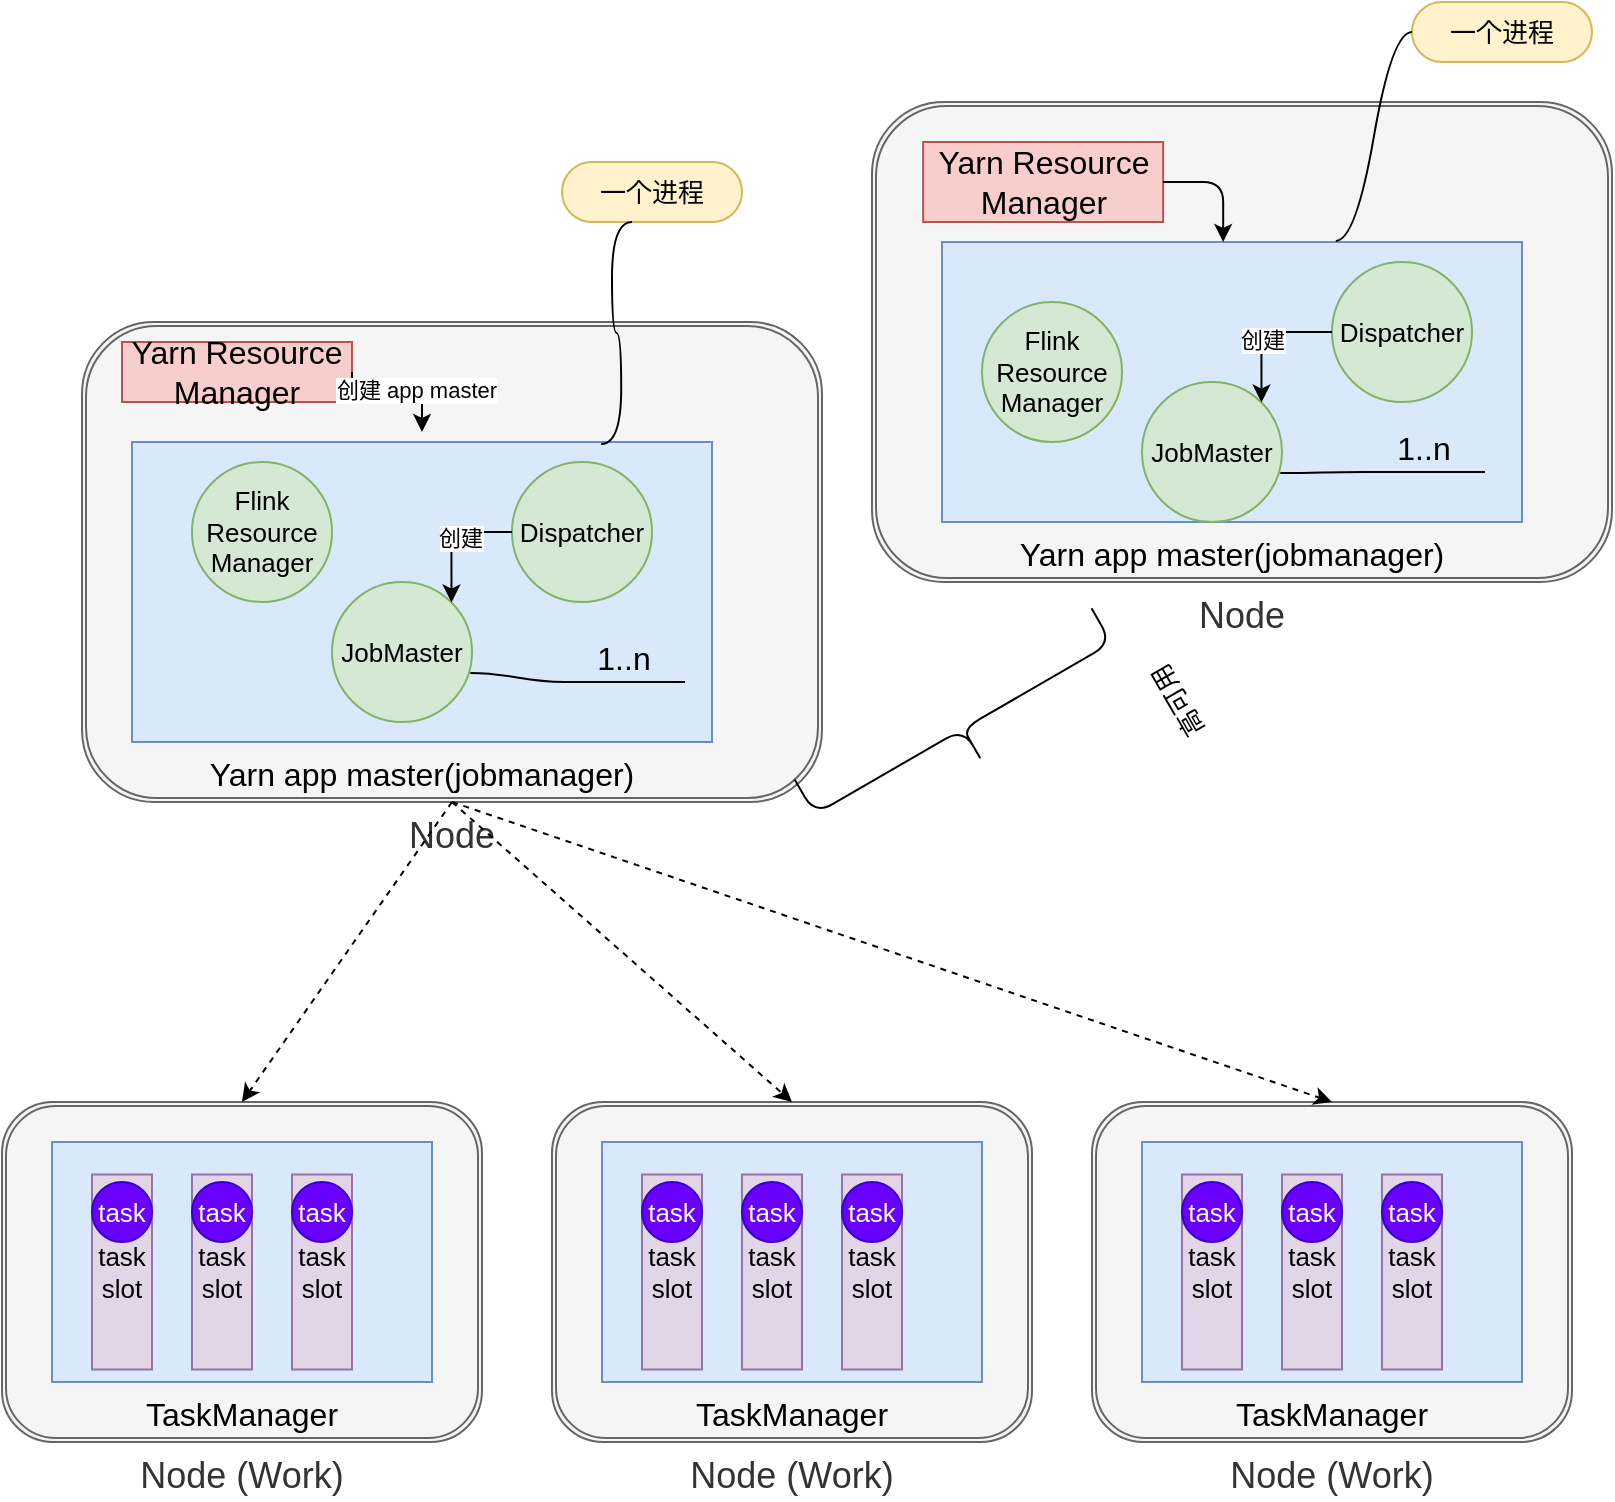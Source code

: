 <mxfile version="14.5.1" type="device" pages="10"><diagram id="4zWyyumozDmL4Hw-_ZnP" name="Flink architecture"><mxGraphModel dx="1422" dy="820" grid="1" gridSize="10" guides="1" tooltips="1" connect="1" arrows="1" fold="1" page="1" pageScale="1" pageWidth="850" pageHeight="1100" math="0" shadow="0"><root><mxCell id="0"/><mxCell id="1" parent="0"/><mxCell id="57PuuHDKNjV3xp3RKINA-7" value="Node" style="shape=ext;double=1;rounded=1;whiteSpace=wrap;html=1;fontSize=18;labelPosition=center;verticalLabelPosition=bottom;align=center;verticalAlign=top;fillColor=#f5f5f5;strokeColor=#666666;fontColor=#333333;" parent="1" vertex="1"><mxGeometry x="55" y="220" width="370" height="240" as="geometry"/></mxCell><mxCell id="57PuuHDKNjV3xp3RKINA-9" value="&lt;span&gt;Yarn app master(jobmanager)&lt;/span&gt;" style="rounded=0;whiteSpace=wrap;html=1;fontSize=16;labelPosition=center;verticalLabelPosition=bottom;align=center;verticalAlign=top;fillColor=#dae8fc;strokeColor=#6c8ebf;" parent="1" vertex="1"><mxGeometry x="80" y="280" width="290" height="150" as="geometry"/></mxCell><mxCell id="57PuuHDKNjV3xp3RKINA-12" value="Flink Resource&lt;br&gt;Manager" style="ellipse;whiteSpace=wrap;html=1;aspect=fixed;fontSize=13;labelPosition=center;verticalLabelPosition=middle;align=center;verticalAlign=middle;fillColor=#d5e8d4;strokeColor=#82b366;" parent="1" vertex="1"><mxGeometry x="110" y="290" width="70" height="70" as="geometry"/></mxCell><mxCell id="57PuuHDKNjV3xp3RKINA-13" value="Dispatcher" style="ellipse;whiteSpace=wrap;html=1;aspect=fixed;fontSize=13;fillColor=#d5e8d4;strokeColor=#82b366;" parent="1" vertex="1"><mxGeometry x="270" y="290" width="70" height="70" as="geometry"/></mxCell><mxCell id="57PuuHDKNjV3xp3RKINA-14" value="JobMaster" style="ellipse;whiteSpace=wrap;html=1;aspect=fixed;fontSize=13;labelPosition=center;verticalLabelPosition=middle;align=center;verticalAlign=middle;fillColor=#d5e8d4;strokeColor=#82b366;" parent="1" vertex="1"><mxGeometry x="180" y="350" width="70" height="70" as="geometry"/></mxCell><mxCell id="57PuuHDKNjV3xp3RKINA-20" value="一个进程" style="whiteSpace=wrap;html=1;rounded=1;arcSize=50;align=center;verticalAlign=middle;strokeWidth=1;autosize=1;spacing=4;treeFolding=1;treeMoving=1;newEdgeStyle={&quot;edgeStyle&quot;:&quot;entityRelationEdgeStyle&quot;,&quot;startArrow&quot;:&quot;none&quot;,&quot;endArrow&quot;:&quot;none&quot;,&quot;segment&quot;:10,&quot;curved&quot;:1};fontSize=13;fillColor=#fff2cc;strokeColor=#d6b656;" parent="1" vertex="1"><mxGeometry x="295" y="140" width="90" height="30" as="geometry"/></mxCell><mxCell id="57PuuHDKNjV3xp3RKINA-21" value="" style="edgeStyle=entityRelationEdgeStyle;startArrow=none;endArrow=none;segment=10;curved=1;fontSize=13;exitX=0.809;exitY=0.007;exitDx=0;exitDy=0;exitPerimeter=0;" parent="1" source="57PuuHDKNjV3xp3RKINA-9" edge="1"><mxGeometry relative="1" as="geometry"><mxPoint x="180" y="170" as="sourcePoint"/><mxPoint x="330" y="170" as="targetPoint"/></mxGeometry></mxCell><mxCell id="57PuuHDKNjV3xp3RKINA-22" value="1..n" style="whiteSpace=wrap;html=1;shape=partialRectangle;top=0;left=0;bottom=1;right=0;points=[[0,1],[1,1]];fillColor=none;align=center;verticalAlign=bottom;routingCenterY=0.5;snapToPoint=1;recursiveResize=0;autosize=1;treeFolding=1;treeMoving=1;newEdgeStyle={&quot;edgeStyle&quot;:&quot;entityRelationEdgeStyle&quot;,&quot;startArrow&quot;:&quot;none&quot;,&quot;endArrow&quot;:&quot;none&quot;,&quot;segment&quot;:10,&quot;curved&quot;:1};fontSize=16;" parent="1" vertex="1"><mxGeometry x="296" y="380" width="60" height="20" as="geometry"/></mxCell><mxCell id="57PuuHDKNjV3xp3RKINA-23" value="" style="edgeStyle=entityRelationEdgeStyle;startArrow=none;endArrow=none;segment=10;curved=1;fontSize=13;exitX=0.988;exitY=0.65;exitDx=0;exitDy=0;exitPerimeter=0;" parent="1" source="57PuuHDKNjV3xp3RKINA-14" target="57PuuHDKNjV3xp3RKINA-22" edge="1"><mxGeometry relative="1" as="geometry"><mxPoint x="300" y="390" as="sourcePoint"/></mxGeometry></mxCell><mxCell id="57PuuHDKNjV3xp3RKINA-25" value="" style="edgeStyle=segmentEdgeStyle;endArrow=classic;html=1;fontSize=13;exitX=0;exitY=0.5;exitDx=0;exitDy=0;entryX=1;entryY=0;entryDx=0;entryDy=0;" parent="1" source="57PuuHDKNjV3xp3RKINA-13" target="57PuuHDKNjV3xp3RKINA-14" edge="1"><mxGeometry width="50" height="50" relative="1" as="geometry"><mxPoint x="550" y="470" as="sourcePoint"/><mxPoint x="600" y="420" as="targetPoint"/></mxGeometry></mxCell><mxCell id="siLH-d_b0xr2Kkll7Q_V-3" value="创建" style="edgeLabel;html=1;align=center;verticalAlign=middle;resizable=0;points=[];" vertex="1" connectable="0" parent="57PuuHDKNjV3xp3RKINA-25"><mxGeometry x="-0.207" y="3" relative="1" as="geometry"><mxPoint as="offset"/></mxGeometry></mxCell><mxCell id="57PuuHDKNjV3xp3RKINA-26" value="Node" style="shape=ext;double=1;rounded=1;whiteSpace=wrap;html=1;fontSize=18;labelPosition=center;verticalLabelPosition=bottom;align=center;verticalAlign=top;fillColor=#f5f5f5;strokeColor=#666666;fontColor=#333333;" parent="1" vertex="1"><mxGeometry x="450" y="110" width="370" height="240" as="geometry"/></mxCell><mxCell id="57PuuHDKNjV3xp3RKINA-27" value="&lt;span&gt;Yarn app master(jobmanager)&lt;/span&gt;" style="rounded=0;whiteSpace=wrap;html=1;fontSize=16;labelPosition=center;verticalLabelPosition=bottom;align=center;verticalAlign=top;fillColor=#dae8fc;strokeColor=#6c8ebf;" parent="1" vertex="1"><mxGeometry x="485" y="180" width="290" height="140" as="geometry"/></mxCell><mxCell id="57PuuHDKNjV3xp3RKINA-28" value="Flink&lt;br&gt;Resource&lt;br&gt;Manager" style="ellipse;whiteSpace=wrap;html=1;aspect=fixed;fontSize=13;labelPosition=center;verticalLabelPosition=middle;align=center;verticalAlign=middle;fillColor=#d5e8d4;strokeColor=#82b366;" parent="1" vertex="1"><mxGeometry x="505" y="210" width="70" height="70" as="geometry"/></mxCell><mxCell id="57PuuHDKNjV3xp3RKINA-29" value="Dispatcher" style="ellipse;whiteSpace=wrap;html=1;aspect=fixed;fontSize=13;fillColor=#d5e8d4;strokeColor=#82b366;" parent="1" vertex="1"><mxGeometry x="680" y="190" width="70" height="70" as="geometry"/></mxCell><mxCell id="57PuuHDKNjV3xp3RKINA-30" value="JobMaster" style="ellipse;whiteSpace=wrap;html=1;aspect=fixed;fontSize=13;labelPosition=center;verticalLabelPosition=middle;align=center;verticalAlign=middle;fillColor=#d5e8d4;strokeColor=#82b366;" parent="1" vertex="1"><mxGeometry x="585" y="250" width="70" height="70" as="geometry"/></mxCell><mxCell id="57PuuHDKNjV3xp3RKINA-31" value="一个进程" style="whiteSpace=wrap;html=1;rounded=1;arcSize=50;align=center;verticalAlign=middle;strokeWidth=1;autosize=1;spacing=4;treeFolding=1;treeMoving=1;newEdgeStyle={&quot;edgeStyle&quot;:&quot;entityRelationEdgeStyle&quot;,&quot;startArrow&quot;:&quot;none&quot;,&quot;endArrow&quot;:&quot;none&quot;,&quot;segment&quot;:10,&quot;curved&quot;:1};fontSize=13;fillColor=#fff2cc;strokeColor=#d6b656;" parent="1" vertex="1"><mxGeometry x="720" y="60" width="90" height="30" as="geometry"/></mxCell><mxCell id="57PuuHDKNjV3xp3RKINA-32" value="" style="edgeStyle=entityRelationEdgeStyle;startArrow=none;endArrow=none;segment=10;curved=1;fontSize=13;exitX=0.679;exitY=-0.004;exitDx=0;exitDy=0;exitPerimeter=0;" parent="1" source="57PuuHDKNjV3xp3RKINA-27" target="57PuuHDKNjV3xp3RKINA-31" edge="1"><mxGeometry relative="1" as="geometry"><mxPoint x="580" y="70" as="sourcePoint"/></mxGeometry></mxCell><mxCell id="57PuuHDKNjV3xp3RKINA-33" value="&lt;font style=&quot;font-size: 16px&quot;&gt;1..n&lt;/font&gt;" style="whiteSpace=wrap;html=1;shape=partialRectangle;top=0;left=0;bottom=1;right=0;points=[[0,1],[1,1]];fillColor=none;align=center;verticalAlign=bottom;routingCenterY=0.5;snapToPoint=1;recursiveResize=0;autosize=1;treeFolding=1;treeMoving=1;newEdgeStyle={&quot;edgeStyle&quot;:&quot;entityRelationEdgeStyle&quot;,&quot;startArrow&quot;:&quot;none&quot;,&quot;endArrow&quot;:&quot;none&quot;,&quot;segment&quot;:10,&quot;curved&quot;:1};fontSize=13;" parent="1" vertex="1"><mxGeometry x="696" y="275" width="60" height="20" as="geometry"/></mxCell><mxCell id="57PuuHDKNjV3xp3RKINA-34" value="" style="edgeStyle=entityRelationEdgeStyle;startArrow=none;endArrow=none;segment=10;curved=1;fontSize=13;exitX=0.988;exitY=0.65;exitDx=0;exitDy=0;exitPerimeter=0;" parent="1" source="57PuuHDKNjV3xp3RKINA-30" target="57PuuHDKNjV3xp3RKINA-33" edge="1"><mxGeometry relative="1" as="geometry"><mxPoint x="700" y="290" as="sourcePoint"/></mxGeometry></mxCell><mxCell id="57PuuHDKNjV3xp3RKINA-35" value="" style="edgeStyle=segmentEdgeStyle;endArrow=classic;html=1;fontSize=13;exitX=0;exitY=0.5;exitDx=0;exitDy=0;entryX=1;entryY=0;entryDx=0;entryDy=0;" parent="1" source="57PuuHDKNjV3xp3RKINA-29" target="57PuuHDKNjV3xp3RKINA-30" edge="1"><mxGeometry width="50" height="50" relative="1" as="geometry"><mxPoint x="950" y="340" as="sourcePoint"/><mxPoint x="1000" y="290" as="targetPoint"/></mxGeometry></mxCell><mxCell id="siLH-d_b0xr2Kkll7Q_V-4" value="创建" style="edgeLabel;html=1;align=center;verticalAlign=middle;resizable=0;points=[];" vertex="1" connectable="0" parent="57PuuHDKNjV3xp3RKINA-35"><mxGeometry x="-0.007" y="4" relative="1" as="geometry"><mxPoint as="offset"/></mxGeometry></mxCell><mxCell id="57PuuHDKNjV3xp3RKINA-36" value="高可用" style="shape=curlyBracket;whiteSpace=wrap;html=1;rounded=1;fontSize=13;rotation=-120;size=0.5;labelPosition=left;verticalLabelPosition=bottom;align=right;verticalAlign=top;" parent="1" vertex="1"><mxGeometry x="475.58" y="337.65" width="40" height="171.34" as="geometry"/></mxCell><mxCell id="57PuuHDKNjV3xp3RKINA-37" value="Node (Work)" style="shape=ext;double=1;rounded=1;whiteSpace=wrap;html=1;fontSize=18;labelPosition=center;verticalLabelPosition=bottom;align=center;verticalAlign=top;fillColor=#f5f5f5;strokeColor=#666666;fontColor=#333333;" parent="1" vertex="1"><mxGeometry x="15" y="610" width="240" height="170" as="geometry"/></mxCell><mxCell id="57PuuHDKNjV3xp3RKINA-41" value="&lt;span&gt;TaskManager&lt;/span&gt;" style="rounded=0;whiteSpace=wrap;html=1;fontSize=16;labelPosition=center;verticalLabelPosition=bottom;align=center;verticalAlign=top;fillColor=#dae8fc;strokeColor=#6c8ebf;" parent="1" vertex="1"><mxGeometry x="40" y="630" width="190" height="120" as="geometry"/></mxCell><mxCell id="57PuuHDKNjV3xp3RKINA-44" value="task&lt;br&gt;slot" style="rounded=0;whiteSpace=wrap;html=1;fontSize=13;fillColor=#e1d5e7;strokeColor=#9673a6;labelPosition=center;verticalLabelPosition=middle;align=center;verticalAlign=middle;" parent="1" vertex="1"><mxGeometry x="60" y="646.25" width="30" height="97.5" as="geometry"/></mxCell><mxCell id="57PuuHDKNjV3xp3RKINA-45" value="task&lt;br&gt;slot" style="rounded=0;whiteSpace=wrap;html=1;fontSize=13;fillColor=#e1d5e7;strokeColor=#9673a6;labelPosition=center;verticalLabelPosition=middle;align=center;verticalAlign=middle;" parent="1" vertex="1"><mxGeometry x="110" y="646.25" width="30" height="97.5" as="geometry"/></mxCell><mxCell id="57PuuHDKNjV3xp3RKINA-46" value="task&lt;br&gt;slot" style="rounded=0;whiteSpace=wrap;html=1;fontSize=13;fillColor=#e1d5e7;strokeColor=#9673a6;labelPosition=center;verticalLabelPosition=middle;align=center;verticalAlign=middle;" parent="1" vertex="1"><mxGeometry x="160" y="646.25" width="30" height="97.5" as="geometry"/></mxCell><mxCell id="57PuuHDKNjV3xp3RKINA-47" value="task" style="ellipse;whiteSpace=wrap;html=1;aspect=fixed;fontSize=13;fillColor=#6a00ff;strokeColor=#3700CC;fontColor=#ffffff;" parent="1" vertex="1"><mxGeometry x="60" y="650" width="30" height="30" as="geometry"/></mxCell><mxCell id="57PuuHDKNjV3xp3RKINA-48" value="task" style="ellipse;whiteSpace=wrap;html=1;aspect=fixed;fontSize=13;fillColor=#6a00ff;strokeColor=#3700CC;fontColor=#ffffff;" parent="1" vertex="1"><mxGeometry x="110" y="650" width="30" height="30" as="geometry"/></mxCell><mxCell id="57PuuHDKNjV3xp3RKINA-49" value="task" style="ellipse;whiteSpace=wrap;html=1;aspect=fixed;fontSize=13;fillColor=#6a00ff;strokeColor=#3700CC;fontColor=#ffffff;" parent="1" vertex="1"><mxGeometry x="160" y="650" width="30" height="30" as="geometry"/></mxCell><mxCell id="57PuuHDKNjV3xp3RKINA-51" value="Node (Work)" style="shape=ext;double=1;rounded=1;whiteSpace=wrap;html=1;fontSize=18;labelPosition=center;verticalLabelPosition=bottom;align=center;verticalAlign=top;fillColor=#f5f5f5;strokeColor=#666666;fontColor=#333333;" parent="1" vertex="1"><mxGeometry x="290" y="610" width="240" height="170" as="geometry"/></mxCell><mxCell id="57PuuHDKNjV3xp3RKINA-52" value="&lt;span&gt;TaskManager&lt;/span&gt;" style="rounded=0;whiteSpace=wrap;html=1;fontSize=16;labelPosition=center;verticalLabelPosition=bottom;align=center;verticalAlign=top;fillColor=#dae8fc;strokeColor=#6c8ebf;" parent="1" vertex="1"><mxGeometry x="315" y="630" width="190" height="120" as="geometry"/></mxCell><mxCell id="57PuuHDKNjV3xp3RKINA-53" value="task&lt;br&gt;slot" style="rounded=0;whiteSpace=wrap;html=1;fontSize=13;fillColor=#e1d5e7;strokeColor=#9673a6;labelPosition=center;verticalLabelPosition=middle;align=center;verticalAlign=middle;" parent="1" vertex="1"><mxGeometry x="335" y="646.25" width="30" height="97.5" as="geometry"/></mxCell><mxCell id="57PuuHDKNjV3xp3RKINA-54" value="task&lt;br&gt;slot" style="rounded=0;whiteSpace=wrap;html=1;fontSize=13;fillColor=#e1d5e7;strokeColor=#9673a6;labelPosition=center;verticalLabelPosition=middle;align=center;verticalAlign=middle;" parent="1" vertex="1"><mxGeometry x="385" y="646.25" width="30" height="97.5" as="geometry"/></mxCell><mxCell id="57PuuHDKNjV3xp3RKINA-55" value="task&lt;br&gt;slot" style="rounded=0;whiteSpace=wrap;html=1;fontSize=13;fillColor=#e1d5e7;strokeColor=#9673a6;labelPosition=center;verticalLabelPosition=middle;align=center;verticalAlign=middle;" parent="1" vertex="1"><mxGeometry x="435" y="646.25" width="30" height="97.5" as="geometry"/></mxCell><mxCell id="57PuuHDKNjV3xp3RKINA-56" value="task" style="ellipse;whiteSpace=wrap;html=1;aspect=fixed;fontSize=13;fillColor=#6a00ff;strokeColor=#3700CC;fontColor=#ffffff;" parent="1" vertex="1"><mxGeometry x="335" y="650" width="30" height="30" as="geometry"/></mxCell><mxCell id="57PuuHDKNjV3xp3RKINA-57" value="task" style="ellipse;whiteSpace=wrap;html=1;aspect=fixed;fontSize=13;fillColor=#6a00ff;strokeColor=#3700CC;fontColor=#ffffff;" parent="1" vertex="1"><mxGeometry x="385" y="650" width="30" height="30" as="geometry"/></mxCell><mxCell id="57PuuHDKNjV3xp3RKINA-58" value="task" style="ellipse;whiteSpace=wrap;html=1;aspect=fixed;fontSize=13;fillColor=#6a00ff;strokeColor=#3700CC;fontColor=#ffffff;" parent="1" vertex="1"><mxGeometry x="435" y="650" width="30" height="30" as="geometry"/></mxCell><mxCell id="57PuuHDKNjV3xp3RKINA-59" value="Node (Work)" style="shape=ext;double=1;rounded=1;whiteSpace=wrap;html=1;fontSize=18;labelPosition=center;verticalLabelPosition=bottom;align=center;verticalAlign=top;fillColor=#f5f5f5;strokeColor=#666666;fontColor=#333333;" parent="1" vertex="1"><mxGeometry x="560" y="610" width="240" height="170" as="geometry"/></mxCell><mxCell id="57PuuHDKNjV3xp3RKINA-60" value="&lt;span&gt;TaskManager&lt;/span&gt;" style="rounded=0;whiteSpace=wrap;html=1;fontSize=16;labelPosition=center;verticalLabelPosition=bottom;align=center;verticalAlign=top;fillColor=#dae8fc;strokeColor=#6c8ebf;" parent="1" vertex="1"><mxGeometry x="585" y="630" width="190" height="120" as="geometry"/></mxCell><mxCell id="57PuuHDKNjV3xp3RKINA-61" value="task&lt;br&gt;slot" style="rounded=0;whiteSpace=wrap;html=1;fontSize=13;fillColor=#e1d5e7;strokeColor=#9673a6;labelPosition=center;verticalLabelPosition=middle;align=center;verticalAlign=middle;" parent="1" vertex="1"><mxGeometry x="605" y="646.25" width="30" height="97.5" as="geometry"/></mxCell><mxCell id="57PuuHDKNjV3xp3RKINA-62" value="task&lt;br&gt;slot" style="rounded=0;whiteSpace=wrap;html=1;fontSize=13;fillColor=#e1d5e7;strokeColor=#9673a6;labelPosition=center;verticalLabelPosition=middle;align=center;verticalAlign=middle;" parent="1" vertex="1"><mxGeometry x="655" y="646.25" width="30" height="97.5" as="geometry"/></mxCell><mxCell id="57PuuHDKNjV3xp3RKINA-63" value="task&lt;br&gt;slot" style="rounded=0;whiteSpace=wrap;html=1;fontSize=13;fillColor=#e1d5e7;strokeColor=#9673a6;labelPosition=center;verticalLabelPosition=middle;align=center;verticalAlign=middle;" parent="1" vertex="1"><mxGeometry x="705" y="646.25" width="30" height="97.5" as="geometry"/></mxCell><mxCell id="57PuuHDKNjV3xp3RKINA-64" value="task" style="ellipse;whiteSpace=wrap;html=1;aspect=fixed;fontSize=13;fillColor=#6a00ff;strokeColor=#3700CC;fontColor=#ffffff;" parent="1" vertex="1"><mxGeometry x="605" y="650" width="30" height="30" as="geometry"/></mxCell><mxCell id="57PuuHDKNjV3xp3RKINA-65" value="task" style="ellipse;whiteSpace=wrap;html=1;aspect=fixed;fontSize=13;fillColor=#6a00ff;strokeColor=#3700CC;fontColor=#ffffff;" parent="1" vertex="1"><mxGeometry x="655" y="650" width="30" height="30" as="geometry"/></mxCell><mxCell id="57PuuHDKNjV3xp3RKINA-66" value="task" style="ellipse;whiteSpace=wrap;html=1;aspect=fixed;fontSize=13;fillColor=#6a00ff;strokeColor=#3700CC;fontColor=#ffffff;" parent="1" vertex="1"><mxGeometry x="705" y="650" width="30" height="30" as="geometry"/></mxCell><mxCell id="57PuuHDKNjV3xp3RKINA-67" value="" style="endArrow=classic;html=1;fontSize=13;exitX=0.5;exitY=1;exitDx=0;exitDy=0;entryX=0.5;entryY=0;entryDx=0;entryDy=0;dashed=1;" parent="1" source="57PuuHDKNjV3xp3RKINA-7" target="57PuuHDKNjV3xp3RKINA-59" edge="1"><mxGeometry width="50" height="50" relative="1" as="geometry"><mxPoint x="570" y="540" as="sourcePoint"/><mxPoint x="620" y="490" as="targetPoint"/></mxGeometry></mxCell><mxCell id="57PuuHDKNjV3xp3RKINA-68" value="" style="endArrow=classic;html=1;fontSize=13;exitX=0.5;exitY=1;exitDx=0;exitDy=0;entryX=0.5;entryY=0;entryDx=0;entryDy=0;dashed=1;" parent="1" source="57PuuHDKNjV3xp3RKINA-7" target="57PuuHDKNjV3xp3RKINA-51" edge="1"><mxGeometry width="50" height="50" relative="1" as="geometry"><mxPoint x="245" y="460" as="sourcePoint"/><mxPoint x="690" y="620" as="targetPoint"/></mxGeometry></mxCell><mxCell id="57PuuHDKNjV3xp3RKINA-69" value="" style="endArrow=classic;html=1;fontSize=13;exitX=0.5;exitY=1;exitDx=0;exitDy=0;entryX=0.5;entryY=0;entryDx=0;entryDy=0;dashed=1;" parent="1" source="57PuuHDKNjV3xp3RKINA-7" target="57PuuHDKNjV3xp3RKINA-37" edge="1"><mxGeometry width="50" height="50" relative="1" as="geometry"><mxPoint x="245" y="460" as="sourcePoint"/><mxPoint x="420" y="620" as="targetPoint"/></mxGeometry></mxCell><mxCell id="siLH-d_b0xr2Kkll7Q_V-1" value="&lt;span&gt;Yarn Resource Manager&lt;/span&gt;" style="rounded=0;whiteSpace=wrap;html=1;fontSize=16;labelPosition=center;verticalLabelPosition=middle;align=center;verticalAlign=middle;fillColor=#f8cecc;strokeColor=#b85450;" vertex="1" parent="1"><mxGeometry x="75" y="230" width="115" height="30" as="geometry"/></mxCell><mxCell id="siLH-d_b0xr2Kkll7Q_V-2" value="" style="edgeStyle=segmentEdgeStyle;endArrow=classic;html=1;fontSize=13;exitX=1;exitY=0.5;exitDx=0;exitDy=0;" edge="1" parent="1" source="siLH-d_b0xr2Kkll7Q_V-1"><mxGeometry width="50" height="50" relative="1" as="geometry"><mxPoint x="280" y="335" as="sourcePoint"/><mxPoint x="225" y="275" as="targetPoint"/><Array as="points"><mxPoint x="225" y="250"/><mxPoint x="225" y="275"/></Array></mxGeometry></mxCell><mxCell id="siLH-d_b0xr2Kkll7Q_V-8" value="创建 app master" style="edgeLabel;html=1;align=center;verticalAlign=middle;resizable=0;points=[];" vertex="1" connectable="0" parent="siLH-d_b0xr2Kkll7Q_V-2"><mxGeometry x="0.133" y="-4" relative="1" as="geometry"><mxPoint as="offset"/></mxGeometry></mxCell><mxCell id="siLH-d_b0xr2Kkll7Q_V-6" value="&lt;span&gt;Yarn Resource Manager&lt;/span&gt;" style="rounded=0;whiteSpace=wrap;html=1;fontSize=16;labelPosition=center;verticalLabelPosition=middle;align=center;verticalAlign=middle;fillColor=#f8cecc;strokeColor=#b85450;" vertex="1" parent="1"><mxGeometry x="475.58" y="130" width="120" height="40" as="geometry"/></mxCell><mxCell id="siLH-d_b0xr2Kkll7Q_V-7" value="" style="edgeStyle=segmentEdgeStyle;endArrow=classic;html=1;fontSize=13;exitX=1;exitY=0.5;exitDx=0;exitDy=0;" edge="1" parent="1" source="siLH-d_b0xr2Kkll7Q_V-6"><mxGeometry width="50" height="50" relative="1" as="geometry"><mxPoint x="680.58" y="235" as="sourcePoint"/><mxPoint x="625.58" y="180" as="targetPoint"/></mxGeometry></mxCell></root></mxGraphModel></diagram><diagram id="mtukviO7ivNtkCqNYvjF" name="Source"><mxGraphModel dx="1422" dy="820" grid="1" gridSize="10" guides="1" tooltips="1" connect="1" arrows="1" fold="1" page="1" pageScale="1" pageWidth="850" pageHeight="1100" math="0" shadow="0"><root><mxCell id="KMLgRWCf6Pf4MiI1E8P6-0"/><mxCell id="KMLgRWCf6Pf4MiI1E8P6-1" parent="KMLgRWCf6Pf4MiI1E8P6-0"/><mxCell id="KMLgRWCf6Pf4MiI1E8P6-2" value="&lt;span style=&quot;font-family: &amp;#34;menlo&amp;#34; , &amp;#34;lucida console&amp;#34; , monospace ; font-size: 12.6px ; font-weight: 400 ; background-color: rgb(255 , 255 , 255)&quot;&gt;SourceReader&lt;/span&gt;" style="swimlane;fontStyle=1;align=center;verticalAlign=middle;childLayout=stackLayout;horizontal=1;startSize=29;horizontalStack=0;resizeParent=1;resizeParentMax=0;resizeLast=0;collapsible=0;marginBottom=0;html=1;" vertex="1" parent="KMLgRWCf6Pf4MiI1E8P6-1"><mxGeometry x="120" y="120" width="140" height="54" as="geometry"/></mxCell><mxCell id="KMLgRWCf6Pf4MiI1E8P6-5" value="&lt;span style=&quot;box-sizing: border-box ; color: rgb(51 , 51 , 51) ; font-family: &amp;#34;helvetica neue&amp;#34; , &amp;#34;helvetica&amp;#34; , &amp;#34;arial&amp;#34; , sans-serif ; font-size: 14px ; background-color: rgb(255 , 255 , 255)&quot;&gt;&lt;code class=&quot;highlighter-rouge&quot; style=&quot;box-sizing: border-box ; font-family: &amp;#34;menlo&amp;#34; , &amp;#34;lucida console&amp;#34; , monospace ; font-size: 12.6px ; padding: 1px ; color: rgb(0 , 0 , 0) ; border-radius: 4px&quot;&gt;SourceReaderBase&lt;/code&gt;&lt;/span&gt;" style="swimlane;fontStyle=1;align=center;verticalAlign=middle;childLayout=stackLayout;horizontal=1;startSize=29;horizontalStack=0;resizeParent=1;resizeParentMax=0;resizeLast=0;collapsible=0;marginBottom=0;html=1;" vertex="1" parent="KMLgRWCf6Pf4MiI1E8P6-1"><mxGeometry x="120" y="250" width="140" height="54" as="geometry"/></mxCell><mxCell id="KMLgRWCf6Pf4MiI1E8P6-7" value="" style="endArrow=block;dashed=1;endFill=0;endSize=12;html=1;entryX=0.5;entryY=1;entryDx=0;entryDy=0;exitX=0.5;exitY=0;exitDx=0;exitDy=0;" edge="1" parent="KMLgRWCf6Pf4MiI1E8P6-1" source="KMLgRWCf6Pf4MiI1E8P6-5" target="KMLgRWCf6Pf4MiI1E8P6-2"><mxGeometry width="160" relative="1" as="geometry"><mxPoint x="190" y="240" as="sourcePoint"/><mxPoint x="330" y="230" as="targetPoint"/></mxGeometry></mxCell><mxCell id="KMLgRWCf6Pf4MiI1E8P6-9" value="&lt;span style=&quot;box-sizing: border-box ; color: rgb(51 , 51 , 51) ; font-family: &amp;#34;helvetica neue&amp;#34; , &amp;#34;helvetica&amp;#34; , &amp;#34;arial&amp;#34; , sans-serif ; font-size: 14px ; background-color: rgb(255 , 255 , 255)&quot;&gt;&lt;code class=&quot;highlighter-rouge&quot; style=&quot;box-sizing: border-box ; font-family: &amp;#34;menlo&amp;#34; , &amp;#34;lucida console&amp;#34; , monospace ; font-size: 12.6px ; padding: 1px ; color: rgb(0 , 0 , 0) ; border-radius: 4px&quot;&gt;SplitReader&lt;/code&gt;&lt;/span&gt;" style="swimlane;fontStyle=1;align=center;verticalAlign=middle;childLayout=stackLayout;horizontal=1;startSize=29;horizontalStack=0;resizeParent=1;resizeParentMax=0;resizeLast=0;collapsible=0;marginBottom=0;html=1;" vertex="1" parent="KMLgRWCf6Pf4MiI1E8P6-1"><mxGeometry x="120" y="350" width="150" height="49" as="geometry"/></mxCell><mxCell id="KMLgRWCf6Pf4MiI1E8P6-11" value="简单读取数据源（同步方式)" style="text;html=1;align=center;verticalAlign=middle;resizable=0;points=[];autosize=1;" vertex="1" parent="KMLgRWCf6Pf4MiI1E8P6-9"><mxGeometry y="29" width="150" height="20" as="geometry"/></mxCell></root></mxGraphModel></diagram><diagram id="8AQC4dtxAfPc0lSqRrjv" name="Flink resource manager启动分析"><mxGraphModel dx="1422" dy="820" grid="1" gridSize="10" guides="1" tooltips="1" connect="1" arrows="1" fold="1" page="1" pageScale="1" pageWidth="850" pageHeight="1100" math="0" shadow="0"><root><mxCell id="lA_fgxGln67JHVQvC9WE-0"/><mxCell id="lA_fgxGln67JHVQvC9WE-1" parent="lA_fgxGln67JHVQvC9WE-0"/><mxCell id="lA_fgxGln67JHVQvC9WE-2" value="&lt;pre style=&quot;background-color: #2b2b2b ; color: #a9b7c6 ; font-family: &amp;#34;jetbrainsmono nerd font mono&amp;#34; , monospace ; font-size: 9.8pt&quot;&gt;YarnJobClusterEntrypoint：main()&lt;/pre&gt;" style="html=1;dashed=0;whitespace=wrap;shape=mxgraph.dfd.start" vertex="1" parent="lA_fgxGln67JHVQvC9WE-1"><mxGeometry x="10" y="20" width="280" height="30" as="geometry"/></mxCell><mxCell id="lA_fgxGln67JHVQvC9WE-6" value="&lt;pre style=&quot;background-color: rgb(43 , 43 , 43) ; color: rgb(169 , 183 , 198) ; font-family: &amp;#34;jetbrainsmono nerd font mono&amp;#34; , monospace ; font-size: 9.8pt&quot;&gt;ClusterEntrypoint.&lt;span style=&quot;font-style: italic&quot;&gt;runClusterEntrypoint&lt;/span&gt;(yarnJobClusterEntrypoint)&lt;span style=&quot;font-size: 9.8pt ; color: rgb(204 , 120 , 50)&quot;&gt;;&lt;/span&gt;&lt;/pre&gt;" style="html=1;dashed=0;whitespace=wrap;shape=mxgraph.dfd.start" vertex="1" parent="lA_fgxGln67JHVQvC9WE-1"><mxGeometry x="10" y="100" width="520" height="30" as="geometry"/></mxCell><mxCell id="lA_fgxGln67JHVQvC9WE-7" value="" style="endArrow=classic;html=1;exitX=0.5;exitY=0.5;exitDx=0;exitDy=15;exitPerimeter=0;dashed=1;fillColor=#f8cecc;strokeColor=#b85450;" edge="1" parent="lA_fgxGln67JHVQvC9WE-1" source="lA_fgxGln67JHVQvC9WE-2" target="lA_fgxGln67JHVQvC9WE-6"><mxGeometry width="50" height="50" relative="1" as="geometry"><mxPoint x="400" y="270" as="sourcePoint"/><mxPoint x="450" y="220" as="targetPoint"/></mxGeometry></mxCell><mxCell id="lA_fgxGln67JHVQvC9WE-8" value="&lt;pre style=&quot;background-color: #2b2b2b ; color: #a9b7c6 ; font-family: &amp;#34;jetbrainsmono nerd font mono&amp;#34; , monospace ; font-size: 9.8pt&quot;&gt;clusterEntrypoint.startCluster()&lt;span style=&quot;color: #cc7832&quot;&gt;;&lt;/span&gt;&lt;/pre&gt;" style="html=1;dashed=0;whitespace=wrap;shape=mxgraph.dfd.start" vertex="1" parent="lA_fgxGln67JHVQvC9WE-1"><mxGeometry x="70" y="170" width="280" height="30" as="geometry"/></mxCell><mxCell id="lA_fgxGln67JHVQvC9WE-9" value="&lt;pre style=&quot;background-color: #2b2b2b ; color: #a9b7c6 ; font-family: &amp;#34;jetbrainsmono nerd font mono&amp;#34; , monospace ; font-size: 9.8pt&quot;&gt;runCluster(&lt;span style=&quot;color: #9876aa&quot;&gt;configuration&lt;/span&gt;&lt;span style=&quot;color: #cc7832&quot;&gt;, &lt;/span&gt;&lt;span style=&quot;color: #b389c5&quot;&gt;pluginManager&lt;/span&gt;)&lt;span style=&quot;color: #cc7832&quot;&gt;;&lt;/span&gt;&lt;br&gt;&lt;/pre&gt;" style="html=1;dashed=0;whitespace=wrap;shape=mxgraph.dfd.start" vertex="1" parent="lA_fgxGln67JHVQvC9WE-1"><mxGeometry x="40" y="230" width="350" height="30" as="geometry"/></mxCell><mxCell id="lA_fgxGln67JHVQvC9WE-10" value="&lt;pre style=&quot;background-color: #2b2b2b ; color: #a9b7c6 ; font-family: &amp;#34;jetbrainsmono nerd font mono&amp;#34; , monospace ; font-size: 9.8pt&quot;&gt;dispatcherResourceManagerComponentFactory.create()&lt;/pre&gt;" style="html=1;dashed=0;whitespace=wrap;shape=mxgraph.dfd.start" vertex="1" parent="lA_fgxGln67JHVQvC9WE-1"><mxGeometry x="28.5" y="290" width="425" height="30" as="geometry"/></mxCell><mxCell id="lA_fgxGln67JHVQvC9WE-11" value="&lt;pre style=&quot;background-color: #2b2b2b ; color: #a9b7c6 ; font-family: &amp;#34;jetbrainsmono nerd font mono&amp;#34; , monospace ; font-size: 9.8pt&quot;&gt;DefaultDispatcherResourceManagerComponentFactory::create()&lt;/pre&gt;" style="html=1;dashed=0;whitespace=wrap;shape=mxgraph.dfd.start" vertex="1" parent="lA_fgxGln67JHVQvC9WE-1"><mxGeometry x="30.5" y="350" width="479" height="30" as="geometry"/></mxCell><mxCell id="lA_fgxGln67JHVQvC9WE-12" value="&lt;pre style=&quot;font-family: &amp;quot;jetbrainsmono nerd font mono&amp;quot; , monospace ; font-size: 9.8pt&quot;&gt;&lt;font style=&quot;background-color: rgb(0 , 0 , 0)&quot;&gt;resourceManager.start();&lt;/font&gt;&lt;/pre&gt;&lt;pre style=&quot;font-family: &amp;quot;jetbrainsmono nerd font mono&amp;quot; , monospace ; font-size: 9.8pt&quot;&gt;&lt;font style=&quot;background-color: rgb(0 , 0 , 0)&quot;&gt;在 create 方法中先分析 flink rm 对象的创建。&lt;/font&gt;&lt;/pre&gt;&lt;pre style=&quot;font-family: &amp;quot;jetbrainsmono nerd font mono&amp;quot; , monospace ; font-size: 9.8pt&quot;&gt;&lt;font style=&quot;background-color: rgb(0 , 0 , 0)&quot;&gt;create 方法创建了 flink rm,dispachter, jobmaster等&lt;/font&gt;&lt;/pre&gt;" style="html=1;dashed=0;whitespace=wrap;shape=mxgraph.dfd.start;fillColor=#dae8fc;strokeColor=#6c8ebf;fontColor=#D4E1F5;" vertex="1" parent="lA_fgxGln67JHVQvC9WE-1"><mxGeometry x="42.5" y="400" width="400" height="90" as="geometry"/></mxCell><mxCell id="lA_fgxGln67JHVQvC9WE-14" value="&lt;pre style=&quot;color: rgb(169 , 183 , 198) ; font-family: &amp;#34;jetbrainsmono nerd font mono&amp;#34; , monospace ; font-size: 9.8pt&quot;&gt;&lt;span style=&quot;background-color: rgb(0 , 0 , 0)&quot;&gt;ResourceManager::onStart()&lt;/span&gt;&lt;/pre&gt;" style="html=1;dashed=0;whitespace=wrap;shape=mxgraph.dfd.start;labelBackgroundColor=none;" vertex="1" parent="lA_fgxGln67JHVQvC9WE-1"><mxGeometry x="107.5" y="510" width="267" height="20" as="geometry"/></mxCell><mxCell id="lA_fgxGln67JHVQvC9WE-15" value="&lt;pre style=&quot;background-color: #2b2b2b ; color: #a9b7c6 ; font-family: &amp;#34;jetbrainsmono nerd font mono&amp;#34; , monospace ; font-size: 9.8pt&quot;&gt;startResourceManagerServices()&lt;span style=&quot;color: #cc7832&quot;&gt;;&lt;/span&gt;&lt;/pre&gt;" style="html=1;dashed=0;whitespace=wrap;shape=mxgraph.dfd.start;labelBackgroundColor=none;" vertex="1" parent="lA_fgxGln67JHVQvC9WE-1"><mxGeometry x="106" y="560" width="270" height="30" as="geometry"/></mxCell><mxCell id="lA_fgxGln67JHVQvC9WE-16" value="&lt;pre style=&quot;background-color: #2b2b2b ; color: #a9b7c6 ; font-family: &amp;#34;jetbrainsmono nerd font mono&amp;#34; , monospace ; font-size: 9.8pt&quot;&gt;&lt;span style=&quot;color: #9876aa&quot;&gt;leaderElectionService&lt;/span&gt;.start(&lt;span style=&quot;color: #cc7832&quot;&gt;this&lt;/span&gt;)&lt;span style=&quot;color: #cc7832&quot;&gt;;&lt;/span&gt;&lt;/pre&gt;&lt;pre style=&quot;background-color: #2b2b2b ; color: #a9b7c6 ; font-family: &amp;#34;jetbrainsmono nerd font mono&amp;#34; , monospace ; font-size: 9.8pt&quot;&gt;&lt;span style=&quot;color: #cc7832&quot;&gt;启动 flink 的 resource manager&lt;/span&gt;&lt;/pre&gt;" style="html=1;dashed=0;whitespace=wrap;shape=mxgraph.dfd.start;labelBackgroundColor=none;" vertex="1" parent="lA_fgxGln67JHVQvC9WE-1"><mxGeometry x="101" y="620" width="280" height="60" as="geometry"/></mxCell><mxCell id="lA_fgxGln67JHVQvC9WE-17" value="&lt;pre style=&quot;background-color: #2b2b2b ; color: #a9b7c6 ; font-family: &amp;#34;jetbrainsmono nerd font mono&amp;#34; , monospace ; font-size: 9.8pt&quot;&gt;&lt;pre style=&quot;font-family: &amp;#34;jetbrainsmono nerd font mono&amp;#34; , monospace ; font-size: 9.8pt&quot;&gt;StandaloneLeaderElectionService::start()&lt;/pre&gt;&lt;/pre&gt;" style="html=1;dashed=0;whitespace=wrap;shape=mxgraph.dfd.start;labelBackgroundColor=none;" vertex="1" parent="lA_fgxGln67JHVQvC9WE-1"><mxGeometry x="10" y="710" width="330" height="30" as="geometry"/></mxCell><mxCell id="lA_fgxGln67JHVQvC9WE-18" value="&lt;pre style=&quot;background-color: #2b2b2b ; color: #a9b7c6 ; font-family: &amp;#34;jetbrainsmono nerd font mono&amp;#34; , monospace ; font-size: 9.8pt&quot;&gt;initialize()&lt;span style=&quot;color: #cc7832&quot;&gt;;&lt;/span&gt;&lt;/pre&gt;" style="html=1;dashed=0;whitespace=wrap;shape=mxgraph.dfd.start;labelBackgroundColor=none;" vertex="1" parent="lA_fgxGln67JHVQvC9WE-1"><mxGeometry x="450" y="620" width="115" height="30" as="geometry"/></mxCell><mxCell id="lA_fgxGln67JHVQvC9WE-19" value="" style="endArrow=classic;html=1;exitX=0.5;exitY=0.5;exitDx=0;exitDy=15;exitPerimeter=0;entryX=0;entryY=0.5;entryDx=0;entryDy=0;entryPerimeter=0;dashed=1;fillColor=#f0a30a;strokeColor=#D359FF;" edge="1" parent="lA_fgxGln67JHVQvC9WE-1" source="lA_fgxGln67JHVQvC9WE-15" target="lA_fgxGln67JHVQvC9WE-18"><mxGeometry width="50" height="50" relative="1" as="geometry"><mxPoint x="400" y="630" as="sourcePoint"/><mxPoint x="450" y="580" as="targetPoint"/></mxGeometry></mxCell><mxCell id="lA_fgxGln67JHVQvC9WE-21" value="&lt;pre style=&quot;background-color: #2b2b2b ; color: #a9b7c6 ; font-family: &amp;#34;jetbrainsmono nerd font mono&amp;#34; , monospace ; font-size: 9.8pt&quot;&gt;ActiveResourceManager::initialize&lt;span style=&quot;font-size: 9.8pt&quot;&gt;()&lt;/span&gt;&lt;/pre&gt;" style="html=1;dashed=0;whitespace=wrap;shape=mxgraph.dfd.start;labelBackgroundColor=none;" vertex="1" parent="lA_fgxGln67JHVQvC9WE-1"><mxGeometry x="460" y="680" width="290" height="30" as="geometry"/></mxCell><mxCell id="lA_fgxGln67JHVQvC9WE-22" value="" style="endArrow=classic;html=1;exitX=0.5;exitY=0.5;exitDx=0;exitDy=15;exitPerimeter=0;entryX=0.5;entryY=0.5;entryDx=0;entryDy=-15;entryPerimeter=0;dashed=1;fillColor=#f0a30a;strokeColor=#D359FF;" edge="1" parent="lA_fgxGln67JHVQvC9WE-1" source="lA_fgxGln67JHVQvC9WE-18" target="lA_fgxGln67JHVQvC9WE-21"><mxGeometry width="50" height="50" relative="1" as="geometry"><mxPoint x="251" y="600" as="sourcePoint"/><mxPoint x="460" y="645" as="targetPoint"/></mxGeometry></mxCell><mxCell id="lA_fgxGln67JHVQvC9WE-23" value="&lt;pre style=&quot;background-color: #2b2b2b ; color: #a9b7c6 ; font-family: &amp;#34;jetbrainsmono nerd font mono&amp;#34; , monospace ; font-size: 9.8pt&quot;&gt;AbstractResourceManagerDriver::initialize()&lt;/pre&gt;&lt;pre style=&quot;background-color: #2b2b2b ; color: #a9b7c6 ; font-family: &amp;#34;jetbrainsmono nerd font mono&amp;#34; , monospace ; font-size: 9.8pt&quot;&gt;&lt;pre style=&quot;font-family: &amp;#34;jetbrainsmono nerd font mono&amp;#34; , monospace ; font-size: 9.8pt&quot;&gt;initializeInternal()&lt;/pre&gt;&lt;/pre&gt;" style="html=1;dashed=0;whitespace=wrap;shape=mxgraph.dfd.start;labelBackgroundColor=none;" vertex="1" parent="lA_fgxGln67JHVQvC9WE-1"><mxGeometry x="450" y="730" width="350" height="60" as="geometry"/></mxCell><mxCell id="lA_fgxGln67JHVQvC9WE-24" value="&lt;pre style=&quot;background-color: rgb(43 , 43 , 43) ; font-family: &amp;#34;jetbrainsmono nerd font mono&amp;#34; , monospace ; font-size: 9.8pt&quot;&gt;&lt;font color=&quot;#d4e1f5&quot;&gt;YarnResourceManagerDriver::&lt;/font&gt;&lt;font color=&quot;#a9b7c6&quot;&gt;initializeInternal()&lt;/font&gt;&lt;/pre&gt;" style="html=1;dashed=0;whitespace=wrap;shape=mxgraph.dfd.start;labelBackgroundColor=none;" vertex="1" parent="lA_fgxGln67JHVQvC9WE-1"><mxGeometry x="450" y="810" width="390" height="30" as="geometry"/></mxCell><mxCell id="lA_fgxGln67JHVQvC9WE-25" value="&lt;pre style=&quot;background-color: #2b2b2b ; color: #a9b7c6 ; font-family: &amp;#34;jetbrainsmono nerd font mono&amp;#34; , monospace ; font-size: 9.8pt&quot;&gt;&lt;span style=&quot;color: #9876aa&quot;&gt;yarnResourceManagerClientFactory&lt;/span&gt;.createResourceManagerClient()&lt;/pre&gt;&lt;pre style=&quot;background-color: #2b2b2b ; color: #a9b7c6 ; font-family: &amp;#34;jetbrainsmono nerd font mono&amp;#34; , monospace ; font-size: 9.8pt&quot;&gt;创建 yarn 的 resource manager 客户端&lt;/pre&gt;" style="html=1;dashed=0;whitespace=wrap;shape=mxgraph.dfd.start;labelBackgroundColor=none;" vertex="1" parent="lA_fgxGln67JHVQvC9WE-1"><mxGeometry x="139" y="870" width="521" height="50" as="geometry"/></mxCell><mxCell id="lA_fgxGln67JHVQvC9WE-26" value="&lt;pre style=&quot;background-color: #2b2b2b ; color: #a9b7c6 ; font-family: &amp;#34;jetbrainsmono nerd font mono&amp;#34; , monospace ; font-size: 9.8pt&quot;&gt;&lt;span style=&quot;color: #9876aa&quot;&gt;yarnNodeManagerClientFactory&lt;/span&gt;.createNodeManagerClient(yarnContainerEventHandler)&lt;span style=&quot;color: #cc7832&quot;&gt;;&lt;/span&gt;&lt;/pre&gt;&lt;pre style=&quot;background-color: rgb(43 , 43 , 43) ; font-family: &amp;#34;jetbrainsmono nerd font mono&amp;#34; , monospace ; font-size: 9.8pt&quot;&gt;&lt;font color=&quot;#cc7832&quot;&gt;创建 Yarn 的 node manager 客户端&lt;/font&gt;&lt;/pre&gt;" style="html=1;dashed=0;whitespace=wrap;shape=mxgraph.dfd.start;labelBackgroundColor=none;" vertex="1" parent="lA_fgxGln67JHVQvC9WE-1"><mxGeometry x="670" y="880" width="660" height="50" as="geometry"/></mxCell><mxCell id="lA_fgxGln67JHVQvC9WE-27" value="" style="endArrow=classic;html=1;entryX=0.5;entryY=0.5;entryDx=0;entryDy=-25;entryPerimeter=0;exitX=0.5;exitY=0.5;exitDx=0;exitDy=15;exitPerimeter=0;dashed=1;fillColor=#f0a30a;strokeColor=#D359FF;" edge="1" parent="lA_fgxGln67JHVQvC9WE-1" source="lA_fgxGln67JHVQvC9WE-24" target="lA_fgxGln67JHVQvC9WE-26"><mxGeometry width="50" height="50" relative="1" as="geometry"><mxPoint x="580" y="690" as="sourcePoint"/><mxPoint x="630" y="640" as="targetPoint"/></mxGeometry></mxCell><mxCell id="lA_fgxGln67JHVQvC9WE-28" value="" style="endArrow=classic;html=1;exitX=0.5;exitY=0.5;exitDx=0;exitDy=15;exitPerimeter=0;entryX=0.474;entryY=0.02;entryDx=0;entryDy=0;entryPerimeter=0;dashed=1;fillColor=#f0a30a;strokeColor=#D359FF;" edge="1" parent="lA_fgxGln67JHVQvC9WE-1" source="lA_fgxGln67JHVQvC9WE-24" target="lA_fgxGln67JHVQvC9WE-25"><mxGeometry width="50" height="50" relative="1" as="geometry"><mxPoint x="580" y="690" as="sourcePoint"/><mxPoint x="630" y="640" as="targetPoint"/></mxGeometry></mxCell><mxCell id="lA_fgxGln67JHVQvC9WE-29" value="" style="endArrow=classic;html=1;exitX=0.5;exitY=0.5;exitDx=0;exitDy=15;exitPerimeter=0;entryX=0.5;entryY=0.5;entryDx=0;entryDy=-30;entryPerimeter=0;dashed=1;fillColor=#f0a30a;strokeColor=#D359FF;" edge="1" parent="lA_fgxGln67JHVQvC9WE-1" source="lA_fgxGln67JHVQvC9WE-21" target="lA_fgxGln67JHVQvC9WE-23"><mxGeometry width="50" height="50" relative="1" as="geometry"><mxPoint x="517.5" y="660" as="sourcePoint"/><mxPoint x="615" y="690" as="targetPoint"/></mxGeometry></mxCell><mxCell id="lA_fgxGln67JHVQvC9WE-30" value="" style="endArrow=classic;html=1;exitX=0.5;exitY=0.5;exitDx=0;exitDy=30;exitPerimeter=0;entryX=0.5;entryY=0.5;entryDx=0;entryDy=-15;entryPerimeter=0;dashed=1;fillColor=#f0a30a;strokeColor=#D359FF;" edge="1" parent="lA_fgxGln67JHVQvC9WE-1" source="lA_fgxGln67JHVQvC9WE-23" target="lA_fgxGln67JHVQvC9WE-24"><mxGeometry width="50" height="50" relative="1" as="geometry"><mxPoint x="615" y="720" as="sourcePoint"/><mxPoint x="635" y="740" as="targetPoint"/></mxGeometry></mxCell><mxCell id="lA_fgxGln67JHVQvC9WE-34" value="" style="endArrow=classic;html=1;exitX=0.5;exitY=0.5;exitDx=0;exitDy=15;exitPerimeter=0;dashed=1;fillColor=#f8cecc;strokeColor=#b85450;entryX=0.5;entryY=0.5;entryDx=0;entryDy=-15;entryPerimeter=0;" edge="1" parent="lA_fgxGln67JHVQvC9WE-1" source="lA_fgxGln67JHVQvC9WE-6" target="lA_fgxGln67JHVQvC9WE-8"><mxGeometry width="50" height="50" relative="1" as="geometry"><mxPoint x="160" y="60" as="sourcePoint"/><mxPoint x="252.308" y="110" as="targetPoint"/></mxGeometry></mxCell><mxCell id="lA_fgxGln67JHVQvC9WE-35" value="" style="endArrow=classic;html=1;exitX=0.5;exitY=0.5;exitDx=0;exitDy=15;exitPerimeter=0;dashed=1;fillColor=#f8cecc;strokeColor=#b85450;entryX=0.5;entryY=0.5;entryDx=0;entryDy=-15;entryPerimeter=0;" edge="1" parent="lA_fgxGln67JHVQvC9WE-1" source="lA_fgxGln67JHVQvC9WE-8" target="lA_fgxGln67JHVQvC9WE-9"><mxGeometry width="50" height="50" relative="1" as="geometry"><mxPoint x="280" y="140" as="sourcePoint"/><mxPoint x="220" y="180" as="targetPoint"/></mxGeometry></mxCell><mxCell id="lA_fgxGln67JHVQvC9WE-38" value="" style="endArrow=classic;html=1;exitX=0.52;exitY=1.017;exitDx=0;exitDy=0;exitPerimeter=0;dashed=1;fillColor=#f8cecc;strokeColor=#b85450;" edge="1" parent="lA_fgxGln67JHVQvC9WE-1" source="lA_fgxGln67JHVQvC9WE-9"><mxGeometry width="50" height="50" relative="1" as="geometry"><mxPoint x="220" y="210" as="sourcePoint"/><mxPoint x="240" y="290" as="targetPoint"/></mxGeometry></mxCell><mxCell id="lA_fgxGln67JHVQvC9WE-39" value="" style="endArrow=classic;html=1;exitX=0.5;exitY=0.5;exitDx=0;exitDy=15;exitPerimeter=0;dashed=1;fillColor=#f8cecc;strokeColor=#b85450;entryX=0.5;entryY=0.5;entryDx=0;entryDy=-15;entryPerimeter=0;" edge="1" parent="lA_fgxGln67JHVQvC9WE-1" source="lA_fgxGln67JHVQvC9WE-10" target="lA_fgxGln67JHVQvC9WE-11"><mxGeometry width="50" height="50" relative="1" as="geometry"><mxPoint x="232" y="270.51" as="sourcePoint"/><mxPoint x="241" y="360" as="targetPoint"/></mxGeometry></mxCell><mxCell id="lA_fgxGln67JHVQvC9WE-40" value="" style="endArrow=classic;html=1;dashed=1;fillColor=#f8cecc;strokeColor=#b85450;entryX=0.519;entryY=-0.021;entryDx=0;entryDy=0;entryPerimeter=0;" edge="1" parent="lA_fgxGln67JHVQvC9WE-1" target="lA_fgxGln67JHVQvC9WE-12"><mxGeometry width="50" height="50" relative="1" as="geometry"><mxPoint x="248" y="380" as="sourcePoint"/><mxPoint x="280" y="360" as="targetPoint"/></mxGeometry></mxCell><mxCell id="lA_fgxGln67JHVQvC9WE-41" value="" style="endArrow=classic;html=1;dashed=1;fillColor=#f8cecc;strokeColor=#b85450;exitX=0.59;exitY=1.017;exitDx=0;exitDy=0;exitPerimeter=0;entryX=0.5;entryY=0.5;entryDx=0;entryDy=-15;entryPerimeter=0;" edge="1" parent="lA_fgxGln67JHVQvC9WE-1" source="lA_fgxGln67JHVQvC9WE-12" target="lA_fgxGln67JHVQvC9WE-14"><mxGeometry width="50" height="50" relative="1" as="geometry"><mxPoint x="258" y="390" as="sourcePoint"/><mxPoint x="250" y="480" as="targetPoint"/></mxGeometry></mxCell><mxCell id="lA_fgxGln67JHVQvC9WE-42" value="" style="endArrow=classic;html=1;dashed=1;fillColor=#f8cecc;strokeColor=#b85450;entryX=0.5;entryY=0.5;entryDx=0;entryDy=-15;entryPerimeter=0;exitX=0.5;exitY=0.5;exitDx=0;exitDy=10;exitPerimeter=0;" edge="1" parent="lA_fgxGln67JHVQvC9WE-1" source="lA_fgxGln67JHVQvC9WE-14" target="lA_fgxGln67JHVQvC9WE-15"><mxGeometry width="50" height="50" relative="1" as="geometry"><mxPoint x="241" y="540" as="sourcePoint"/><mxPoint x="260" y="490" as="targetPoint"/></mxGeometry></mxCell><mxCell id="lA_fgxGln67JHVQvC9WE-43" value="" style="endArrow=classic;html=1;dashed=1;fillColor=#f8cecc;strokeColor=#b85450;exitX=0.5;exitY=0.5;exitDx=0;exitDy=15;exitPerimeter=0;" edge="1" parent="lA_fgxGln67JHVQvC9WE-1" source="lA_fgxGln67JHVQvC9WE-15"><mxGeometry width="50" height="50" relative="1" as="geometry"><mxPoint x="253" y="520" as="sourcePoint"/><mxPoint x="241" y="620" as="targetPoint"/></mxGeometry></mxCell><mxCell id="lA_fgxGln67JHVQvC9WE-44" value="" style="endArrow=classic;html=1;dashed=1;fillColor=#f8cecc;strokeColor=#b85450;entryX=0.5;entryY=0.5;entryDx=0;entryDy=-20;entryPerimeter=0;" edge="1" parent="lA_fgxGln67JHVQvC9WE-1" target="lA_fgxGln67JHVQvC9WE-17"><mxGeometry width="50" height="50" relative="1" as="geometry"><mxPoint x="240" y="680" as="sourcePoint"/><mxPoint x="251" y="630" as="targetPoint"/></mxGeometry></mxCell><mxCell id="lA_fgxGln67JHVQvC9WE-45" value="&lt;pre style=&quot;background-color: #2b2b2b ; color: #a9b7c6 ; font-family: &amp;#34;jetbrainsmono nerd font mono&amp;#34; , monospace ; font-size: 9.8pt&quot;&gt;&lt;span style=&quot;color: #9876aa&quot;&gt;contender&lt;/span&gt;.grantLeadership()&lt;/pre&gt;&lt;pre style=&quot;background-color: #2b2b2b ; color: #a9b7c6 ; font-family: &amp;#34;jetbrainsmono nerd font mono&amp;#34; , monospace ; font-size: 9.8pt&quot;&gt;&lt;pre style=&quot;font-family: &amp;#34;jetbrainsmono nerd font mono&amp;#34; , monospace ; font-size: 9.8pt&quot;&gt;&lt;span style=&quot;color: #ffc66d&quot;&gt;ResourceManager::grantLeadership()&lt;/span&gt;&lt;/pre&gt;&lt;/pre&gt;" style="html=1;dashed=0;whitespace=wrap;shape=mxgraph.dfd.start;labelBackgroundColor=none;" vertex="1" parent="lA_fgxGln67JHVQvC9WE-1"><mxGeometry x="20" y="780" width="310" height="60" as="geometry"/></mxCell><mxCell id="lA_fgxGln67JHVQvC9WE-46" value="" style="endArrow=classic;html=1;dashed=1;fillColor=#f8cecc;strokeColor=#b85450;exitX=0.5;exitY=1;exitDx=0;exitDy=0;exitPerimeter=0;" edge="1" parent="lA_fgxGln67JHVQvC9WE-1" source="lA_fgxGln67JHVQvC9WE-17"><mxGeometry width="50" height="50" relative="1" as="geometry"><mxPoint x="250" y="690" as="sourcePoint"/><mxPoint x="175" y="780" as="targetPoint"/></mxGeometry></mxCell><mxCell id="lA_fgxGln67JHVQvC9WE-52" value="" style="edgeStyle=orthogonalEdgeStyle;curved=1;rounded=0;orthogonalLoop=1;jettySize=auto;html=1;dashed=1;strokeColor=#82b366;fillColor=#d5e8d4;" edge="1" parent="lA_fgxGln67JHVQvC9WE-1" source="lA_fgxGln67JHVQvC9WE-47" target="lA_fgxGln67JHVQvC9WE-49"><mxGeometry relative="1" as="geometry"/></mxCell><mxCell id="lA_fgxGln67JHVQvC9WE-47" value="&lt;pre style=&quot;background-color: #2b2b2b ; color: #a9b7c6 ; font-family: &amp;#34;jetbrainsmono nerd font mono&amp;#34; , monospace ; font-size: 9.8pt&quot;&gt;&lt;pre style=&quot;font-family: &amp;#34;jetbrainsmono nerd font mono&amp;#34; , monospace ; font-size: 9.8pt&quot;&gt;tryAcceptLeadership()&lt;/pre&gt;&lt;/pre&gt;" style="html=1;dashed=0;whitespace=wrap;shape=mxgraph.dfd.start;labelBackgroundColor=none;" vertex="1" parent="lA_fgxGln67JHVQvC9WE-1"><mxGeometry x="40" y="950" width="210" height="30" as="geometry"/></mxCell><mxCell id="lA_fgxGln67JHVQvC9WE-48" value="" style="endArrow=classic;html=1;dashed=1;fillColor=#d5e8d4;strokeColor=#82b366;exitX=0.5;exitY=0.5;exitDx=0;exitDy=30;exitPerimeter=0;edgeStyle=orthogonalEdgeStyle;curved=1;entryX=0.5;entryY=0.5;entryDx=0;entryDy=-15;entryPerimeter=0;" edge="1" parent="lA_fgxGln67JHVQvC9WE-1" source="lA_fgxGln67JHVQvC9WE-45" target="lA_fgxGln67JHVQvC9WE-47"><mxGeometry width="50" height="50" relative="1" as="geometry"><mxPoint x="185" y="750" as="sourcePoint"/><mxPoint x="185" y="790" as="targetPoint"/><Array as="points"><mxPoint x="175" y="860"/><mxPoint x="100" y="860"/><mxPoint x="100" y="930"/><mxPoint x="145" y="930"/></Array></mxGeometry></mxCell><mxCell id="lA_fgxGln67JHVQvC9WE-49" value="&lt;pre style=&quot;background-color: #2b2b2b ; color: #a9b7c6 ; font-family: &amp;#34;jetbrainsmono nerd font mono&amp;#34; , monospace ; font-size: 9.8pt&quot;&gt;startServicesOnLeadership()&lt;/pre&gt;&lt;pre style=&quot;background-color: #2b2b2b ; color: #a9b7c6 ; font-family: &amp;#34;jetbrainsmono nerd font mono&amp;#34; , monospace ; font-size: 9.8pt&quot;&gt;slotManager&lt;span style=&quot;font-family: &amp;#34;jetbrainsmono nerd font mono&amp;#34; , monospace ; font-size: 9.8pt&quot;&gt;.start() &lt;/span&gt;启动槽位管理器&lt;/pre&gt;" style="html=1;dashed=0;whitespace=wrap;shape=mxgraph.dfd.start;labelBackgroundColor=none;" vertex="1" parent="lA_fgxGln67JHVQvC9WE-1"><mxGeometry y="1020" width="280" height="60" as="geometry"/></mxCell><mxCell id="lA_fgxGln67JHVQvC9WE-51" value="" style="endArrow=classic;html=1;dashed=1;strokeColor=#AF6496;" edge="1" parent="lA_fgxGln67JHVQvC9WE-1"><mxGeometry width="50" height="50" relative="1" as="geometry"><mxPoint x="580" y="780" as="sourcePoint"/><mxPoint x="630" y="730" as="targetPoint"/></mxGeometry></mxCell><mxCell id="WLo1OGiJyC16qoeEFwaX-27" value="" style="edgeStyle=orthogonalEdgeStyle;curved=1;rounded=0;orthogonalLoop=1;jettySize=auto;html=1;dashed=1;strokeColor=#AF6496;fontSize=14;fontColor=#4D4D4D;entryX=0.453;entryY=-0.083;entryDx=0;entryDy=0;entryPerimeter=0;" edge="1" parent="lA_fgxGln67JHVQvC9WE-1" source="lA_fgxGln67JHVQvC9WE-53" target="WLo1OGiJyC16qoeEFwaX-14"><mxGeometry relative="1" as="geometry"/></mxCell><mxCell id="lA_fgxGln67JHVQvC9WE-53" value="&lt;pre style=&quot;background-color: #2b2b2b ; color: #a9b7c6 ; font-family: &amp;#34;jetbrainsmono nerd font mono&amp;#34; , monospace ; font-size: 9.8pt&quot;&gt;&lt;pre style=&quot;font-family: &amp;#34;jetbrainsmono nerd font mono&amp;#34; , monospace ; font-size: 9.8pt&quot;&gt;DefaultDispatcherGatewayServiceFactory::create()&lt;/pre&gt;&lt;/pre&gt;" style="html=1;dashed=0;whitespace=wrap;shape=mxgraph.dfd.start;labelBackgroundColor=none;" vertex="1" parent="lA_fgxGln67JHVQvC9WE-1"><mxGeometry x="1020" y="1110" width="440" height="30" as="geometry"/></mxCell><mxCell id="WLo1OGiJyC16qoeEFwaX-21" value="" style="edgeStyle=orthogonalEdgeStyle;curved=1;rounded=0;orthogonalLoop=1;jettySize=auto;html=1;dashed=1;strokeColor=#AF6496;fontSize=14;fontColor=#4D4D4D;" edge="1" parent="lA_fgxGln67JHVQvC9WE-1" source="WLo1OGiJyC16qoeEFwaX-2" target="WLo1OGiJyC16qoeEFwaX-6"><mxGeometry relative="1" as="geometry"/></mxCell><mxCell id="WLo1OGiJyC16qoeEFwaX-2" value="&lt;font style=&quot;font-size: 14px&quot;&gt;dispatcherRunnerFactory.createDispatcherRunner()&lt;br&gt;&lt;pre style=&quot;background-color: #2b2b2b ; color: #a9b7c6 ; font-family: &amp;#34;jetbrainsmono nerd font mono&amp;#34; , monospace ; font-size: 9.8pt&quot;&gt;DefaultDispatcherRunnerFactory::createDispatcherRunner()&lt;/pre&gt;&lt;/font&gt;" style="html=1;dashed=0;whitespace=wrap;shape=mxgraph.dfd.start;labelBackgroundColor=#4D4D4D;fontSize=14;fillColor=#dae8fc;strokeColor=#6c8ebf;fontColor=#FFFFFF;" vertex="1" parent="lA_fgxGln67JHVQvC9WE-1"><mxGeometry x="550" y="390" width="480" height="70" as="geometry"/></mxCell><mxCell id="WLo1OGiJyC16qoeEFwaX-3" value="" style="endArrow=classic;html=1;dashed=1;strokeColor=#AF6496;fontSize=14;fontColor=#FFFFFF;exitX=0.5;exitY=0.5;exitDx=0;exitDy=15;exitPerimeter=0;" edge="1" parent="lA_fgxGln67JHVQvC9WE-1" source="lA_fgxGln67JHVQvC9WE-11" target="WLo1OGiJyC16qoeEFwaX-2"><mxGeometry width="50" height="50" relative="1" as="geometry"><mxPoint x="580" y="530" as="sourcePoint"/><mxPoint x="630" y="480" as="targetPoint"/></mxGeometry></mxCell><mxCell id="WLo1OGiJyC16qoeEFwaX-22" value="" style="edgeStyle=orthogonalEdgeStyle;curved=1;rounded=0;orthogonalLoop=1;jettySize=auto;html=1;dashed=1;strokeColor=#AF6496;fontSize=14;fontColor=#4D4D4D;entryX=0.5;entryY=0.5;entryDx=0;entryDy=-17.5;entryPerimeter=0;" edge="1" parent="lA_fgxGln67JHVQvC9WE-1" source="WLo1OGiJyC16qoeEFwaX-6" target="WLo1OGiJyC16qoeEFwaX-8"><mxGeometry relative="1" as="geometry"/></mxCell><mxCell id="WLo1OGiJyC16qoeEFwaX-6" value="&lt;pre style=&quot;background-color: #2b2b2b ; color: #a9b7c6 ; font-family: &amp;#34;jetbrainsmono nerd font mono&amp;#34; , monospace ; font-size: 9.8pt&quot;&gt;&lt;span style=&quot;color: rgba(0 , 0 , 0 , 0) ; font-family: monospace ; font-size: 0px ; background-color: rgb(248 , 249 , 250)&quot;&gt;%3CmxGraphModel%3E%3Croot%3E%3CmxCell%20id%3D%220%22%2F%3E%3CmxCell%20id%3D%221%22%20parent%3D%220%22%2F%3E%3CmxCell%20id%3D%222%22%20value%3D%22%26lt%3Bpre%20style%3D%26quot%3Bbackground-color%3A%20%232b2b2b%20%3B%20color%3A%20%23a9b7c6%20%3B%20font-family%3A%20%26amp%3B%2334%3Bjetbrainsmono%20nerd%20font%20mono%26amp%3B%2334%3B%20%2C%20monospace%20%3B%20font-size%3A%209.8pt%26quot%3B%26gt%3Binitialize()%26lt%3Bspan%20style%3D%26quot%3Bcolor%3A%20%23cc7832%26quot%3B%26gt%3B%3B%26lt%3B%2Fspan%26gt%3B%26lt%3B%2Fpre%26gt%3B%22%20style%3D%22html%3D1%3Bdashed%3D0%3Bwhitespace%3Dwrap%3Bshape%3Dmxgraph.dfd.start%3BlabelBackgroundColor%3Dnone%3B%22%20vertex%3D%221%22%20parent%3D%221%22%3E%3CmxGeometry%20x%3D%22450%22%20y%3D%22620%22%20width%3D%22115%22%20height%3D%2230%22%20as%3D%22geometry%22%2F%3E%3C%2FmxCell%3E%3C%2Froot%3E%3C%2FmxGraphModel%3E&lt;/span&gt;DefaultDispatcherRunner.&lt;span style=&quot;font-family: &amp;#34;jetbrainsmono nerd font mono&amp;#34; , monospace ; font-size: 9.8pt ; font-style: italic&quot;&gt;create()&lt;/span&gt;&lt;br&gt;&lt;/pre&gt;&lt;pre style=&quot;background-color: rgb(43 , 43 , 43)&quot;&gt;&lt;font color=&quot;#a9b7c6&quot; face=&quot;jetbrainsmono nerd font mono, monospace&quot;&gt;&lt;span style=&quot;font-size: 13.067px&quot;&gt;&lt;i&gt;DispatcherRunnerLeaderElectionLifecycleManager::createFor()&lt;/i&gt;&lt;/span&gt;&lt;span style=&quot;font-size: 9.8pt&quot;&gt;&lt;i&gt;&lt;br&gt;&lt;/i&gt;&lt;/span&gt;&lt;/font&gt;&lt;/pre&gt;" style="html=1;dashed=0;whitespace=wrap;shape=mxgraph.dfd.start;labelBackgroundColor=none;" vertex="1" parent="lA_fgxGln67JHVQvC9WE-1"><mxGeometry x="690" y="495" width="490" height="55" as="geometry"/></mxCell><mxCell id="WLo1OGiJyC16qoeEFwaX-23" value="" style="edgeStyle=orthogonalEdgeStyle;curved=1;rounded=0;orthogonalLoop=1;jettySize=auto;html=1;dashed=1;strokeColor=#AF6496;fontSize=14;fontColor=#4D4D4D;" edge="1" parent="lA_fgxGln67JHVQvC9WE-1" source="WLo1OGiJyC16qoeEFwaX-8" target="WLo1OGiJyC16qoeEFwaX-10"><mxGeometry relative="1" as="geometry"/></mxCell><mxCell id="WLo1OGiJyC16qoeEFwaX-8" value="&lt;pre style=&quot;background-color: #2b2b2b ; color: #a9b7c6 ; font-family: &amp;#34;jetbrainsmono nerd font mono&amp;#34; , monospace ; font-size: 9.8pt&quot;&gt;&lt;pre style=&quot;font-family: &amp;#34;jetbrainsmono nerd font mono&amp;#34; , monospace ; font-size: 9.8pt&quot;&gt;&lt;span style=&quot;color: #cc7832&quot;&gt;new &lt;/span&gt;DispatcherRunnerLeaderElectionLifecycleManager&amp;lt;&amp;gt;()&lt;/pre&gt;&lt;/pre&gt;" style="html=1;dashed=0;whitespace=wrap;shape=mxgraph.dfd.start;labelBackgroundColor=none;" vertex="1" parent="lA_fgxGln67JHVQvC9WE-1"><mxGeometry x="815" y="585" width="440" height="35" as="geometry"/></mxCell><mxCell id="WLo1OGiJyC16qoeEFwaX-24" value="" style="edgeStyle=orthogonalEdgeStyle;curved=1;rounded=0;orthogonalLoop=1;jettySize=auto;html=1;dashed=1;strokeColor=#AF6496;fontSize=14;fontColor=#4D4D4D;" edge="1" parent="lA_fgxGln67JHVQvC9WE-1" source="WLo1OGiJyC16qoeEFwaX-10" target="WLo1OGiJyC16qoeEFwaX-11"><mxGeometry relative="1" as="geometry"/></mxCell><mxCell id="WLo1OGiJyC16qoeEFwaX-10" value="&lt;pre style=&quot;background-color: #2b2b2b ; color: #a9b7c6 ; font-family: &amp;#34;jetbrainsmono nerd font mono&amp;#34; , monospace ; font-size: 9.8pt&quot;&gt;&lt;pre style=&quot;font-family: &amp;#34;jetbrainsmono nerd font mono&amp;#34; , monospace ; font-size: 9.8pt&quot;&gt;leaderElectionService.start(dispatcherRunner)&lt;/pre&gt;&lt;pre style=&quot;font-family: &amp;#34;jetbrainsmono nerd font mono&amp;#34; , monospace ; font-size: 9.8pt&quot;&gt;&lt;pre style=&quot;font-family: &amp;#34;jetbrainsmono nerd font mono&amp;#34; , monospace ; font-size: 9.8pt&quot;&gt;StandaloneLeaderElectionService::start()&lt;/pre&gt;&lt;/pre&gt;&lt;/pre&gt;" style="html=1;dashed=0;whitespace=wrap;shape=mxgraph.dfd.start;labelBackgroundColor=none;" vertex="1" parent="lA_fgxGln67JHVQvC9WE-1"><mxGeometry x="890" y="650" width="350" height="70" as="geometry"/></mxCell><mxCell id="WLo1OGiJyC16qoeEFwaX-11" value="&lt;pre style=&quot;background-color: #2b2b2b ; color: #a9b7c6 ; font-family: &amp;#34;jetbrainsmono nerd font mono&amp;#34; , monospace ; font-size: 9.8pt&quot;&gt;&lt;span style=&quot;color: #9876aa&quot;&gt;contender&lt;/span&gt;.grantLeadership()&lt;/pre&gt;&lt;pre style=&quot;background-color: #2b2b2b ; color: #a9b7c6 ; font-family: &amp;#34;jetbrainsmono nerd font mono&amp;#34; , monospace ; font-size: 9.8pt&quot;&gt;&lt;pre style=&quot;font-family: &amp;#34;jetbrainsmono nerd font mono&amp;#34; , monospace ; font-size: 9.8pt&quot;&gt;DefaultDispatcherRunner&lt;span style=&quot;color: #ffc66d&quot;&gt;::grantLeadership()&lt;/span&gt;&lt;/pre&gt;&lt;pre style=&quot;font-family: &amp;#34;jetbrainsmono nerd font mono&amp;#34; , monospace ; font-size: 9.8pt&quot;&gt;&lt;pre style=&quot;font-family: &amp;#34;jetbrainsmono nerd font mono&amp;#34; , monospace ; font-size: 9.8pt&quot;&gt;startNewDispatcherLeaderProcess(&lt;span style=&quot;color: #b389c5&quot;&gt;leaderSessionID&lt;/span&gt;)&lt;/pre&gt;&lt;pre style=&quot;font-family: &amp;#34;jetbrainsmono nerd font mono&amp;#34; , monospace ; font-size: 9.8pt&quot;&gt;启动 dispatcher 组件&lt;/pre&gt;&lt;/pre&gt;&lt;/pre&gt;" style="html=1;dashed=0;whitespace=wrap;shape=mxgraph.dfd.start;labelBackgroundColor=none;" vertex="1" parent="lA_fgxGln67JHVQvC9WE-1"><mxGeometry x="1020" y="750" width="420" height="120" as="geometry"/></mxCell><mxCell id="WLo1OGiJyC16qoeEFwaX-26" value="" style="edgeStyle=orthogonalEdgeStyle;curved=1;rounded=0;orthogonalLoop=1;jettySize=auto;html=1;dashed=1;strokeColor=#AF6496;fontSize=14;fontColor=#4D4D4D;entryX=0.5;entryY=0.5;entryDx=0;entryDy=-15;entryPerimeter=0;" edge="1" parent="lA_fgxGln67JHVQvC9WE-1" source="WLo1OGiJyC16qoeEFwaX-13" target="lA_fgxGln67JHVQvC9WE-53"><mxGeometry relative="1" as="geometry"/></mxCell><mxCell id="WLo1OGiJyC16qoeEFwaX-13" value="&lt;pre style=&quot;background-color: #2b2b2b ; color: #a9b7c6 ; font-family: &amp;#34;jetbrainsmono nerd font mono&amp;#34; , monospace ; font-size: 9.8pt&quot;&gt;&lt;pre style=&quot;font-family: &amp;#34;jetbrainsmono nerd font mono&amp;#34; , monospace ; font-size: 9.8pt&quot;&gt;&lt;pre style=&quot;font-family: &amp;#34;jetbrainsmono nerd font mono&amp;#34; , monospace ; font-size: 9.8pt&quot;&gt;newDispatcherLeaderProcess::start&lt;/pre&gt;&lt;pre style=&quot;font-family: &amp;#34;jetbrainsmono nerd font mono&amp;#34; , monospace ; font-size: 9.8pt&quot;&gt;&lt;pre style=&quot;font-family: &amp;#34;jetbrainsmono nerd font mono&amp;#34; , monospace ; font-size: 9.8pt&quot;&gt;AbstractDispatcherLeaderProcess::start()&lt;/pre&gt;&lt;pre style=&quot;font-family: &amp;#34;jetbrainsmono nerd font mono&amp;#34; , monospace ; font-size: 9.8pt&quot;&gt;&lt;span style=&quot;color: #ffc66d&quot;&gt;startInternal()&lt;/span&gt;&lt;/pre&gt;&lt;pre style=&quot;font-family: &amp;#34;jetbrainsmono nerd font mono&amp;#34; , monospace ; font-size: 9.8pt&quot;&gt;&lt;span style=&quot;color: #ffc66d&quot;&gt;onStart() --&amp;gt; &lt;/span&gt;JobDispatcherLeaderProcess::onStart()&lt;/pre&gt;&lt;/pre&gt;&lt;/pre&gt;&lt;/pre&gt;" style="html=1;dashed=0;whitespace=wrap;shape=mxgraph.dfd.start;labelBackgroundColor=none;" vertex="1" parent="lA_fgxGln67JHVQvC9WE-1"><mxGeometry x="1010" y="960" width="460" height="120" as="geometry"/></mxCell><mxCell id="WLo1OGiJyC16qoeEFwaX-28" value="" style="edgeStyle=orthogonalEdgeStyle;curved=1;rounded=0;orthogonalLoop=1;jettySize=auto;html=1;dashed=1;strokeColor=#AF6496;fontSize=14;fontColor=#4D4D4D;entryX=0.5;entryY=0.5;entryDx=0;entryDy=-25;entryPerimeter=0;" edge="1" parent="lA_fgxGln67JHVQvC9WE-1" source="WLo1OGiJyC16qoeEFwaX-14" target="WLo1OGiJyC16qoeEFwaX-15"><mxGeometry relative="1" as="geometry"/></mxCell><mxCell id="WLo1OGiJyC16qoeEFwaX-14" value="&lt;pre style=&quot;background-color: #2b2b2b ; color: #a9b7c6 ; font-family: &amp;#34;jetbrainsmono nerd font mono&amp;#34; , monospace ; font-size: 9.8pt&quot;&gt;&lt;pre style=&quot;font-family: &amp;#34;jetbrainsmono nerd font mono&amp;#34; , monospace ; font-size: 9.8pt&quot;&gt;&lt;pre style=&quot;font-family: &amp;#34;jetbrainsmono nerd font mono&amp;#34; , monospace ; font-size: 9.8pt&quot;&gt;dispatcher.start()&lt;span style=&quot;color: #cc7832&quot;&gt;;&lt;/span&gt;&lt;/pre&gt;&lt;/pre&gt;&lt;/pre&gt;" style="html=1;dashed=0;whitespace=wrap;shape=mxgraph.dfd.start;labelBackgroundColor=none;" vertex="1" parent="lA_fgxGln67JHVQvC9WE-1"><mxGeometry x="1190" y="1180" width="170" height="30" as="geometry"/></mxCell><mxCell id="WLo1OGiJyC16qoeEFwaX-29" value="" style="edgeStyle=orthogonalEdgeStyle;curved=1;rounded=0;orthogonalLoop=1;jettySize=auto;html=1;dashed=1;strokeColor=#AF6496;fontSize=14;fontColor=#4D4D4D;" edge="1" parent="lA_fgxGln67JHVQvC9WE-1" source="WLo1OGiJyC16qoeEFwaX-15" target="WLo1OGiJyC16qoeEFwaX-16"><mxGeometry relative="1" as="geometry"/></mxCell><mxCell id="WLo1OGiJyC16qoeEFwaX-15" value="&lt;pre style=&quot;background-color: #2b2b2b ; color: #a9b7c6 ; font-family: &amp;#34;jetbrainsmono nerd font mono&amp;#34; , monospace ; font-size: 9.8pt&quot;&gt;&lt;pre style=&quot;font-family: &amp;#34;jetbrainsmono nerd font mono&amp;#34; , monospace ; font-size: 9.8pt&quot;&gt;&lt;pre style=&quot;font-family: &amp;#34;jetbrainsmono nerd font mono&amp;#34; , monospace ; font-size: 9.8pt&quot;&gt;dispatcher.start()&lt;span style=&quot;color: #cc7832&quot;&gt;;&lt;/span&gt;&lt;/pre&gt;&lt;pre style=&quot;font-family: &amp;#34;jetbrainsmono nerd font mono&amp;#34; , monospace ; font-size: 9.8pt&quot;&gt;&lt;pre style=&quot;font-family: &amp;#34;jetbrainsmono nerd font mono&amp;#34; , monospace ; font-size: 9.8pt&quot;&gt;Dispatcher::onStart()&lt;/pre&gt;&lt;/pre&gt;&lt;/pre&gt;&lt;/pre&gt;" style="html=1;dashed=0;whitespace=wrap;shape=mxgraph.dfd.start;labelBackgroundColor=none;" vertex="1" parent="lA_fgxGln67JHVQvC9WE-1"><mxGeometry x="1150" y="1240" width="200" height="50" as="geometry"/></mxCell><mxCell id="WLo1OGiJyC16qoeEFwaX-30" value="" style="edgeStyle=orthogonalEdgeStyle;curved=1;rounded=0;orthogonalLoop=1;jettySize=auto;html=1;dashed=1;strokeColor=#AF6496;fontSize=14;fontColor=#4D4D4D;entryX=0.545;entryY=0.067;entryDx=0;entryDy=0;entryPerimeter=0;" edge="1" parent="lA_fgxGln67JHVQvC9WE-1" source="WLo1OGiJyC16qoeEFwaX-16" target="WLo1OGiJyC16qoeEFwaX-17"><mxGeometry relative="1" as="geometry"/></mxCell><mxCell id="WLo1OGiJyC16qoeEFwaX-16" value="&lt;pre style=&quot;background-color: #2b2b2b ; color: #a9b7c6 ; font-family: &amp;#34;jetbrainsmono nerd font mono&amp;#34; , monospace ; font-size: 9.8pt&quot;&gt;&lt;pre style=&quot;font-family: &amp;#34;jetbrainsmono nerd font mono&amp;#34; , monospace ; font-size: 9.8pt&quot;&gt;&lt;pre style=&quot;font-family: &amp;#34;jetbrainsmono nerd font mono&amp;#34; , monospace ; font-size: 9.8pt&quot;&gt;&lt;pre style=&quot;font-family: &amp;#34;jetbrainsmono nerd font mono&amp;#34; , monospace ; font-size: 9.8pt&quot;&gt;startRecoveredJobs()&lt;span style=&quot;color: #cc7832&quot;&gt;;&lt;/span&gt;&lt;/pre&gt;&lt;pre style=&quot;font-family: &amp;#34;jetbrainsmono nerd font mono&amp;#34; , monospace ; font-size: 9.8pt&quot;&gt;runRecoveredJob(recoveredJob)&lt;span style=&quot;color: #cc7832&quot;&gt;;&lt;/span&gt;&lt;/pre&gt;&lt;pre style=&quot;font-family: &amp;#34;jetbrainsmono nerd font mono&amp;#34; , monospace ; font-size: 9.8pt&quot;&gt;&lt;span style=&quot;color: #ffc66d&quot;&gt;runJob&lt;/span&gt;()&lt;/pre&gt;&lt;pre style=&quot;font-family: &amp;#34;jetbrainsmono nerd font mono&amp;#34; , monospace ; font-size: 9.8pt&quot;&gt;&lt;pre style=&quot;font-family: &amp;#34;jetbrainsmono nerd font mono&amp;#34; , monospace ; font-size: 9.8pt&quot;&gt;createJobManagerRunner(...)&lt;span style=&quot;color: #cc7832&quot;&gt;;&lt;/span&gt;&lt;/pre&gt;&lt;/pre&gt;&lt;/pre&gt;&lt;/pre&gt;&lt;/pre&gt;" style="html=1;dashed=0;whitespace=wrap;shape=mxgraph.dfd.start;labelBackgroundColor=none;" vertex="1" parent="lA_fgxGln67JHVQvC9WE-1"><mxGeometry x="1130" y="1320" width="300" height="120" as="geometry"/></mxCell><mxCell id="WLo1OGiJyC16qoeEFwaX-31" value="" style="edgeStyle=orthogonalEdgeStyle;curved=1;rounded=0;orthogonalLoop=1;jettySize=auto;html=1;dashed=1;strokeColor=#AF6496;fontSize=14;fontColor=#4D4D4D;" edge="1" parent="lA_fgxGln67JHVQvC9WE-1" source="WLo1OGiJyC16qoeEFwaX-17" target="WLo1OGiJyC16qoeEFwaX-18"><mxGeometry relative="1" as="geometry"/></mxCell><mxCell id="WLo1OGiJyC16qoeEFwaX-17" value="&lt;font style=&quot;background-color: rgb(0 , 0 , 0)&quot; color=&quot;#d4e1f5&quot;&gt;jobManagerRunnerFactory.createJobManagerRunner()&lt;/font&gt;" style="html=1;dashed=0;whitespace=wrap;shape=mxgraph.dfd.start;labelBackgroundColor=none;fontSize=14;fontColor=#4D4D4D;" vertex="1" parent="lA_fgxGln67JHVQvC9WE-1"><mxGeometry x="1150" y="1480" width="380" height="30" as="geometry"/></mxCell><mxCell id="WLo1OGiJyC16qoeEFwaX-20" value="" style="edgeStyle=orthogonalEdgeStyle;curved=1;rounded=0;orthogonalLoop=1;jettySize=auto;html=1;dashed=1;strokeColor=#AF6496;fontSize=14;fontColor=#4D4D4D;" edge="1" parent="lA_fgxGln67JHVQvC9WE-1" source="WLo1OGiJyC16qoeEFwaX-18" target="WLo1OGiJyC16qoeEFwaX-19"><mxGeometry relative="1" as="geometry"/></mxCell><mxCell id="WLo1OGiJyC16qoeEFwaX-18" value="&lt;pre style=&quot;background-color: rgb(43 , 43 , 43)&quot;&gt;&lt;pre&gt;&lt;pre&gt;&lt;pre style=&quot;color: rgb(169 , 183 , 198) ; font-family: &amp;#34;jetbrainsmono nerd font mono&amp;#34; , monospace ; font-size: 9.8pt&quot;&gt;&lt;span style=&quot;color: #9876aa&quot;&gt;jobManagerRunnerFactory&lt;/span&gt;.createJobManagerRunner()&lt;/pre&gt;&lt;pre&gt;&lt;font color=&quot;#a9b7c6&quot; face=&quot;jetbrainsmono nerd font mono, monospace&quot;&gt;&lt;span style=&quot;font-size: 13.067px&quot;&gt;DefaultJobManagerRunnerFactory::createJobManagerRunner()&lt;/span&gt;&lt;span style=&quot;font-size: 9.8pt&quot;&gt;&lt;br&gt;&lt;/span&gt;&lt;/font&gt;&lt;/pre&gt;&lt;pre&gt;&lt;pre style=&quot;color: rgb(169 , 183 , 198) ; font-family: &amp;#34;jetbrainsmono nerd font mono&amp;#34; , monospace ; font-size: 9.8pt&quot;&gt;&lt;span style=&quot;color: #cc7832&quot;&gt;new &lt;/span&gt;JobManagerRunnerImpl()&lt;/pre&gt;&lt;pre style=&quot;color: rgb(169 , 183 , 198) ; font-family: &amp;#34;jetbrainsmono nerd font mono&amp;#34; , monospace ; font-size: 9.8pt&quot;&gt;&lt;pre style=&quot;font-family: &amp;#34;jetbrainsmono nerd font mono&amp;#34; , monospace ; font-size: 9.8pt&quot;&gt;jobMasterFactory.createJobMasterService()&lt;/pre&gt;&lt;/pre&gt;&lt;/pre&gt;&lt;/pre&gt;&lt;/pre&gt;&lt;/pre&gt;" style="html=1;dashed=0;whitespace=wrap;shape=mxgraph.dfd.start;labelBackgroundColor=none;" vertex="1" parent="lA_fgxGln67JHVQvC9WE-1"><mxGeometry x="1130" y="1550" width="520" height="120" as="geometry"/></mxCell><mxCell id="WLo1OGiJyC16qoeEFwaX-33" value="&lt;font color=&quot;#000000&quot;&gt;task 物理调度 和 执行&lt;/font&gt;" style="edgeStyle=orthogonalEdgeStyle;curved=1;rounded=0;orthogonalLoop=1;jettySize=auto;html=1;dashed=1;strokeColor=#AF6496;fontSize=14;fontColor=#D4E1F5;" edge="1" parent="lA_fgxGln67JHVQvC9WE-1" source="WLo1OGiJyC16qoeEFwaX-19" target="WLo1OGiJyC16qoeEFwaX-32"><mxGeometry relative="1" as="geometry"><Array as="points"><mxPoint x="1405" y="1875"/><mxPoint x="1395" y="1875"/></Array></mxGeometry></mxCell><mxCell id="WLo1OGiJyC16qoeEFwaX-19" value="&lt;pre style=&quot;background-color: rgb(43 , 43 , 43)&quot;&gt;&lt;pre&gt;&lt;pre&gt;&lt;pre style=&quot;color: rgb(169 , 183 , 198) ; font-family: &amp;#34;jetbrainsmono nerd font mono&amp;#34; , monospace ; font-size: 9.8pt&quot;&gt;&lt;pre style=&quot;font-family: &amp;#34;jetbrainsmono nerd font mono&amp;#34; , monospace ; font-size: 9.8pt&quot;&gt;DefaultJobMasterServiceFactory::createJobMasterService()&lt;/pre&gt;&lt;pre style=&quot;font-family: &amp;#34;jetbrainsmono nerd font mono&amp;#34; , monospace ; font-size: 9.8pt&quot;&gt;&lt;pre style=&quot;font-family: &amp;#34;jetbrainsmono nerd font mono&amp;#34; , monospace ; font-size: 9.8pt&quot;&gt;&lt;span style=&quot;color: #cc7832&quot;&gt;new &lt;/span&gt;JobMaster() &lt;/pre&gt;&lt;pre style=&quot;font-family: &amp;#34;jetbrainsmono nerd font mono&amp;#34; , monospace ; font-size: 9.8pt&quot;&gt;至此，job master 已经创建&lt;/pre&gt;&lt;/pre&gt;&lt;/pre&gt;&lt;/pre&gt;&lt;/pre&gt;&lt;/pre&gt;" style="html=1;dashed=0;whitespace=wrap;shape=mxgraph.dfd.start;labelBackgroundColor=none;" vertex="1" parent="lA_fgxGln67JHVQvC9WE-1"><mxGeometry x="1160" y="1750" width="490" height="90" as="geometry"/></mxCell><mxCell id="WLo1OGiJyC16qoeEFwaX-25" value="" style="edgeStyle=orthogonalEdgeStyle;curved=1;rounded=0;orthogonalLoop=1;jettySize=auto;html=1;dashed=1;strokeColor=#AF6496;fontSize=14;fontColor=#4D4D4D;exitX=0;exitY=0;exitDx=402.42;exitDy=102.42;exitPerimeter=0;" edge="1" parent="lA_fgxGln67JHVQvC9WE-1" source="WLo1OGiJyC16qoeEFwaX-11" target="WLo1OGiJyC16qoeEFwaX-13"><mxGeometry relative="1" as="geometry"><mxPoint x="1075" y="730" as="sourcePoint"/><mxPoint x="1240" y="760" as="targetPoint"/><Array as="points"><mxPoint x="1422" y="940"/><mxPoint x="1240" y="940"/></Array></mxGeometry></mxCell><mxCell id="WLo1OGiJyC16qoeEFwaX-37" value="" style="edgeStyle=orthogonalEdgeStyle;curved=1;rounded=0;orthogonalLoop=1;jettySize=auto;html=1;dashed=1;strokeColor=#AF6496;fontSize=14;fontColor=#D4E1F5;labelBackgroundColor=#ffffff;entryX=1;entryY=0.5;entryDx=0;entryDy=0;entryPerimeter=0;" edge="1" parent="lA_fgxGln67JHVQvC9WE-1" source="QvrgffAuUbD36lVxV68f-16" target="WLo1OGiJyC16qoeEFwaX-36"><mxGeometry relative="1" as="geometry"><mxPoint x="1290" y="2060" as="sourcePoint"/></mxGeometry></mxCell><mxCell id="WLo1OGiJyC16qoeEFwaX-32" value="&lt;pre style=&quot;background-color: rgb(43 , 43 , 43) ; font-family: &amp;#34;jetbrainsmono nerd font mono&amp;#34; , monospace ; font-size: 9.8pt&quot;&gt;&lt;font color=&quot;#ffc66d&quot;&gt;// jobMaster.java&lt;/font&gt;&lt;/pre&gt;&lt;pre style=&quot;background-color: #2b2b2b ; color: #a9b7c6 ; font-family: &amp;#34;jetbrainsmono nerd font mono&amp;#34; , monospace ; font-size: 9.8pt&quot;&gt;&lt;span style=&quot;color: #ffc66d&quot;&gt;JobMaster::start()&lt;/span&gt;&lt;/pre&gt;&lt;pre style=&quot;background-color: #2b2b2b ; color: #a9b7c6 ; font-family: &amp;#34;jetbrainsmono nerd font mono&amp;#34; , monospace ; font-size: 9.8pt&quot;&gt;&lt;pre style=&quot;font-family: &amp;#34;jetbrainsmono nerd font mono&amp;#34; , monospace ; font-size: 9.8pt&quot;&gt;startJobExecution()，用一个线程运行该方法&lt;/pre&gt;&lt;/pre&gt;" style="html=1;dashed=0;whitespace=wrap;shape=mxgraph.dfd.start;labelBackgroundColor=none;fontSize=14;fontColor=#D4E1F5;" vertex="1" parent="lA_fgxGln67JHVQvC9WE-1"><mxGeometry x="1210" y="1890" width="460" height="170" as="geometry"/></mxCell><mxCell id="WLo1OGiJyC16qoeEFwaX-36" value="&lt;pre style=&quot;background-color: #2b2b2b ; color: #a9b7c6 ; font-family: &amp;#34;jetbrainsmono nerd font mono&amp;#34; , monospace ; font-size: 9.8pt&quot;&gt;slotPool&lt;span style=&quot;font-family: &amp;#34;jetbrainsmono nerd font mono&amp;#34; , monospace ; font-size: 9.8pt&quot;&gt;.start()&lt;/span&gt;&lt;/pre&gt;&lt;pre style=&quot;background-color: rgb(43 , 43 , 43) ; font-family: &amp;#34;jetbrainsmono nerd font mono&amp;#34; , monospace ; font-size: 9.8pt&quot;&gt;&lt;pre style=&quot;color: rgb(169 , 183 , 198) ; font-family: &amp;#34;jetbrainsmono nerd font mono&amp;#34; , monospace ; font-size: 9.8pt&quot;&gt;SlotPoolImpl::start()&lt;/pre&gt;&lt;pre style=&quot;font-family: &amp;#34;jetbrainsmono nerd font mono&amp;#34; , monospace ; font-size: 9.8pt&quot;&gt;&lt;pre style=&quot;font-family: &amp;#34;jetbrainsmono nerd font mono&amp;#34; , monospace ; font-size: 9.8pt&quot;&gt;&lt;font color=&quot;#9876aa&quot;&gt;与 flink resource manager 建立连接，&lt;/font&gt;&lt;/pre&gt;&lt;pre style=&quot;font-family: &amp;#34;jetbrainsmono nerd font mono&amp;#34; , monospace ; font-size: 9.8pt&quot;&gt;&lt;font color=&quot;#9876aa&quot;&gt;分配 &lt;/font&gt;slot&lt;/pre&gt;&lt;pre style=&quot;font-family: &amp;#34;jetbrainsmono nerd font mono&amp;#34; , monospace ; font-size: 9.8pt&quot;&gt;resourceManagerLeaderRetriever&lt;span style=&quot;color: rgb(169 , 183 , 198) ; font-size: 9.8pt ; white-space: nowrap&quot;&gt;.start()&lt;/span&gt;&lt;/pre&gt;&lt;/pre&gt;&lt;/pre&gt;" style="html=1;dashed=0;whitespace=wrap;shape=mxgraph.dfd.start;labelBackgroundColor=none;fontSize=14;fontColor=#D4E1F5;" vertex="1" parent="lA_fgxGln67JHVQvC9WE-1"><mxGeometry x="1170" y="2140" width="380" height="140" as="geometry"/></mxCell><mxCell id="QvrgffAuUbD36lVxV68f-6" value="" style="edgeStyle=elbowEdgeStyle;rounded=0;orthogonalLoop=1;jettySize=auto;elbow=vertical;html=1;labelBackgroundColor=none;strokeColor=#00994D;fontSize=14;fontColor=#000000;" edge="1" parent="lA_fgxGln67JHVQvC9WE-1" source="QvrgffAuUbD36lVxV68f-0" target="QvrgffAuUbD36lVxV68f-5"><mxGeometry relative="1" as="geometry"/></mxCell><mxCell id="QvrgffAuUbD36lVxV68f-0" value="// JobMaster.java::new JobMaster()&lt;br&gt;&lt;pre style=&quot;background-color: #2b2b2b ; color: #a9b7c6 ; font-family: &amp;#34;jetbrainsmono nerd font mono&amp;#34; , monospace ; font-size: 9.8pt&quot;&gt;&lt;span style=&quot;color: #cc7832&quot;&gt;this&lt;/span&gt;.&lt;span style=&quot;color: #9876aa&quot;&gt;schedulerNG &lt;/span&gt;= createScheduler&lt;/pre&gt;&lt;pre style=&quot;background-color: #2b2b2b ; color: #a9b7c6 ; font-family: &amp;#34;jetbrainsmono nerd font mono&amp;#34; , monospace ; font-size: 9.8pt&quot;&gt;(executionDeploymentTracker&lt;span style=&quot;color: #cc7832&quot;&gt;, &lt;/span&gt;&lt;span style=&quot;color: #9876aa&quot;&gt;jobManagerJobMetricGroup&lt;/span&gt;)&lt;span style=&quot;color: #cc7832&quot;&gt;;&lt;/span&gt;&lt;/pre&gt;&lt;pre style=&quot;background-color: #2b2b2b ; color: #a9b7c6 ; font-family: &amp;#34;jetbrainsmono nerd font mono&amp;#34; , monospace ; font-size: 9.8pt&quot;&gt;&lt;pre style=&quot;font-family: &amp;#34;jetbrainsmono nerd font mono&amp;#34; , monospace ; font-size: 9.8pt&quot;&gt;&lt;span style=&quot;color: #9876aa&quot;&gt;schedulerNGFactory&lt;/span&gt;.createInstance(...);&lt;/pre&gt;&lt;/pre&gt;" style="rounded=1;whiteSpace=wrap;html=1;labelBackgroundColor=none;fillColor=#FFFFFF;fontSize=14;fontColor=#000000;align=center;" vertex="1" parent="lA_fgxGln67JHVQvC9WE-1"><mxGeometry x="700" y="1920" width="440" height="110" as="geometry"/></mxCell><mxCell id="QvrgffAuUbD36lVxV68f-3" value="" style="endArrow=classic;html=1;labelBackgroundColor=none;strokeColor=#00994D;fontSize=14;fontColor=#000000;" edge="1" parent="lA_fgxGln67JHVQvC9WE-1"><mxGeometry width="50" height="50" relative="1" as="geometry"><mxPoint x="1280" y="1840" as="sourcePoint"/><mxPoint x="930" y="1920" as="targetPoint"/></mxGeometry></mxCell><mxCell id="QvrgffAuUbD36lVxV68f-4" value="把 jobGraph 转化为 executeGraph" style="edgeLabel;html=1;align=center;verticalAlign=middle;resizable=0;points=[];fontSize=14;fontColor=#000000;" vertex="1" connectable="0" parent="QvrgffAuUbD36lVxV68f-3"><mxGeometry x="0.123" y="-2" relative="1" as="geometry"><mxPoint as="offset"/></mxGeometry></mxCell><mxCell id="QvrgffAuUbD36lVxV68f-8" value="" style="edgeStyle=elbowEdgeStyle;rounded=0;orthogonalLoop=1;jettySize=auto;elbow=vertical;html=1;labelBackgroundColor=none;strokeColor=#00994D;fontSize=14;fontColor=#000000;" edge="1" parent="lA_fgxGln67JHVQvC9WE-1" source="QvrgffAuUbD36lVxV68f-5" target="QvrgffAuUbD36lVxV68f-7"><mxGeometry relative="1" as="geometry"/></mxCell><mxCell id="QvrgffAuUbD36lVxV68f-5" value="&lt;pre style=&quot;background-color: #2b2b2b ; color: #a9b7c6 ; font-family: &amp;#34;jetbrainsmono nerd font mono&amp;#34; , monospace ; font-size: 9.8pt&quot;&gt;DefaultSchedulerFactory.java&lt;/pre&gt;&lt;pre style=&quot;background-color: #2b2b2b ; color: #a9b7c6 ; font-family: &amp;#34;jetbrainsmono nerd font mono&amp;#34; , monospace ; font-size: 9.8pt&quot;&gt;&lt;pre style=&quot;font-family: &amp;#34;jetbrainsmono nerd font mono&amp;#34; , monospace ; font-size: 9.8pt&quot;&gt;&lt;span style=&quot;color: #cc7832&quot;&gt;new &lt;/span&gt;DefaultScheduler(...);&lt;/pre&gt;&lt;pre style=&quot;font-family: &amp;#34;jetbrainsmono nerd font mono&amp;#34; , monospace ; font-size: 9.8pt&quot;&gt;&lt;pre style=&quot;font-family: &amp;#34;jetbrainsmono nerd font mono&amp;#34; , monospace ; font-size: 9.8pt&quot;&gt;&lt;span style=&quot;color: #ffc66d&quot;&gt;SchedulerBase(...)&lt;/span&gt;&lt;/pre&gt;&lt;/pre&gt;&lt;/pre&gt;" style="rounded=1;whiteSpace=wrap;html=1;labelBackgroundColor=none;fillColor=#FFFFFF;fontSize=14;fontColor=#000000;align=center;" vertex="1" parent="lA_fgxGln67JHVQvC9WE-1"><mxGeometry x="840" y="2080" width="260" height="90" as="geometry"/></mxCell><mxCell id="QvrgffAuUbD36lVxV68f-10" value="" style="edgeStyle=elbowEdgeStyle;rounded=0;orthogonalLoop=1;jettySize=auto;elbow=vertical;html=1;labelBackgroundColor=none;strokeColor=#00994D;fontSize=14;fontColor=#000000;" edge="1" parent="lA_fgxGln67JHVQvC9WE-1" source="QvrgffAuUbD36lVxV68f-7" target="QvrgffAuUbD36lVxV68f-9"><mxGeometry relative="1" as="geometry"/></mxCell><mxCell id="QvrgffAuUbD36lVxV68f-7" value="&lt;pre style=&quot;background-color: #2b2b2b ; color: #a9b7c6 ; font-family: &amp;#34;jetbrainsmono nerd font mono&amp;#34; , monospace ; font-size: 9.8pt&quot;&gt;&lt;pre style=&quot;font-family: &amp;#34;jetbrainsmono nerd font mono&amp;#34; , monospace ; font-size: 9.8pt&quot;&gt;SchedulerBase.java&lt;/pre&gt;&lt;/pre&gt;&lt;pre style=&quot;background-color: #2b2b2b ; color: #a9b7c6 ; font-family: &amp;#34;jetbrainsmono nerd font mono&amp;#34; , monospace ; font-size: 9.8pt&quot;&gt;createAndRestoreExecutionGraph(..);&lt;/pre&gt;&lt;pre style=&quot;background-color: #2b2b2b ; color: #a9b7c6 ; font-family: &amp;#34;jetbrainsmono nerd font mono&amp;#34; , monospace ; font-size: 9.8pt&quot;&gt;&lt;pre style=&quot;font-family: &amp;#34;jetbrainsmono nerd font mono&amp;#34; , monospace ; font-size: 9.8pt&quot;&gt;createExecutionGraph(...);&lt;/pre&gt;&lt;pre style=&quot;font-family: &amp;#34;jetbrainsmono nerd font mono&amp;#34; , monospace ; font-size: 9.8pt&quot;&gt;&lt;pre style=&quot;font-family: &amp;#34;jetbrainsmono nerd font mono&amp;#34; , monospace ; font-size: 9.8pt&quot;&gt;ExecutionGraphBuilder.&lt;span style=&quot;font-style: italic&quot;&gt;buildGraph&lt;/span&gt;(...);&lt;/pre&gt;&lt;/pre&gt;&lt;/pre&gt;" style="whiteSpace=wrap;html=1;rounded=1;fontSize=14;fillColor=#FFFFFF;" vertex="1" parent="lA_fgxGln67JHVQvC9WE-1"><mxGeometry x="830" y="2210" width="310" height="120" as="geometry"/></mxCell><mxCell id="QvrgffAuUbD36lVxV68f-12" value="" style="edgeStyle=elbowEdgeStyle;rounded=0;orthogonalLoop=1;jettySize=auto;elbow=vertical;html=1;labelBackgroundColor=none;strokeColor=#00994D;fontSize=14;fontColor=#000000;" edge="1" parent="lA_fgxGln67JHVQvC9WE-1" source="QvrgffAuUbD36lVxV68f-9" target="QvrgffAuUbD36lVxV68f-11"><mxGeometry relative="1" as="geometry"/></mxCell><mxCell id="QvrgffAuUbD36lVxV68f-9" value="executionGraphBuilder.java&lt;br&gt;&lt;pre style=&quot;background-color: #2b2b2b ; color: #a9b7c6 ; font-family: &amp;#34;jetbrainsmono nerd font mono&amp;#34; , monospace ; font-size: 9.8pt&quot;&gt;&lt;span style=&quot;color: #ffc66d&quot;&gt;buildGraph&lt;/span&gt;(...);&lt;/pre&gt;&lt;pre style=&quot;background-color: #2b2b2b ; color: #a9b7c6 ; font-family: &amp;#34;jetbrainsmono nerd font mono&amp;#34; , monospace ; font-size: 9.8pt&quot;&gt;&lt;pre style=&quot;font-family: &amp;#34;jetbrainsmono nerd font mono&amp;#34; , monospace ; font-size: 9.8pt&quot;&gt;&lt;span style=&quot;color: #cc7832&quot;&gt;new &lt;/span&gt;ExecutionGraph(...);&lt;/pre&gt;&lt;pre style=&quot;font-family: &amp;#34;jetbrainsmono nerd font mono&amp;#34; , monospace ; font-size: 9.8pt&quot;&gt;&lt;pre style=&quot;font-family: &amp;#34;jetbrainsmono nerd font mono&amp;#34; , monospace ; font-size: 9.8pt&quot;&gt;executionGraph.attachJobGraph(sortedTopology)&lt;span style=&quot;color: #cc7832&quot;&gt;;&lt;/span&gt;&lt;/pre&gt;&lt;/pre&gt;&lt;/pre&gt;" style="rounded=1;whiteSpace=wrap;html=1;labelBackgroundColor=none;fillColor=#FFFFFF;fontSize=14;fontColor=#000000;align=center;" vertex="1" parent="lA_fgxGln67JHVQvC9WE-1"><mxGeometry x="850" y="2370" width="370" height="120" as="geometry"/></mxCell><mxCell id="QvrgffAuUbD36lVxV68f-14" value="" style="edgeStyle=elbowEdgeStyle;rounded=0;orthogonalLoop=1;jettySize=auto;elbow=vertical;html=1;labelBackgroundColor=none;strokeColor=#00994D;fontSize=14;fontColor=#000000;" edge="1" parent="lA_fgxGln67JHVQvC9WE-1" source="QvrgffAuUbD36lVxV68f-11" target="QvrgffAuUbD36lVxV68f-13"><mxGeometry relative="1" as="geometry"/></mxCell><mxCell id="QvrgffAuUbD36lVxV68f-11" value="executionGraph.java&lt;br&gt;&lt;pre style=&quot;background-color: #2b2b2b ; color: #a9b7c6 ; font-family: &amp;#34;jetbrainsmono nerd font mono&amp;#34; , monospace ; font-size: 9.8pt&quot;&gt;&lt;span style=&quot;color: #cc7832&quot;&gt;new &lt;/span&gt;attachJobGraph(...);&lt;br&gt;&lt;/pre&gt;&lt;pre style=&quot;background-color: #2b2b2b ; color: #a9b7c6 ; font-family: &amp;#34;jetbrainsmono nerd font mono&amp;#34; , monospace ; font-size: 9.8pt&quot;&gt;&lt;pre style=&quot;font-family: &amp;#34;jetbrainsmono nerd font mono&amp;#34; , monospace ; font-size: 9.8pt&quot;&gt;ejv.connectToPredecessors(&lt;span style=&quot;color: #cc7832&quot;&gt;this&lt;/span&gt;.&lt;span style=&quot;color: #9876aa&quot;&gt;intermediateResults&lt;/span&gt;)&lt;span style=&quot;color: #cc7832&quot;&gt;;&lt;/span&gt;&lt;/pre&gt;&lt;/pre&gt;" style="rounded=1;whiteSpace=wrap;html=1;labelBackgroundColor=none;fillColor=#FFFFFF;fontSize=14;fontColor=#000000;align=center;" vertex="1" parent="lA_fgxGln67JHVQvC9WE-1"><mxGeometry x="900" y="2540" width="420" height="90" as="geometry"/></mxCell><mxCell id="QvrgffAuUbD36lVxV68f-13" value="&lt;pre style=&quot;background-color: #2b2b2b ; color: #a9b7c6 ; font-family: &amp;#34;jetbrainsmono nerd font mono&amp;#34; , monospace ; font-size: 9.8pt&quot;&gt;ExecutionJobVertex.java&lt;/pre&gt;&lt;pre style=&quot;background-color: #2b2b2b ; color: #a9b7c6 ; font-family: &amp;#34;jetbrainsmono nerd font mono&amp;#34; , monospace ; font-size: 9.8pt&quot;&gt;&lt;pre style=&quot;font-family: &amp;#34;jetbrainsmono nerd font mono&amp;#34; , monospace ; font-size: 9.8pt&quot;&gt;&lt;span style=&quot;color: #ffc66d&quot;&gt;connectToPredecessors(...)&lt;/span&gt;&lt;/pre&gt;&lt;/pre&gt;" style="whiteSpace=wrap;html=1;rounded=1;fontSize=14;fillColor=#FFFFFF;" vertex="1" parent="lA_fgxGln67JHVQvC9WE-1"><mxGeometry x="1050" y="2710" width="260" height="60" as="geometry"/></mxCell><mxCell id="QvrgffAuUbD36lVxV68f-21" value="" style="edgeStyle=elbowEdgeStyle;rounded=0;orthogonalLoop=1;jettySize=auto;elbow=vertical;html=1;labelBackgroundColor=none;strokeColor=#00994D;fontSize=14;fontColor=#000000;" edge="1" parent="lA_fgxGln67JHVQvC9WE-1" source="QvrgffAuUbD36lVxV68f-15" target="QvrgffAuUbD36lVxV68f-20"><mxGeometry relative="1" as="geometry"/></mxCell><mxCell id="QvrgffAuUbD36lVxV68f-15" value="&lt;pre style=&quot;background-color: #2b2b2b ; color: #a9b7c6 ; font-family: &amp;#34;jetbrainsmono nerd font mono&amp;#34; , monospace ; font-size: 9.8pt&quot;&gt;schedulerAssignedFuture.thenRun(&lt;span style=&quot;color: #cc7832&quot;&gt;this&lt;/span&gt;::startScheduling)&lt;/pre&gt;&lt;pre style=&quot;background-color: #2b2b2b ; color: #a9b7c6 ; font-family: &amp;#34;jetbrainsmono nerd font mono&amp;#34; , monospace ; font-size: 9.8pt&quot;&gt;&lt;pre style=&quot;font-family: &amp;#34;jetbrainsmono nerd font mono&amp;#34; , monospace ; font-size: 9.8pt&quot;&gt;&lt;span style=&quot;color: #9876aa&quot;&gt;schedulerNG&lt;/span&gt;.startScheduling()&lt;span style=&quot;color: #cc7832&quot;&gt;;&lt;/span&gt;&lt;/pre&gt;&lt;/pre&gt;" style="rounded=1;whiteSpace=wrap;html=1;labelBackgroundColor=none;fillColor=#FFFFFF;fontSize=14;fontColor=#000000;align=center;" vertex="1" parent="lA_fgxGln67JHVQvC9WE-1"><mxGeometry x="1670" y="2140" width="420" height="50" as="geometry"/></mxCell><mxCell id="QvrgffAuUbD36lVxV68f-16" value="&lt;pre style=&quot;font-size: 9.8pt ; font-family: &amp;#34;jetbrainsmono nerd font mono&amp;#34; , monospace&quot;&gt;&lt;pre style=&quot;font-family: &amp;#34;jetbrainsmono nerd font mono&amp;#34; , monospace ; font-size: 9.8pt&quot;&gt;startJobMasterServices();&lt;/pre&gt;&lt;pre style=&quot;color: rgb(169 , 183 , 198) ; font-family: &amp;#34;jetbrainsmono nerd font mono&amp;#34; , monospace ; font-size: 9.8pt&quot;&gt;&lt;/pre&gt;&lt;/pre&gt;" style="rounded=1;whiteSpace=wrap;html=1;labelBackgroundColor=none;fillColor=#FFFFFF;fontSize=14;fontColor=#000000;align=center;" vertex="1" parent="lA_fgxGln67JHVQvC9WE-1"><mxGeometry x="1240" y="2030" width="210" height="20" as="geometry"/></mxCell><mxCell id="QvrgffAuUbD36lVxV68f-19" value="" style="edgeStyle=elbowEdgeStyle;rounded=0;orthogonalLoop=1;jettySize=auto;elbow=vertical;html=1;labelBackgroundColor=none;strokeColor=#00994D;fontSize=14;fontColor=#000000;entryX=0.525;entryY=0.008;entryDx=0;entryDy=0;entryPerimeter=0;" edge="1" parent="lA_fgxGln67JHVQvC9WE-1" source="QvrgffAuUbD36lVxV68f-17" target="QvrgffAuUbD36lVxV68f-15"><mxGeometry relative="1" as="geometry"/></mxCell><mxCell id="QvrgffAuUbD36lVxV68f-17" value="&lt;pre style=&quot;font-size: 9.8pt ; font-family: &amp;#34;jetbrainsmono nerd font mono&amp;#34; , monospace&quot;&gt;&lt;pre style=&quot;font-family: &amp;#34;jetbrainsmono nerd font mono&amp;#34; , monospace ; font-size: 9.8pt&quot;&gt;&lt;pre style=&quot;color: rgb(169 , 183 , 198) ; font-size: 9.8pt ; background-color: rgb(43 , 43 , 43) ; font-family: &amp;#34;jetbrainsmono nerd font mono&amp;#34; , monospace&quot;&gt;&lt;span style=&quot;font-size: 9.8pt&quot;&gt;resetAndStartScheduler()&lt;/span&gt;&lt;span style=&quot;font-size: 9.8pt ; color: rgb(204 , 120 , 50)&quot;&gt;;启动调度器&lt;/span&gt;&lt;/pre&gt;&lt;/pre&gt;&lt;pre style=&quot;color: rgb(169 , 183 , 198) ; font-family: &amp;#34;jetbrainsmono nerd font mono&amp;#34; , monospace ; font-size: 9.8pt&quot;&gt;&lt;/pre&gt;&lt;/pre&gt;" style="rounded=1;whiteSpace=wrap;html=1;labelBackgroundColor=none;fillColor=#FFFFFF;fontSize=14;fontColor=#000000;align=center;" vertex="1" parent="lA_fgxGln67JHVQvC9WE-1"><mxGeometry x="1460" y="2020" width="270" height="30" as="geometry"/></mxCell><mxCell id="QvrgffAuUbD36lVxV68f-23" value="" style="edgeStyle=elbowEdgeStyle;rounded=0;orthogonalLoop=1;jettySize=auto;elbow=vertical;html=1;labelBackgroundColor=none;strokeColor=#00994D;fontSize=14;fontColor=#000000;" edge="1" parent="lA_fgxGln67JHVQvC9WE-1" source="QvrgffAuUbD36lVxV68f-20" target="QvrgffAuUbD36lVxV68f-22"><mxGeometry relative="1" as="geometry"/></mxCell><mxCell id="QvrgffAuUbD36lVxV68f-20" value="// SchedulerBase.java&lt;br&gt;&lt;pre style=&quot;background-color: #2b2b2b ; color: #a9b7c6 ; font-family: &amp;#34;jetbrainsmono nerd font mono&amp;#34; , monospace ; font-size: 9.8pt&quot;&gt;&lt;span style=&quot;color: #ffc66d&quot;&gt;startScheduling(...)&lt;/span&gt;&lt;/pre&gt;" style="rounded=1;whiteSpace=wrap;html=1;labelBackgroundColor=none;fillColor=#FFFFFF;fontSize=14;fontColor=#000000;align=center;" vertex="1" parent="lA_fgxGln67JHVQvC9WE-1"><mxGeometry x="1820" y="2240" width="210" height="50" as="geometry"/></mxCell><mxCell id="QvrgffAuUbD36lVxV68f-25" value="" style="edgeStyle=elbowEdgeStyle;rounded=0;orthogonalLoop=1;jettySize=auto;elbow=vertical;html=1;labelBackgroundColor=none;strokeColor=#00994D;fontSize=14;fontColor=#000000;" edge="1" parent="lA_fgxGln67JHVQvC9WE-1" source="QvrgffAuUbD36lVxV68f-22" target="QvrgffAuUbD36lVxV68f-24"><mxGeometry relative="1" as="geometry"/></mxCell><mxCell id="QvrgffAuUbD36lVxV68f-22" value="&lt;pre style=&quot;background-color: #2b2b2b ; color: #a9b7c6 ; font-family: &amp;#34;jetbrainsmono nerd font mono&amp;#34; , monospace ; font-size: 9.8pt&quot;&gt;&lt;span style=&quot;color: #ffc66d&quot;&gt;DefaultScheduler.java&lt;/span&gt;&lt;/pre&gt;&lt;pre style=&quot;background-color: #2b2b2b ; color: #a9b7c6 ; font-family: &amp;#34;jetbrainsmono nerd font mono&amp;#34; , monospace ; font-size: 9.8pt&quot;&gt;&lt;span style=&quot;color: #ffc66d&quot;&gt;startSchedulingInternal(...);&lt;/span&gt;&lt;/pre&gt;" style="whiteSpace=wrap;html=1;rounded=1;fontSize=14;fillColor=#FFFFFF;" vertex="1" parent="lA_fgxGln67JHVQvC9WE-1"><mxGeometry x="1802.5" y="2330" width="245" height="60" as="geometry"/></mxCell><mxCell id="QvrgffAuUbD36lVxV68f-27" value="" style="edgeStyle=elbowEdgeStyle;rounded=0;orthogonalLoop=1;jettySize=auto;elbow=vertical;html=1;labelBackgroundColor=none;strokeColor=#00994D;fontSize=14;fontColor=#000000;entryX=0.5;entryY=0;entryDx=0;entryDy=0;" edge="1" parent="lA_fgxGln67JHVQvC9WE-1" source="QvrgffAuUbD36lVxV68f-24" target="QvrgffAuUbD36lVxV68f-26"><mxGeometry relative="1" as="geometry"/></mxCell><mxCell id="QvrgffAuUbD36lVxV68f-24" value="&lt;pre style=&quot;background-color: #2b2b2b ; color: #a9b7c6 ; font-family: &amp;#34;jetbrainsmono nerd font mono&amp;#34; , monospace ; font-size: 9.8pt&quot;&gt;/ PipelinedRegionSchedulingStrategy.java&lt;/pre&gt;&lt;pre style=&quot;background-color: #2b2b2b ; color: #a9b7c6 ; font-family: &amp;#34;jetbrainsmono nerd font mono&amp;#34; , monospace ; font-size: 9.8pt&quot;&gt;&lt;pre style=&quot;font-family: &amp;#34;jetbrainsmono nerd font mono&amp;#34; , monospace ; font-size: 9.8pt&quot;&gt;&lt;span style=&quot;color: #ffc66d&quot;&gt;startScheduling(...)&lt;/span&gt;&lt;/pre&gt;&lt;pre style=&quot;font-family: &amp;#34;jetbrainsmono nerd font mono&amp;#34; , monospace ; font-size: 9.8pt&quot;&gt;&lt;pre style=&quot;font-family: &amp;#34;jetbrainsmono nerd font mono&amp;#34; , monospace ; font-size: 9.8pt&quot;&gt;maybeScheduleRegions(...)&lt;/pre&gt;&lt;pre style=&quot;font-family: &amp;#34;jetbrainsmono nerd font mono&amp;#34; , monospace ; font-size: 9.8pt&quot;&gt;&lt;span style=&quot;color: #9876aa&quot;&gt;schedulerOperations&lt;/span&gt;.allocateSlotsAndDeploy(vertexDeploymentOptions)&lt;span style=&quot;color: #cc7832&quot;&gt;;&lt;/span&gt;&lt;/pre&gt;&lt;/pre&gt;&lt;/pre&gt;" style="whiteSpace=wrap;html=1;rounded=1;fontSize=14;fillColor=#FFFFFF;" vertex="1" parent="lA_fgxGln67JHVQvC9WE-1"><mxGeometry x="1640" y="2430" width="570" height="120" as="geometry"/></mxCell><mxCell id="QvrgffAuUbD36lVxV68f-29" value="" style="edgeStyle=elbowEdgeStyle;rounded=0;orthogonalLoop=1;jettySize=auto;elbow=vertical;html=1;labelBackgroundColor=none;strokeColor=#00994D;fontSize=14;fontColor=#000000;" edge="1" parent="lA_fgxGln67JHVQvC9WE-1" source="QvrgffAuUbD36lVxV68f-26" target="QvrgffAuUbD36lVxV68f-28"><mxGeometry relative="1" as="geometry"/></mxCell><mxCell id="QvrgffAuUbD36lVxV68f-26" value="&lt;pre style=&quot;background-color: #2b2b2b ; color: #a9b7c6 ; font-family: &amp;#34;jetbrainsmono nerd font mono&amp;#34; , monospace ; font-size: 9.8pt&quot;&gt;&lt;pre style=&quot;font-family: &amp;#34;jetbrainsmono nerd font mono&amp;#34; , monospace ; font-size: 9.8pt&quot;&gt;&lt;span style=&quot;color: rgb(255 , 198 , 109)&quot;&gt;DefaultScheduler.java&lt;/span&gt;&lt;/pre&gt;&lt;/pre&gt;&lt;pre style=&quot;background-color: #2b2b2b ; color: #a9b7c6 ; font-family: &amp;#34;jetbrainsmono nerd font mono&amp;#34; , monospace ; font-size: 9.8pt&quot;&gt;&lt;span style=&quot;color: #ffc66d&quot;&gt;allocateSlotsAndDeploy(...);&lt;/span&gt;&lt;/pre&gt;&lt;pre style=&quot;background-color: #2b2b2b ; color: #a9b7c6 ; font-family: &amp;#34;jetbrainsmono nerd font mono&amp;#34; , monospace ; font-size: 9.8pt&quot;&gt;&lt;pre style=&quot;font-family: &amp;#34;jetbrainsmono nerd font mono&amp;#34; , monospace ; font-size: 9.8pt&quot;&gt;waitForAllSlotsAndDeploy(...);&lt;/pre&gt;&lt;pre style=&quot;font-family: &amp;#34;jetbrainsmono nerd font mono&amp;#34; , monospace ; font-size: 9.8pt&quot;&gt;&lt;pre style=&quot;font-family: &amp;#34;jetbrainsmono nerd font mono&amp;#34; , monospace ; font-size: 9.8pt&quot;&gt;&lt;span style=&quot;color: #ffc66d&quot;&gt;deployAll(...);&lt;/span&gt;&lt;/pre&gt;&lt;pre style=&quot;font-family: &amp;#34;jetbrainsmono nerd font mono&amp;#34; , monospace ; font-size: 9.8pt&quot;&gt;&lt;pre style=&quot;font-family: &amp;#34;jetbrainsmono nerd font mono&amp;#34; , monospace ; font-size: 9.8pt&quot;&gt;&lt;span style=&quot;color: #ffc66d&quot;&gt;deployOrHandleError(...);&lt;/span&gt;&lt;/pre&gt;&lt;pre style=&quot;font-family: &amp;#34;jetbrainsmono nerd font mono&amp;#34; , monospace ; font-size: 9.8pt&quot;&gt;&lt;pre style=&quot;font-family: &amp;#34;jetbrainsmono nerd font mono&amp;#34; , monospace ; font-size: 9.8pt&quot;&gt;&lt;span style=&quot;color: #ffc66d&quot;&gt;deployTaskSafe(...);&lt;/span&gt;&lt;/pre&gt;&lt;/pre&gt;&lt;/pre&gt;&lt;/pre&gt;&lt;/pre&gt;" style="whiteSpace=wrap;html=1;rounded=1;fontSize=14;fillColor=#FFFFFF;" vertex="1" parent="lA_fgxGln67JHVQvC9WE-1"><mxGeometry x="1780" y="2590" width="290" height="170" as="geometry"/></mxCell><mxCell id="QvrgffAuUbD36lVxV68f-31" value="" style="edgeStyle=elbowEdgeStyle;rounded=0;orthogonalLoop=1;jettySize=auto;elbow=vertical;html=1;labelBackgroundColor=none;strokeColor=#00994D;fontSize=14;fontColor=#000000;" edge="1" parent="lA_fgxGln67JHVQvC9WE-1" source="QvrgffAuUbD36lVxV68f-28" target="QvrgffAuUbD36lVxV68f-30"><mxGeometry relative="1" as="geometry"/></mxCell><mxCell id="QvrgffAuUbD36lVxV68f-28" value="&lt;pre style=&quot;background-color: #2b2b2b ; color: #a9b7c6 ; font-family: &amp;#34;jetbrainsmono nerd font mono&amp;#34; , monospace ; font-size: 9.8pt&quot;&gt;// DefaultExecutionVertexOperations.java&lt;/pre&gt;&lt;pre style=&quot;background-color: #2b2b2b ; color: #a9b7c6 ; font-family: &amp;#34;jetbrainsmono nerd font mono&amp;#34; , monospace ; font-size: 9.8pt&quot;&gt;&lt;pre style=&quot;font-family: &amp;#34;jetbrainsmono nerd font mono&amp;#34; , monospace ; font-size: 9.8pt&quot;&gt;executionVertex.deploy()&lt;span style=&quot;color: #cc7832&quot;&gt;;&lt;/span&gt;&lt;/pre&gt;&lt;/pre&gt;" style="whiteSpace=wrap;html=1;rounded=1;fontSize=14;fillColor=#FFFFFF;" vertex="1" parent="lA_fgxGln67JHVQvC9WE-1"><mxGeometry x="1761.25" y="2800" width="327.5" height="60" as="geometry"/></mxCell><mxCell id="QvrgffAuUbD36lVxV68f-33" value="" style="edgeStyle=elbowEdgeStyle;rounded=0;orthogonalLoop=1;jettySize=auto;elbow=vertical;html=1;labelBackgroundColor=none;strokeColor=#00994D;fontSize=14;fontColor=#000000;" edge="1" parent="lA_fgxGln67JHVQvC9WE-1" source="QvrgffAuUbD36lVxV68f-30" target="QvrgffAuUbD36lVxV68f-32"><mxGeometry relative="1" as="geometry"/></mxCell><mxCell id="QvrgffAuUbD36lVxV68f-30" value="&lt;pre style=&quot;background-color: #2b2b2b ; color: #a9b7c6 ; font-family: &amp;#34;jetbrainsmono nerd font mono&amp;#34; , monospace ; font-size: 9.8pt&quot;&gt;&lt;span style=&quot;color: #ffc66d&quot;&gt;// ExecutionVertex.java&lt;/span&gt;&lt;/pre&gt;&lt;pre style=&quot;background-color: #2b2b2b ; color: #a9b7c6 ; font-family: &amp;#34;jetbrainsmono nerd font mono&amp;#34; , monospace ; font-size: 9.8pt&quot;&gt;&lt;span style=&quot;color: #ffc66d&quot;&gt;deploy&lt;/span&gt;();&lt;/pre&gt;" style="whiteSpace=wrap;html=1;rounded=1;fontSize=14;fillColor=#FFFFFF;" vertex="1" parent="lA_fgxGln67JHVQvC9WE-1"><mxGeometry x="1823.75" y="2910" width="202.5" height="50" as="geometry"/></mxCell><mxCell id="QvrgffAuUbD36lVxV68f-35" value="" style="edgeStyle=elbowEdgeStyle;rounded=0;orthogonalLoop=1;jettySize=auto;elbow=vertical;html=1;labelBackgroundColor=none;strokeColor=#00994D;fontSize=14;fontColor=#000000;" edge="1" parent="lA_fgxGln67JHVQvC9WE-1" source="QvrgffAuUbD36lVxV68f-32" target="QvrgffAuUbD36lVxV68f-34"><mxGeometry relative="1" as="geometry"/></mxCell><mxCell id="QvrgffAuUbD36lVxV68f-32" value="// Execution.java&lt;br&gt;deploy();&lt;br&gt;&lt;pre style=&quot;background-color: #2b2b2b ; color: #a9b7c6 ; font-family: &amp;#34;jetbrainsmono nerd font mono&amp;#34; , monospace ; font-size: 9.8pt&quot;&gt;&lt;span style=&quot;color: #b389c5&quot;&gt;taskManagerGateway&lt;/span&gt;.submitTask(&lt;span style=&quot;color: #b389c5&quot;&gt;deployment&lt;/span&gt;&lt;span style=&quot;color: #cc7832&quot;&gt;, &lt;/span&gt;&lt;span style=&quot;color: #9876aa&quot;&gt;rpcTimeout&lt;/span&gt;)&lt;span style=&quot;color: #cc7832&quot;&gt;, &lt;/span&gt;&lt;span style=&quot;color: #9876aa&quot;&gt;executor&lt;/span&gt;)&lt;/pre&gt;" style="whiteSpace=wrap;html=1;rounded=1;fontSize=14;fillColor=#FFFFFF;" vertex="1" parent="lA_fgxGln67JHVQvC9WE-1"><mxGeometry x="1678.75" y="3000" width="492.5" height="75" as="geometry"/></mxCell><mxCell id="QvrgffAuUbD36lVxV68f-37" value="" style="edgeStyle=elbowEdgeStyle;rounded=0;orthogonalLoop=1;jettySize=auto;elbow=vertical;html=1;labelBackgroundColor=none;strokeColor=#00994D;fontSize=14;fontColor=#000000;" edge="1" parent="lA_fgxGln67JHVQvC9WE-1" source="QvrgffAuUbD36lVxV68f-34" target="QvrgffAuUbD36lVxV68f-36"><mxGeometry relative="1" as="geometry"/></mxCell><mxCell id="QvrgffAuUbD36lVxV68f-34" value="&lt;pre style=&quot;background-color: #2b2b2b ; color: #a9b7c6 ; font-family: &amp;#34;jetbrainsmono nerd font mono&amp;#34; , monospace ; font-size: 9.8pt&quot;&gt;RpcTaskManagerGateway.java&lt;/pre&gt;&lt;pre style=&quot;background-color: #2b2b2b ; color: #a9b7c6 ; font-family: &amp;#34;jetbrainsmono nerd font mono&amp;#34; , monospace ; font-size: 9.8pt&quot;&gt;&lt;pre style=&quot;font-family: &amp;#34;jetbrainsmono nerd font mono&amp;#34; , monospace ; font-size: 9.8pt&quot;&gt;&lt;span style=&quot;color: #ffc66d&quot;&gt;submitTask();&lt;/span&gt;&lt;/pre&gt;&lt;/pre&gt;" style="whiteSpace=wrap;html=1;rounded=1;fontSize=14;fillColor=#FFFFFF;" vertex="1" parent="lA_fgxGln67JHVQvC9WE-1"><mxGeometry x="1815" y="3120" width="220" height="60" as="geometry"/></mxCell><mxCell id="QvrgffAuUbD36lVxV68f-39" value="启动单独线程执行" style="edgeStyle=elbowEdgeStyle;rounded=0;orthogonalLoop=1;jettySize=auto;elbow=vertical;html=1;labelBackgroundColor=none;strokeColor=#00994D;fontSize=14;fontColor=#000000;" edge="1" parent="lA_fgxGln67JHVQvC9WE-1" source="QvrgffAuUbD36lVxV68f-36" target="QvrgffAuUbD36lVxV68f-38"><mxGeometry relative="1" as="geometry"/></mxCell><mxCell id="QvrgffAuUbD36lVxV68f-36" value="//&amp;nbsp;&lt;span style=&quot;background-color: rgb(43 , 43 , 43) ; color: rgb(169 , 183 , 198) ; font-family: &amp;#34;jetbrainsmono nerd font mono&amp;#34; , monospace ; font-size: 9.8pt&quot;&gt;TaskExecutor.java&lt;br&gt;&lt;br&gt;subMitTask(...);&lt;br&gt;&lt;/span&gt;&lt;pre style=&quot;background-color: #2b2b2b ; color: #a9b7c6 ; font-family: &amp;#34;jetbrainsmono nerd font mono&amp;#34; , monospace ; font-size: 9.8pt&quot;&gt;&lt;span style=&quot;color: #cc7832&quot;&gt;new &lt;/span&gt;Task(...);&lt;/pre&gt;&lt;pre style=&quot;background-color: #2b2b2b ; color: #a9b7c6 ; font-family: &amp;#34;jetbrainsmono nerd font mono&amp;#34; , monospace ; font-size: 9.8pt&quot;&gt;&lt;pre style=&quot;font-family: &amp;#34;jetbrainsmono nerd font mono&amp;#34; , monospace ; font-size: 9.8pt&quot;&gt;task.startTaskThread()&lt;span style=&quot;color: #cc7832&quot;&gt;;&lt;/span&gt;&lt;/pre&gt;&lt;/pre&gt;" style="whiteSpace=wrap;html=1;rounded=1;fontSize=14;fillColor=#FFFFFF;" vertex="1" parent="lA_fgxGln67JHVQvC9WE-1"><mxGeometry x="1806.25" y="3230" width="237.5" height="130" as="geometry"/></mxCell><mxCell id="QvrgffAuUbD36lVxV68f-41" value="" style="edgeStyle=elbowEdgeStyle;rounded=0;orthogonalLoop=1;jettySize=auto;elbow=vertical;html=1;labelBackgroundColor=none;strokeColor=#00994D;fontSize=14;fontColor=#000000;" edge="1" parent="lA_fgxGln67JHVQvC9WE-1" source="QvrgffAuUbD36lVxV68f-38"><mxGeometry relative="1" as="geometry"><mxPoint x="1925" y="3547.5" as="targetPoint"/></mxGeometry></mxCell><mxCell id="QvrgffAuUbD36lVxV68f-43" value="" style="edgeStyle=elbowEdgeStyle;rounded=0;orthogonalLoop=1;jettySize=auto;elbow=vertical;html=1;labelBackgroundColor=none;strokeColor=#00994D;fontSize=14;fontColor=#000000;" edge="1" parent="lA_fgxGln67JHVQvC9WE-1" source="QvrgffAuUbD36lVxV68f-38" target="QvrgffAuUbD36lVxV68f-42"><mxGeometry relative="1" as="geometry"/></mxCell><mxCell id="QvrgffAuUbD36lVxV68f-38" value="&lt;pre style=&quot;background-color: #2b2b2b ; color: #a9b7c6 ; font-family: &amp;#34;jetbrainsmono nerd font mono&amp;#34; , monospace ; font-size: 9.8pt&quot;&gt;&lt;span style=&quot;color: #9876aa&quot;&gt;// Task.java&lt;/span&gt;&lt;/pre&gt;&lt;pre style=&quot;background-color: #2b2b2b ; color: #a9b7c6 ; font-family: &amp;#34;jetbrainsmono nerd font mono&amp;#34; , monospace ; font-size: 9.8pt&quot;&gt;&lt;span style=&quot;color: #9876aa&quot;&gt;executingThread&lt;/span&gt;.start()&lt;span style=&quot;color: #cc7832&quot;&gt;;&lt;/span&gt;&lt;/pre&gt;&lt;pre style=&quot;background-color: #2b2b2b ; color: #a9b7c6 ; font-family: &amp;#34;jetbrainsmono nerd font mono&amp;#34; , monospace ; font-size: 9.8pt&quot;&gt;&lt;pre style=&quot;font-family: &amp;#34;jetbrainsmono nerd font mono&amp;#34; , monospace ; font-size: 9.8pt&quot;&gt;&lt;span style=&quot;color: #ffc66d&quot;&gt;run&lt;/span&gt;()；&lt;/pre&gt;&lt;pre style=&quot;font-family: &amp;#34;jetbrainsmono nerd font mono&amp;#34; , monospace ; font-size: 9.8pt&quot;&gt;doRun();&lt;/pre&gt;&lt;pre style=&quot;font-family: &amp;#34;jetbrainsmono nerd font mono&amp;#34; , monospace ; font-size: 9.8pt&quot;&gt;&lt;span style=&quot;font-style: italic&quot;&gt;loadAndInstantiateInvokable&lt;/span&gt;(&lt;br&gt;        &lt;span style=&quot;color: #9876aa&quot;&gt;userCodeClassLoader&lt;/span&gt;.asClassLoader()&lt;span style=&quot;color: #cc7832&quot;&gt;, &lt;/span&gt;&lt;span style=&quot;color: #9876aa&quot;&gt;nameOfInvokableClass&lt;/span&gt;&lt;span style=&quot;color: #cc7832&quot;&gt;, &lt;/span&gt;env)&lt;span style=&quot;color: #cc7832&quot;&gt;;&lt;/span&gt;&lt;/pre&gt;&lt;pre style=&quot;font-family: &amp;#34;jetbrainsmono nerd font mono&amp;#34; , monospace ; font-size: 9.8pt&quot;&gt;&lt;pre style=&quot;font-family: &amp;#34;jetbrainsmono nerd font mono&amp;#34; , monospace ; font-size: 9.8pt&quot;&gt;invokable.invoke()&lt;span style=&quot;color: #cc7832&quot;&gt;;&lt;/span&gt;&lt;/pre&gt;&lt;/pre&gt;&lt;/pre&gt;" style="whiteSpace=wrap;html=1;rounded=1;fontSize=14;fillColor=#FFFFFF;" vertex="1" parent="lA_fgxGln67JHVQvC9WE-1"><mxGeometry x="1631.25" y="3440" width="587.5" height="180" as="geometry"/></mxCell><mxCell id="QvrgffAuUbD36lVxV68f-45" value="" style="edgeStyle=elbowEdgeStyle;rounded=0;orthogonalLoop=1;jettySize=auto;elbow=vertical;html=1;labelBackgroundColor=none;strokeColor=#00994D;fontSize=14;fontColor=#000000;" edge="1" parent="lA_fgxGln67JHVQvC9WE-1" source="QvrgffAuUbD36lVxV68f-42" target="QvrgffAuUbD36lVxV68f-44"><mxGeometry relative="1" as="geometry"/></mxCell><mxCell id="QvrgffAuUbD36lVxV68f-42" value="// StreamTask.java&lt;br&gt;// 执行类似 map， filter等算子操作&lt;br&gt;invoke();&lt;br&gt;runMainboxLoop();&lt;br&gt;&lt;pre style=&quot;background-color: #2b2b2b ; color: #a9b7c6 ; font-family: &amp;#34;jetbrainsmono nerd font mono&amp;#34; , monospace ; font-size: 9.8pt&quot;&gt;&lt;span style=&quot;color: #9876aa&quot;&gt;mailboxProcessor&lt;/span&gt;.runMailboxLoop()&lt;span style=&quot;color: #cc7832&quot;&gt;;&lt;/span&gt;&lt;/pre&gt;" style="whiteSpace=wrap;html=1;rounded=1;fontSize=14;fillColor=#FFFFFF;" vertex="1" parent="lA_fgxGln67JHVQvC9WE-1"><mxGeometry x="1795" y="3670" width="260" height="100" as="geometry"/></mxCell><mxCell id="QvrgffAuUbD36lVxV68f-47" value="" style="edgeStyle=elbowEdgeStyle;rounded=0;orthogonalLoop=1;jettySize=auto;elbow=vertical;html=1;labelBackgroundColor=none;strokeColor=#00994D;fontSize=14;fontColor=#000000;" edge="1" parent="lA_fgxGln67JHVQvC9WE-1" source="QvrgffAuUbD36lVxV68f-44" target="QvrgffAuUbD36lVxV68f-46"><mxGeometry relative="1" as="geometry"/></mxCell><mxCell id="QvrgffAuUbD36lVxV68f-44" value="// MailboxProcessor.java&lt;br&gt;&lt;pre style=&quot;background-color: #2b2b2b ; color: #a9b7c6 ; font-family: &amp;#34;jetbrainsmono nerd font mono&amp;#34; , monospace ; font-size: 9.8pt&quot;&gt;runMailboxLoop()&lt;span style=&quot;color: #cc7832&quot;&gt;;&lt;/span&gt;&lt;/pre&gt;&lt;pre style=&quot;background-color: #2b2b2b ; color: #a9b7c6 ; font-family: &amp;#34;jetbrainsmono nerd font mono&amp;#34; , monospace ; font-size: 9.8pt&quot;&gt;&lt;pre style=&quot;font-family: &amp;#34;jetbrainsmono nerd font mono&amp;#34; , monospace ; font-size: 9.8pt&quot;&gt;&lt;pre style=&quot;font-family: &amp;#34;jetbrainsmono nerd font mono&amp;#34; , monospace ; font-size: 9.8pt&quot;&gt;&lt;span style=&quot;color: #9876aa&quot;&gt;mailboxDefaultAction&lt;/span&gt;.runDefaultAction(...)&lt;/pre&gt;&lt;/pre&gt;&lt;/pre&gt;" style="whiteSpace=wrap;html=1;rounded=1;fontSize=14;fillColor=#FFFFFF;" vertex="1" parent="lA_fgxGln67JHVQvC9WE-1"><mxGeometry x="1755.63" y="3810" width="338.75" height="70" as="geometry"/></mxCell><mxCell id="QvrgffAuUbD36lVxV68f-49" value="" style="edgeStyle=elbowEdgeStyle;rounded=0;orthogonalLoop=1;jettySize=auto;elbow=vertical;html=1;labelBackgroundColor=none;strokeColor=#00994D;fontSize=14;fontColor=#000000;" edge="1" parent="lA_fgxGln67JHVQvC9WE-1" source="QvrgffAuUbD36lVxV68f-46" target="QvrgffAuUbD36lVxV68f-48"><mxGeometry relative="1" as="geometry"/></mxCell><mxCell id="QvrgffAuUbD36lVxV68f-46" value="StreamTask.java&lt;br&gt;&lt;pre style=&quot;background-color: #2b2b2b ; color: #a9b7c6 ; font-family: &amp;#34;jetbrainsmono nerd font mono&amp;#34; , monospace ; font-size: 9.8pt&quot;&gt;&lt;span style=&quot;color: #cc7832&quot;&gt;new &lt;/span&gt;MailboxProcessor(&lt;span style=&quot;color: #cc7832&quot;&gt;this&lt;/span&gt;::processInput&lt;span style=&quot;color: #cc7832&quot;&gt;, &lt;/span&gt;mailbox&lt;span style=&quot;color: #cc7832&quot;&gt;, &lt;/span&gt;actionExecutor)&lt;span style=&quot;color: #cc7832&quot;&gt;;&lt;/span&gt;&lt;/pre&gt;&lt;pre style=&quot;background-color: #2b2b2b ; color: #a9b7c6 ; font-family: &amp;#34;jetbrainsmono nerd font mono&amp;#34; , monospace ; font-size: 9.8pt&quot;&gt;&lt;pre style=&quot;font-family: &amp;#34;jetbrainsmono nerd font mono&amp;#34; , monospace ; font-size: 9.8pt&quot;&gt;processInput(...);&lt;/pre&gt;&lt;/pre&gt;" style="whiteSpace=wrap;html=1;rounded=1;fontSize=14;fillColor=#FFFFFF;" vertex="1" parent="lA_fgxGln67JHVQvC9WE-1"><mxGeometry x="1662.51" y="3930" width="524.99" height="65" as="geometry"/></mxCell><mxCell id="QvrgffAuUbD36lVxV68f-51" value="" style="edgeStyle=elbowEdgeStyle;rounded=0;orthogonalLoop=1;jettySize=auto;elbow=vertical;html=1;labelBackgroundColor=none;strokeColor=#00994D;fontSize=14;fontColor=#000000;" edge="1" parent="lA_fgxGln67JHVQvC9WE-1" source="QvrgffAuUbD36lVxV68f-48" target="QvrgffAuUbD36lVxV68f-50"><mxGeometry relative="1" as="geometry"/></mxCell><mxCell id="QvrgffAuUbD36lVxV68f-48" value="&lt;pre style=&quot;background-color: #2b2b2b ; color: #a9b7c6 ; font-family: &amp;#34;jetbrainsmono nerd font mono&amp;#34; , monospace ; font-size: 9.8pt&quot;&gt;// StreamOneInputProcessor.java&lt;/pre&gt;&lt;pre style=&quot;background-color: #2b2b2b ; color: #a9b7c6 ; font-family: &amp;#34;jetbrainsmono nerd font mono&amp;#34; , monospace ; font-size: 9.8pt&quot;&gt;&lt;pre style=&quot;font-family: &amp;#34;jetbrainsmono nerd font mono&amp;#34; , monospace ; font-size: 9.8pt&quot;&gt;&lt;span style=&quot;color: #ffc66d&quot;&gt;processInput(...);&lt;/span&gt;&lt;/pre&gt;&lt;/pre&gt;" style="whiteSpace=wrap;html=1;rounded=1;fontSize=14;fillColor=#FFFFFF;" vertex="1" parent="lA_fgxGln67JHVQvC9WE-1"><mxGeometry x="1797.5" y="4040" width="255.01" height="67.5" as="geometry"/></mxCell><mxCell id="QvrgffAuUbD36lVxV68f-53" value="" style="edgeStyle=elbowEdgeStyle;rounded=0;orthogonalLoop=1;jettySize=auto;elbow=vertical;html=1;labelBackgroundColor=none;strokeColor=#00994D;fontSize=14;fontColor=#000000;" edge="1" parent="lA_fgxGln67JHVQvC9WE-1" source="QvrgffAuUbD36lVxV68f-50" target="QvrgffAuUbD36lVxV68f-52"><mxGeometry relative="1" as="geometry"/></mxCell><mxCell id="QvrgffAuUbD36lVxV68f-50" value="// SourceOperator.java&lt;br&gt;&lt;pre style=&quot;background-color: #2b2b2b ; color: #a9b7c6 ; font-family: &amp;#34;jetbrainsmono nerd font mono&amp;#34; , monospace ; font-size: 9.8pt&quot;&gt;&lt;pre style=&quot;font-family: &amp;#34;jetbrainsmono nerd font mono&amp;#34; , monospace ; font-size: 9.8pt&quot;&gt;&lt;span style=&quot;color: #ffc66d&quot;&gt;emitNext(...);&lt;/span&gt;&lt;/pre&gt;&lt;/pre&gt;" style="whiteSpace=wrap;html=1;rounded=1;fontSize=14;fillColor=#FFFFFF;" vertex="1" parent="lA_fgxGln67JHVQvC9WE-1"><mxGeometry x="1832.51" y="4150" width="184.99" height="60" as="geometry"/></mxCell><mxCell id="QvrgffAuUbD36lVxV68f-55" value="" style="edgeStyle=elbowEdgeStyle;rounded=0;orthogonalLoop=1;jettySize=auto;elbow=vertical;html=1;labelBackgroundColor=none;strokeColor=#00994D;fontSize=14;fontColor=#000000;" edge="1" parent="lA_fgxGln67JHVQvC9WE-1" source="QvrgffAuUbD36lVxV68f-52" target="QvrgffAuUbD36lVxV68f-54"><mxGeometry relative="1" as="geometry"/></mxCell><mxCell id="QvrgffAuUbD36lVxV68f-52" value="//&amp;nbsp;&lt;span style=&quot;background-color: rgb(43 , 43 , 43) ; color: rgb(169 , 183 , 198) ; font-family: &amp;#34;jetbrainsmono nerd font mono&amp;#34; , monospace ; font-size: 9.8pt&quot;&gt;StreamTaskNetworkInput.java&lt;br&gt;&lt;/span&gt;&lt;pre style=&quot;background-color: #2b2b2b ; color: #a9b7c6 ; font-family: &amp;#34;jetbrainsmono nerd font mono&amp;#34; , monospace ; font-size: 9.8pt&quot;&gt;&lt;span style=&quot;color: #ffc66d&quot;&gt;emitNext(...);&lt;/span&gt;&lt;/pre&gt;&lt;pre style=&quot;background-color: #2b2b2b ; color: #a9b7c6 ; font-family: &amp;#34;jetbrainsmono nerd font mono&amp;#34; , monospace ; font-size: 9.8pt&quot;&gt;&lt;pre style=&quot;font-family: &amp;#34;jetbrainsmono nerd font mono&amp;#34; , monospace ; font-size: 9.8pt&quot;&gt;&lt;span style=&quot;color: #ffc66d&quot;&gt;processElement(...);&lt;/span&gt;&lt;/pre&gt;&lt;pre style=&quot;font-family: &amp;#34;jetbrainsmono nerd font mono&amp;#34; , monospace ; font-size: 9.8pt&quot;&gt;&lt;pre style=&quot;font-family: &amp;#34;jetbrainsmono nerd font mono&amp;#34; , monospace ; font-size: 9.8pt&quot;&gt;&lt;pre style=&quot;font-family: &amp;#34;jetbrainsmono nerd font mono&amp;#34; , monospace ; font-size: 9.8pt&quot;&gt;output.emitRecord(recordOrMark.asRecord())&lt;span style=&quot;color: #cc7832&quot;&gt;;&lt;/span&gt;&lt;/pre&gt;&lt;/pre&gt;&lt;/pre&gt;&lt;/pre&gt;" style="whiteSpace=wrap;html=1;rounded=1;fontSize=14;fillColor=#FFFFFF;" vertex="1" parent="lA_fgxGln67JHVQvC9WE-1"><mxGeometry x="1751.24" y="4250" width="347.5" height="110" as="geometry"/></mxCell><mxCell id="QvrgffAuUbD36lVxV68f-57" value="" style="edgeStyle=elbowEdgeStyle;rounded=0;orthogonalLoop=1;jettySize=auto;elbow=vertical;html=1;labelBackgroundColor=none;strokeColor=#00994D;fontSize=14;fontColor=#000000;" edge="1" parent="lA_fgxGln67JHVQvC9WE-1" source="QvrgffAuUbD36lVxV68f-54" target="QvrgffAuUbD36lVxV68f-56"><mxGeometry relative="1" as="geometry"/></mxCell><mxCell id="QvrgffAuUbD36lVxV68f-54" value="// OneInputStreamTask.java&lt;br&gt;&lt;pre style=&quot;background-color: #2b2b2b ; color: #a9b7c6 ; font-family: &amp;#34;jetbrainsmono nerd font mono&amp;#34; , monospace ; font-size: 9.8pt&quot;&gt;StreamTaskNetworkOutput::emitRecord(...);&lt;/pre&gt;&lt;pre style=&quot;background-color: #2b2b2b ; color: #a9b7c6 ; font-family: &amp;#34;jetbrainsmono nerd font mono&amp;#34; , monospace ; font-size: 9.8pt&quot;&gt;&lt;pre style=&quot;font-family: &amp;#34;jetbrainsmono nerd font mono&amp;#34; , monospace ; font-size: 9.8pt&quot;&gt;&lt;span style=&quot;color: #9876aa&quot;&gt;operator&lt;/span&gt;.processElement(record)&lt;span style=&quot;color: #cc7832&quot;&gt;;&lt;/span&gt;&lt;/pre&gt;&lt;/pre&gt;" style="whiteSpace=wrap;html=1;rounded=1;fontSize=14;fillColor=#FFFFFF;" vertex="1" parent="lA_fgxGln67JHVQvC9WE-1"><mxGeometry x="1752.51" y="4400" width="344.99" height="85" as="geometry"/></mxCell><mxCell id="QvrgffAuUbD36lVxV68f-59" value="" style="edgeStyle=elbowEdgeStyle;rounded=0;orthogonalLoop=1;jettySize=auto;elbow=vertical;html=1;labelBackgroundColor=none;strokeColor=#00994D;fontSize=14;fontColor=#000000;" edge="1" parent="lA_fgxGln67JHVQvC9WE-1" source="QvrgffAuUbD36lVxV68f-56" target="QvrgffAuUbD36lVxV68f-58"><mxGeometry relative="1" as="geometry"/></mxCell><mxCell id="QvrgffAuUbD36lVxV68f-56" value="&lt;pre style=&quot;background-color: #2b2b2b ; color: #a9b7c6 ; font-family: &amp;#34;jetbrainsmono nerd font mono&amp;#34; , monospace ; font-size: 9.8pt&quot;&gt;// StreamMap.java&lt;/pre&gt;&lt;pre style=&quot;background-color: #2b2b2b ; color: #a9b7c6 ; font-family: &amp;#34;jetbrainsmono nerd font mono&amp;#34; , monospace ; font-size: 9.8pt&quot;&gt;&lt;pre style=&quot;font-family: &amp;#34;jetbrainsmono nerd font mono&amp;#34; , monospace ; font-size: 9.8pt&quot;&gt;&lt;span style=&quot;color: #ffc66d&quot;&gt;processElement(...);&lt;/span&gt;&lt;/pre&gt;&lt;/pre&gt;" style="whiteSpace=wrap;html=1;rounded=1;fontSize=14;fillColor=#FFFFFF;" vertex="1" parent="lA_fgxGln67JHVQvC9WE-1"><mxGeometry x="1842.48" y="4540" width="165.01" height="70" as="geometry"/></mxCell><mxCell id="QvrgffAuUbD36lVxV68f-58" value="&lt;pre style=&quot;background-color: #2b2b2b ; color: #a9b7c6 ; font-family: &amp;#34;jetbrainsmono nerd font mono&amp;#34; , monospace ; font-size: 9.8pt&quot;&gt;&lt;span style=&quot;color: #9876aa&quot;&gt;output&lt;/span&gt;.collect(element.replace(&lt;span style=&quot;color: #9876aa&quot;&gt;userFunction&lt;/span&gt;.map(element.getValue())))&lt;span style=&quot;color: #cc7832&quot;&gt;;&lt;/span&gt;&lt;/pre&gt;" style="whiteSpace=wrap;html=1;rounded=1;fontSize=14;fillColor=#FFFFFF;" vertex="1" parent="lA_fgxGln67JHVQvC9WE-1"><mxGeometry x="1647.5" y="4670" width="555.01" height="25" as="geometry"/></mxCell></root></mxGraphModel></diagram><diagram id="pH-PuFBh29DhaFqp8E9P" name="YarnTaskExecutorRunner.java分析"><mxGraphModel dx="1422" dy="820" grid="1" gridSize="10" guides="1" tooltips="1" connect="1" arrows="1" fold="1" page="1" pageScale="1" pageWidth="850" pageHeight="1100" math="0" shadow="0"><root><mxCell id="HU0JHVhStksZE_1B47sJ-0"/><mxCell id="HU0JHVhStksZE_1B47sJ-1" parent="HU0JHVhStksZE_1B47sJ-0"/><mxCell id="HU0JHVhStksZE_1B47sJ-3" value="&lt;font color=&quot;#000000&quot;&gt;启动完Jobmanager 组件，就开始启动task executor&lt;br&gt;。yarn模式下，启动&amp;nbsp;&lt;/font&gt;&lt;span style=&quot;color: rgb(98 , 151 , 85) ; font-style: italic ; background-color: rgb(43 , 43 , 43) ; font-family: &amp;#34;jetbrainsmono nerd font mono&amp;#34; , monospace ; font-size: 9.8pt&quot;&gt;task executor&amp;nbsp;&lt;/span&gt;&lt;span&gt;的入口就是&lt;/span&gt;&lt;br&gt;&lt;font color=&quot;#000000&quot;&gt;YarnTaskExecutorRunner::main()，核心工作还是启&lt;br&gt;动 taskManager&lt;br&gt;&lt;/font&gt;" style="html=1;dashed=0;whitespace=wrap;labelBackgroundColor=none;fontSize=14;labelPosition=center;verticalLabelPosition=middle;align=left;verticalAlign=middle;textDirection=ltr;fillColor=#fff2cc;strokeColor=#d6b656;" vertex="1" parent="HU0JHVhStksZE_1B47sJ-1"><mxGeometry x="200" y="70" width="330" height="70" as="geometry"/></mxCell><mxCell id="HU0JHVhStksZE_1B47sJ-6" value="" style="edgeStyle=orthogonalEdgeStyle;curved=1;rounded=0;orthogonalLoop=1;jettySize=auto;html=1;dashed=1;labelBackgroundColor=#ffffff;strokeColor=#AF6496;fontSize=14;fontColor=#D4E1F5;" edge="1" parent="HU0JHVhStksZE_1B47sJ-1" source="HU0JHVhStksZE_1B47sJ-4" target="HU0JHVhStksZE_1B47sJ-5"><mxGeometry relative="1" as="geometry"/></mxCell><mxCell id="HU0JHVhStksZE_1B47sJ-4" value="&lt;span style=&quot;color: rgb(0 , 0 , 0)&quot;&gt;YarnTaskExecutorRunner::main()&lt;br&gt;&lt;/span&gt;&lt;pre style=&quot;background-color: #2b2b2b ; color: #a9b7c6 ; font-family: &amp;#34;jetbrainsmono nerd font mono&amp;#34; , monospace ; font-size: 9.8pt&quot;&gt;&lt;span style=&quot;color: #ffc66d&quot;&gt;TaskManagerRunner::runTaskManagerSecurely()&lt;/span&gt;&lt;/pre&gt;&lt;pre style=&quot;background-color: #2b2b2b ; color: #a9b7c6 ; font-family: &amp;#34;jetbrainsmono nerd font mono&amp;#34; , monospace ; font-size: 9.8pt&quot;&gt;&lt;pre style=&quot;font-family: &amp;#34;jetbrainsmono nerd font mono&amp;#34; , monospace ; font-size: 9.8pt&quot;&gt;&lt;span style=&quot;color: #ffc66d&quot;&gt;runTaskManager()&lt;/span&gt;&lt;/pre&gt;&lt;/pre&gt;" style="html=1;dashed=0;whitespace=wrap;shape=mxgraph.dfd.start;labelBackgroundColor=none;fontSize=14;fontColor=#D4E1F5;align=center;" vertex="1" parent="HU0JHVhStksZE_1B47sJ-1"><mxGeometry x="210" y="190" width="360" height="90" as="geometry"/></mxCell><mxCell id="HU0JHVhStksZE_1B47sJ-8" value="" style="edgeStyle=orthogonalEdgeStyle;curved=1;rounded=0;orthogonalLoop=1;jettySize=auto;html=1;dashed=1;labelBackgroundColor=#ffffff;strokeColor=#AF6496;fontSize=14;fontColor=#D4E1F5;" edge="1" parent="HU0JHVhStksZE_1B47sJ-1" source="HU0JHVhStksZE_1B47sJ-5" target="HU0JHVhStksZE_1B47sJ-7"><mxGeometry relative="1" as="geometry"/></mxCell><mxCell id="HU0JHVhStksZE_1B47sJ-5" value="&lt;pre style=&quot;background-color: #2b2b2b ; color: #a9b7c6 ; font-family: &amp;#34;jetbrainsmono nerd font mono&amp;#34; , monospace ; font-size: 9.8pt&quot;&gt;taskManagerRunner.start()&lt;span style=&quot;color: #cc7832&quot;&gt;;&lt;/span&gt;&lt;/pre&gt;&lt;pre style=&quot;background-color: #2b2b2b ; color: #a9b7c6 ; font-family: &amp;#34;jetbrainsmono nerd font mono&amp;#34; , monospace ; font-size: 9.8pt&quot;&gt;&lt;span style=&quot;color: #cc7832&quot;&gt;TaskExecutor::onStart();&lt;/span&gt;&lt;/pre&gt;&lt;pre style=&quot;background-color: #2b2b2b ; color: #a9b7c6 ; font-family: &amp;#34;jetbrainsmono nerd font mono&amp;#34; , monospace ; font-size: 9.8pt&quot;&gt;startTaskExecutorServices()&lt;/pre&gt;" style="html=1;dashed=0;whitespace=wrap;shape=mxgraph.dfd.start;labelBackgroundColor=none;fontSize=14;fontColor=#D4E1F5;align=center;" vertex="1" parent="HU0JHVhStksZE_1B47sJ-1"><mxGeometry x="250" y="320" width="280" height="80" as="geometry"/></mxCell><mxCell id="HU0JHVhStksZE_1B47sJ-7" value="&lt;pre style=&quot;background-color: #2b2b2b ; color: #a9b7c6 ; font-family: &amp;#34;jetbrainsmono nerd font mono&amp;#34; , monospace ; font-size: 9.8pt&quot;&gt;&lt;span style=&quot;color: #9876aa&quot;&gt;resourceManagerLeaderRetriever&lt;/span&gt;.start()&lt;/pre&gt;&lt;pre style=&quot;background-color: #2b2b2b ; color: #a9b7c6 ; font-family: &amp;#34;jetbrainsmono nerd font mono&amp;#34; , monospace ; font-size: 9.8pt&quot;&gt;连接到 flink 的 resource manager,task manager&lt;/pre&gt;&lt;pre style=&quot;background-color: #2b2b2b ; color: #a9b7c6 ; font-family: &amp;#34;jetbrainsmono nerd font mono&amp;#34; , monospace ; font-size: 9.8pt&quot;&gt;就可以和 flink rm 交互&lt;/pre&gt;" style="html=1;dashed=0;whitespace=wrap;shape=mxgraph.dfd.start;labelBackgroundColor=none;fontSize=14;fontColor=#D4E1F5;align=center;" vertex="1" parent="HU0JHVhStksZE_1B47sJ-1"><mxGeometry x="230" y="450" width="400" height="90" as="geometry"/></mxCell></root></mxGraphModel></diagram><diagram id="xLpLlcR59XPqjvmAIIh9" name="yarn per job 启动流程"><mxGraphModel dx="1422" dy="820" grid="1" gridSize="10" guides="1" tooltips="1" connect="1" arrows="1" fold="1" page="1" pageScale="1" pageWidth="850" pageHeight="1100" math="0" shadow="0"><root><mxCell id="T39mxd7Je6Ac0edBBz3N-0"/><mxCell id="T39mxd7Je6Ac0edBBz3N-1" parent="T39mxd7Je6Ac0edBBz3N-0"/><mxCell id="T39mxd7Je6Ac0edBBz3N-29" value="1. 启动脚本执行" style="edgeStyle=orthogonalEdgeStyle;curved=1;rounded=0;orthogonalLoop=1;jettySize=auto;html=1;labelBackgroundColor=#ffffff;fontSize=14;fontColor=#000000;entryX=0.5;entryY=0;entryDx=0;entryDy=0;strokeColor=#00994D;labelPosition=left;verticalLabelPosition=middle;align=right;verticalAlign=middle;" edge="1" parent="T39mxd7Je6Ac0edBBz3N-1" source="T39mxd7Je6Ac0edBBz3N-2" target="T39mxd7Je6Ac0edBBz3N-3"><mxGeometry relative="1" as="geometry"><Array as="points"><mxPoint x="145" y="190"/><mxPoint x="145" y="190"/></Array></mxGeometry></mxCell><mxCell id="T39mxd7Je6Ac0edBBz3N-2" value="&lt;font color=&quot;#000000&quot;&gt;bin/flink run -t yarn-per-job -c org.apache.flink.example.WordCount&lt;br&gt;./WordCount.jar&lt;br&gt;&lt;/font&gt;" style="rounded=1;whiteSpace=wrap;html=1;labelBackgroundColor=none;fontSize=14;align=center;fillColor=#dae8fc;strokeColor=#6c8ebf;" vertex="1" parent="T39mxd7Je6Ac0edBBz3N-1"><mxGeometry x="25" y="100" width="240" height="60" as="geometry"/></mxCell><mxCell id="T39mxd7Je6Ac0edBBz3N-3" value="&lt;font color=&quot;#000000&quot;&gt;CliFrontend&lt;/font&gt;" style="rounded=1;whiteSpace=wrap;html=1;labelBackgroundColor=none;fontSize=14;align=center;labelPosition=center;verticalLabelPosition=middle;verticalAlign=top;fillColor=#fff2cc;strokeColor=#d6b656;" vertex="1" parent="T39mxd7Je6Ac0edBBz3N-1"><mxGeometry x="20" y="210" width="250" height="360" as="geometry"/></mxCell><mxCell id="T39mxd7Je6Ac0edBBz3N-4" value="&lt;font color=&quot;#000000&quot;&gt;1. 解析参数 CliFrontendParser&lt;br&gt;2. 使用 FlinkyarnSessionCli&lt;br&gt;3. 执行用户代码&lt;br&gt;4. 生成 StreamGraph&lt;br&gt;&lt;/font&gt;" style="rounded=1;whiteSpace=wrap;html=1;labelBackgroundColor=none;fontSize=14;align=left;fillColor=#f8cecc;strokeColor=#b85450;" vertex="1" parent="T39mxd7Je6Ac0edBBz3N-1"><mxGeometry x="45" y="240" width="200" height="70" as="geometry"/></mxCell><mxCell id="T39mxd7Je6Ac0edBBz3N-5" value="&lt;font color=&quot;#000000&quot;&gt;YarnJobClusterExecutor&lt;br&gt;1. 生成 JobGraph&lt;br&gt;&lt;/font&gt;" style="rounded=1;whiteSpace=wrap;html=1;labelBackgroundColor=none;fontSize=14;align=center;horizontal=1;verticalAlign=top;fillColor=#ffe6cc;strokeColor=#d79b00;" vertex="1" parent="T39mxd7Je6Ac0edBBz3N-1"><mxGeometry x="35" y="340" width="220" height="220" as="geometry"/></mxCell><mxCell id="T39mxd7Je6Ac0edBBz3N-6" value="YarnClusterDescriptor&lt;br&gt;1. 上传 jar 包 和配置到 HDFS&lt;br&gt;2. 打包参数和命令&lt;br&gt;3. bin/java ApplicationMaster --jar ... --class ..." style="rounded=1;whiteSpace=wrap;html=1;labelBackgroundColor=none;fontSize=14;align=left;fillColor=#e1d5e7;strokeColor=#9673a6;verticalAlign=top;" vertex="1" parent="T39mxd7Je6Ac0edBBz3N-1"><mxGeometry x="45" y="390" width="190" height="160" as="geometry"/></mxCell><mxCell id="T39mxd7Je6Ac0edBBz3N-7" value="yarnClient" style="rounded=1;whiteSpace=wrap;html=1;labelBackgroundColor=none;fontSize=14;align=center;fillColor=#d80073;strokeColor=#A50040;fontColor=#ffffff;" vertex="1" parent="T39mxd7Je6Ac0edBBz3N-1"><mxGeometry x="85" y="500" width="90" height="30" as="geometry"/></mxCell><mxCell id="T39mxd7Je6Ac0edBBz3N-9" value="Node" style="rounded=1;whiteSpace=wrap;html=1;labelBackgroundColor=none;fontSize=14;align=center;labelPosition=center;verticalLabelPosition=top;verticalAlign=bottom;fillColor=#E6D0DE;" vertex="1" parent="T39mxd7Je6Ac0edBBz3N-1"><mxGeometry x="50" y="730" width="160" height="90" as="geometry"/></mxCell><mxCell id="T39mxd7Je6Ac0edBBz3N-10" value="Resource&lt;br&gt;Manager" style="rounded=1;whiteSpace=wrap;html=1;labelBackgroundColor=none;fillColor=#e51400;fontSize=14;fontColor=#ffffff;align=center;strokeColor=#B20000;" vertex="1" parent="T39mxd7Je6Ac0edBBz3N-1"><mxGeometry x="80" y="750" width="100" height="50" as="geometry"/></mxCell><mxCell id="T39mxd7Je6Ac0edBBz3N-11" value="Node" style="rounded=1;whiteSpace=wrap;html=1;labelBackgroundColor=none;fontSize=14;align=center;labelPosition=center;verticalLabelPosition=top;verticalAlign=bottom;fillColor=#E6D0DE;" vertex="1" parent="T39mxd7Je6Ac0edBBz3N-1"><mxGeometry x="365" y="590" width="470" height="240" as="geometry"/></mxCell><mxCell id="T39mxd7Je6Ac0edBBz3N-12" value="Job Manager" style="rounded=1;whiteSpace=wrap;html=1;labelBackgroundColor=none;fillColor=#eeeeee;fontSize=14;align=center;strokeColor=#36393d;verticalAlign=top;" vertex="1" parent="T39mxd7Je6Ac0edBBz3N-1"><mxGeometry x="380" y="605" width="430" height="210" as="geometry"/></mxCell><mxCell id="T39mxd7Je6Ac0edBBz3N-13" value="ApplicationMaster" style="rounded=1;whiteSpace=wrap;html=1;labelBackgroundColor=none;fillColor=#cdeb8b;fontSize=14;align=center;strokeColor=#36393d;verticalAlign=top;" vertex="1" parent="T39mxd7Je6Ac0edBBz3N-1"><mxGeometry x="435" y="640" width="365" height="160" as="geometry"/></mxCell><mxCell id="T39mxd7Je6Ac0edBBz3N-14" value="Dispatcher" style="rounded=1;whiteSpace=wrap;html=1;labelBackgroundColor=none;fillColor=#647687;fontSize=14;align=center;strokeColor=#314354;fontColor=#ffffff;" vertex="1" parent="T39mxd7Je6Ac0edBBz3N-1"><mxGeometry x="482.5" y="670" width="75" height="25" as="geometry"/></mxCell><mxCell id="T39mxd7Je6Ac0edBBz3N-15" value="JobMaster&lt;br&gt;&lt;br&gt;&lt;br&gt;&lt;br&gt;生成&lt;br&gt;ExecutionGraph" style="rounded=1;whiteSpace=wrap;html=1;labelBackgroundColor=none;fillColor=#647687;fontSize=14;align=center;strokeColor=#314354;fontColor=#ffffff;verticalAlign=top;" vertex="1" parent="T39mxd7Je6Ac0edBBz3N-1"><mxGeometry x="680" y="665" width="110" height="110" as="geometry"/></mxCell><mxCell id="T39mxd7Je6Ac0edBBz3N-16" value="SlotPoll" style="rounded=1;whiteSpace=wrap;html=1;labelBackgroundColor=none;fillColor=#E6D0DE;fontSize=14;fontColor=#000000;align=center;" vertex="1" parent="T39mxd7Je6Ac0edBBz3N-1"><mxGeometry x="700" y="705" width="70" height="30" as="geometry"/></mxCell><mxCell id="T39mxd7Je6Ac0edBBz3N-17" value="YarnResourceManager" style="rounded=1;whiteSpace=wrap;html=1;labelBackgroundColor=none;fillColor=#647687;fontSize=14;fontColor=#ffffff;align=center;strokeColor=#314354;verticalAlign=top;" vertex="1" parent="T39mxd7Je6Ac0edBBz3N-1"><mxGeometry x="445" y="720" width="150" height="70" as="geometry"/></mxCell><mxCell id="T39mxd7Je6Ac0edBBz3N-18" value="SlotManager&lt;br&gt;管理slot是否足够" style="rounded=1;whiteSpace=wrap;html=1;labelBackgroundColor=none;fillColor=#E6D0DE;fontSize=14;fontColor=#000000;align=center;" vertex="1" parent="T39mxd7Je6Ac0edBBz3N-1"><mxGeometry x="475" y="750" width="110" height="30" as="geometry"/></mxCell><mxCell id="T39mxd7Je6Ac0edBBz3N-19" value="Node" style="rounded=1;whiteSpace=wrap;html=1;labelBackgroundColor=none;fontSize=14;align=center;labelPosition=center;verticalLabelPosition=top;verticalAlign=bottom;fillColor=#E6D0DE;" vertex="1" parent="T39mxd7Je6Ac0edBBz3N-1"><mxGeometry x="370" y="155" width="470" height="240" as="geometry"/></mxCell><mxCell id="T39mxd7Je6Ac0edBBz3N-20" value="Task Manager" style="rounded=1;whiteSpace=wrap;html=1;labelBackgroundColor=none;fillColor=#eeeeee;fontSize=14;align=center;strokeColor=#36393d;verticalAlign=top;" vertex="1" parent="T39mxd7Je6Ac0edBBz3N-1"><mxGeometry x="385" y="170" width="430" height="210" as="geometry"/></mxCell><mxCell id="T39mxd7Je6Ac0edBBz3N-21" value="YarnTaskExecutorRunner" style="rounded=1;whiteSpace=wrap;html=1;labelBackgroundColor=none;fillColor=#cdeb8b;fontSize=14;align=center;strokeColor=#36393d;verticalAlign=top;" vertex="1" parent="T39mxd7Je6Ac0edBBz3N-1"><mxGeometry x="425" y="205" width="370" height="170" as="geometry"/></mxCell><mxCell id="T39mxd7Je6Ac0edBBz3N-22" value="TaskExecutor" style="rounded=1;whiteSpace=wrap;html=1;labelBackgroundColor=none;fillColor=#cce5ff;fontSize=14;align=center;strokeColor=#36393d;verticalAlign=top;" vertex="1" parent="T39mxd7Je6Ac0edBBz3N-1"><mxGeometry x="460" y="245" width="315" height="120" as="geometry"/></mxCell><mxCell id="T39mxd7Je6Ac0edBBz3N-23" value="slot" style="rounded=1;whiteSpace=wrap;html=1;labelBackgroundColor=none;fillColor=#f5f5f5;fontSize=14;align=center;gradientColor=#b3b3b3;strokeColor=#666666;verticalAlign=top;" vertex="1" parent="T39mxd7Je6Ac0edBBz3N-1"><mxGeometry x="475" y="295" width="90" height="60" as="geometry"/></mxCell><mxCell id="T39mxd7Je6Ac0edBBz3N-24" value="Task" style="rounded=1;whiteSpace=wrap;html=1;labelBackgroundColor=none;fillColor=#fff2cc;fontSize=14;align=center;gradientColor=#ffd966;strokeColor=#d6b656;" vertex="1" parent="T39mxd7Je6Ac0edBBz3N-1"><mxGeometry x="480" y="318" width="80" height="30" as="geometry"/></mxCell><mxCell id="T39mxd7Je6Ac0edBBz3N-25" value="slot" style="rounded=1;whiteSpace=wrap;html=1;labelBackgroundColor=none;fillColor=#f5f5f5;fontSize=14;align=center;gradientColor=#b3b3b3;strokeColor=#666666;verticalAlign=top;" vertex="1" parent="T39mxd7Je6Ac0edBBz3N-1"><mxGeometry x="575" y="295" width="90" height="60" as="geometry"/></mxCell><mxCell id="T39mxd7Je6Ac0edBBz3N-26" value="Task" style="rounded=1;whiteSpace=wrap;html=1;labelBackgroundColor=none;fillColor=#fff2cc;fontSize=14;align=center;gradientColor=#ffd966;strokeColor=#d6b656;" vertex="1" parent="T39mxd7Je6Ac0edBBz3N-1"><mxGeometry x="580" y="318" width="80" height="30" as="geometry"/></mxCell><mxCell id="T39mxd7Je6Ac0edBBz3N-27" value="slot" style="rounded=1;whiteSpace=wrap;html=1;labelBackgroundColor=none;fillColor=#f5f5f5;fontSize=14;align=center;gradientColor=#b3b3b3;strokeColor=#666666;verticalAlign=top;" vertex="1" parent="T39mxd7Je6Ac0edBBz3N-1"><mxGeometry x="675" y="295" width="90" height="60" as="geometry"/></mxCell><mxCell id="T39mxd7Je6Ac0edBBz3N-28" value="Task" style="rounded=1;whiteSpace=wrap;html=1;labelBackgroundColor=none;fillColor=#fff2cc;fontSize=14;align=center;gradientColor=#ffd966;strokeColor=#d6b656;" vertex="1" parent="T39mxd7Je6Ac0edBBz3N-1"><mxGeometry x="680" y="318" width="80" height="30" as="geometry"/></mxCell><mxCell id="T39mxd7Je6Ac0edBBz3N-30" value="3. submitApplication" style="edgeStyle=orthogonalEdgeStyle;curved=1;rounded=0;orthogonalLoop=1;jettySize=auto;html=1;labelBackgroundColor=#ffffff;fontSize=14;fontColor=#000000;entryX=0.5;entryY=0;entryDx=0;entryDy=0;strokeColor=#00994D;labelPosition=right;verticalLabelPosition=middle;align=left;verticalAlign=middle;" edge="1" parent="T39mxd7Je6Ac0edBBz3N-1" source="T39mxd7Je6Ac0edBBz3N-7" target="T39mxd7Je6Ac0edBBz3N-9"><mxGeometry x="0.027" y="15" relative="1" as="geometry"><mxPoint x="155" y="170" as="sourcePoint"/><mxPoint x="155" y="220" as="targetPoint"/><Array as="points"/><mxPoint as="offset"/></mxGeometry></mxCell><mxCell id="T39mxd7Je6Ac0edBBz3N-31" value="HDFS" style="rounded=1;whiteSpace=wrap;html=1;labelBackgroundColor=none;fillColor=#ffcd28;fontSize=14;align=center;gradientColor=#ffa500;strokeColor=#d79b00;" vertex="1" parent="T39mxd7Je6Ac0edBBz3N-1"><mxGeometry x="280" y="260" width="80" height="30" as="geometry"/></mxCell><mxCell id="T39mxd7Je6Ac0edBBz3N-32" value="2. 上传HDFS" style="edgeStyle=orthogonalEdgeStyle;curved=1;rounded=0;orthogonalLoop=1;jettySize=auto;html=1;labelBackgroundColor=#ffffff;fontSize=14;fontColor=#000000;entryX=0.5;entryY=1;entryDx=0;entryDy=0;strokeColor=#00994D;labelPosition=right;verticalLabelPosition=middle;align=left;verticalAlign=middle;exitX=1;exitY=0.25;exitDx=0;exitDy=0;" edge="1" parent="T39mxd7Je6Ac0edBBz3N-1" source="T39mxd7Je6Ac0edBBz3N-6" target="T39mxd7Je6Ac0edBBz3N-31"><mxGeometry x="0.022" y="10" relative="1" as="geometry"><mxPoint x="155" y="170" as="sourcePoint"/><mxPoint x="155" y="220" as="targetPoint"/><Array as="points"><mxPoint x="235" y="410"/><mxPoint x="320" y="410"/></Array><mxPoint as="offset"/></mxGeometry></mxCell><mxCell id="T39mxd7Je6Ac0edBBz3N-33" value="4.启动&lt;br&gt;app master" style="edgeStyle=orthogonalEdgeStyle;curved=1;rounded=0;orthogonalLoop=1;jettySize=auto;html=1;labelBackgroundColor=#ffffff;fontSize=14;fontColor=#000000;strokeColor=#00994D;labelPosition=center;verticalLabelPosition=middle;align=center;verticalAlign=middle;exitX=1;exitY=0.5;exitDx=0;exitDy=0;entryX=0;entryY=0.5;entryDx=0;entryDy=0;" edge="1" parent="T39mxd7Je6Ac0edBBz3N-1" source="T39mxd7Je6Ac0edBBz3N-10" target="T39mxd7Je6Ac0edBBz3N-13"><mxGeometry x="-0.355" y="-25" relative="1" as="geometry"><mxPoint x="245" y="440" as="sourcePoint"/><mxPoint x="330" y="710" as="targetPoint"/><Array as="points"><mxPoint x="330" y="775"/><mxPoint x="330" y="720"/></Array><mxPoint as="offset"/></mxGeometry></mxCell><mxCell id="T39mxd7Je6Ac0edBBz3N-35" value="5.启动jobmaster" style="endArrow=classic;html=1;labelBackgroundColor=none;strokeColor=#00994D;fontSize=14;fontColor=#000000;exitX=1;exitY=0.5;exitDx=0;exitDy=0;entryX=0;entryY=0.25;entryDx=0;entryDy=0;" edge="1" parent="T39mxd7Je6Ac0edBBz3N-1" source="T39mxd7Je6Ac0edBBz3N-14" target="T39mxd7Je6Ac0edBBz3N-15"><mxGeometry x="0.035" y="-16" width="50" height="50" relative="1" as="geometry"><mxPoint x="600" y="590" as="sourcePoint"/><mxPoint x="650" y="540" as="targetPoint"/><mxPoint as="offset"/></mxGeometry></mxCell><mxCell id="T39mxd7Je6Ac0edBBz3N-36" value="6.注册&lt;br&gt;请求slot" style="endArrow=classic;html=1;labelBackgroundColor=none;strokeColor=#00994D;fontSize=14;fontColor=#000000;exitX=0;exitY=0.5;exitDx=0;exitDy=0;entryX=1;entryY=0.5;entryDx=0;entryDy=0;" edge="1" parent="T39mxd7Je6Ac0edBBz3N-1" source="T39mxd7Je6Ac0edBBz3N-15" target="T39mxd7Je6Ac0edBBz3N-18"><mxGeometry x="0.095" y="28" width="50" height="50" relative="1" as="geometry"><mxPoint x="560" y="590" as="sourcePoint"/><mxPoint x="610" y="540" as="targetPoint"/><mxPoint as="offset"/></mxGeometry></mxCell><mxCell id="T39mxd7Je6Ac0edBBz3N-38" value="" style="endArrow=classic;html=1;labelBackgroundColor=none;strokeColor=#00994D;fontSize=14;fontColor=#000000;exitX=0;exitY=0.5;exitDx=0;exitDy=0;entryX=0.5;entryY=1;entryDx=0;entryDy=0;edgeStyle=orthogonalEdgeStyle;curved=1;" edge="1" parent="T39mxd7Je6Ac0edBBz3N-1" source="T39mxd7Je6Ac0edBBz3N-17" target="T39mxd7Je6Ac0edBBz3N-9"><mxGeometry width="50" height="50" relative="1" as="geometry"><mxPoint x="460" y="640" as="sourcePoint"/><mxPoint x="250" y="880" as="targetPoint"/><Array as="points"><mxPoint x="445" y="840"/><mxPoint x="130" y="840"/></Array></mxGeometry></mxCell><mxCell id="T39mxd7Je6Ac0edBBz3N-39" value="7.申请资源&lt;br&gt;requestNewWorker" style="edgeLabel;html=1;align=center;verticalAlign=middle;resizable=0;points=[];fontSize=14;fontColor=#000000;labelBackgroundColor=none;" vertex="1" connectable="0" parent="T39mxd7Je6Ac0edBBz3N-38"><mxGeometry x="0.017" y="-4" relative="1" as="geometry"><mxPoint x="-36" y="24" as="offset"/></mxGeometry></mxCell><mxCell id="T39mxd7Je6Ac0edBBz3N-40" value="8.启动Taskmanger，taskExecutor" style="endArrow=classic;html=1;labelBackgroundColor=none;strokeColor=#00994D;fontSize=14;fontColor=#000000;exitX=1;exitY=0;exitDx=0;exitDy=0;entryX=0;entryY=0.5;entryDx=0;entryDy=0;" edge="1" parent="T39mxd7Je6Ac0edBBz3N-1" source="T39mxd7Je6Ac0edBBz3N-10" target="T39mxd7Je6Ac0edBBz3N-21"><mxGeometry x="0.212" y="-104" width="50" height="50" relative="1" as="geometry"><mxPoint x="330" y="580" as="sourcePoint"/><mxPoint x="380" y="530" as="targetPoint"/><mxPoint as="offset"/></mxGeometry></mxCell><mxCell id="T39mxd7Je6Ac0edBBz3N-41" value="" style="endArrow=classic;html=1;labelBackgroundColor=none;strokeColor=#00994D;fontSize=14;fontColor=#000000;entryX=0.01;entryY=0.107;entryDx=0;entryDy=0;entryPerimeter=0;exitX=0.5;exitY=1;exitDx=0;exitDy=0;" edge="1" parent="T39mxd7Je6Ac0edBBz3N-1" source="T39mxd7Je6Ac0edBBz3N-22" target="T39mxd7Je6Ac0edBBz3N-17"><mxGeometry width="50" height="50" relative="1" as="geometry"><mxPoint x="550" y="420" as="sourcePoint"/><mxPoint x="480" y="530" as="targetPoint"/></mxGeometry></mxCell><mxCell id="T39mxd7Je6Ac0edBBz3N-42" value="9.注册slot" style="edgeLabel;html=1;align=center;verticalAlign=middle;resizable=0;points=[];fontSize=14;fontColor=#000000;" vertex="1" connectable="0" parent="T39mxd7Je6Ac0edBBz3N-41"><mxGeometry x="0.17" y="1" relative="1" as="geometry"><mxPoint x="14.61" y="-111.35" as="offset"/></mxGeometry></mxCell><mxCell id="T39mxd7Je6Ac0edBBz3N-43" value="" style="endArrow=classic;html=1;labelBackgroundColor=none;strokeColor=#00994D;fontSize=14;fontColor=#000000;exitX=0.8;exitY=0.014;exitDx=0;exitDy=0;exitPerimeter=0;entryX=0.5;entryY=1;entryDx=0;entryDy=0;" edge="1" parent="T39mxd7Je6Ac0edBBz3N-1" source="T39mxd7Je6Ac0edBBz3N-17" target="T39mxd7Je6Ac0edBBz3N-22"><mxGeometry width="50" height="50" relative="1" as="geometry"><mxPoint x="430" y="580" as="sourcePoint"/><mxPoint x="600" y="430" as="targetPoint"/></mxGeometry></mxCell><mxCell id="T39mxd7Je6Ac0edBBz3N-44" value="10. 分配slot" style="edgeLabel;html=1;align=center;verticalAlign=middle;resizable=0;points=[];fontSize=14;fontColor=#000000;" vertex="1" connectable="0" parent="T39mxd7Je6Ac0edBBz3N-43"><mxGeometry x="-0.259" y="2" relative="1" as="geometry"><mxPoint x="57.57" y="-74.11" as="offset"/></mxGeometry></mxCell><mxCell id="T39mxd7Je6Ac0edBBz3N-45" value="11. 提供 Slot" style="endArrow=classic;html=1;labelBackgroundColor=none;strokeColor=#00994D;fontSize=14;fontColor=#000000;exitX=0.75;exitY=1;exitDx=0;exitDy=0;entryX=0.5;entryY=0;entryDx=0;entryDy=0;labelPosition=left;verticalLabelPosition=middle;align=right;verticalAlign=middle;" edge="1" parent="T39mxd7Je6Ac0edBBz3N-1" source="T39mxd7Je6Ac0edBBz3N-22" target="T39mxd7Je6Ac0edBBz3N-16"><mxGeometry x="0.141" y="-8" width="50" height="50" relative="1" as="geometry"><mxPoint x="550" y="580" as="sourcePoint"/><mxPoint x="600" y="530" as="targetPoint"/><mxPoint as="offset"/></mxGeometry></mxCell><mxCell id="T39mxd7Je6Ac0edBBz3N-46" value="12.submitTask" style="endArrow=classic;html=1;labelBackgroundColor=none;strokeColor=#00994D;fontSize=14;fontColor=#000000;exitX=0.75;exitY=0;exitDx=0;exitDy=0;entryX=0.83;entryY=1.017;entryDx=0;entryDy=0;entryPerimeter=0;" edge="1" parent="T39mxd7Je6Ac0edBBz3N-1" source="T39mxd7Je6Ac0edBBz3N-15" target="T39mxd7Je6Ac0edBBz3N-22"><mxGeometry x="0.4" y="-47" width="50" height="50" relative="1" as="geometry"><mxPoint x="600" y="580" as="sourcePoint"/><mxPoint x="650" y="530" as="targetPoint"/><mxPoint as="offset"/></mxGeometry></mxCell></root></mxGraphModel></diagram><diagram id="14KybXCf8hHWpsQheUfY" name="Flink RPC 连接过程"><mxGraphModel dx="1422" dy="820" grid="1" gridSize="10" guides="1" tooltips="1" connect="1" arrows="1" fold="1" page="1" pageScale="1" pageWidth="850" pageHeight="1100" math="0" shadow="0"><root><mxCell id="BcGD-kTOXFy_PiT0trr3-0"/><mxCell id="BcGD-kTOXFy_PiT0trr3-1" parent="BcGD-kTOXFy_PiT0trr3-0"/><mxCell id="BcGD-kTOXFy_PiT0trr3-2" value="RPCEndPoint(jobMaster)" style="rounded=1;whiteSpace=wrap;html=1;labelBackgroundColor=none;fillColor=#eeeeee;fontSize=14;align=center;strokeColor=#36393d;verticalAlign=top;" vertex="1" parent="BcGD-kTOXFy_PiT0trr3-1"><mxGeometry x="20" y="170" width="230" height="280" as="geometry"/></mxCell><mxCell id="BcGD-kTOXFy_PiT0trr3-10" value="1. startServer()" style="edgeStyle=orthogonalEdgeStyle;curved=1;rounded=0;orthogonalLoop=1;jettySize=auto;html=1;labelBackgroundColor=none;strokeColor=#00994D;fontSize=14;fontColor=#000000;entryX=0.5;entryY=0;entryDx=0;entryDy=0;" edge="1" parent="BcGD-kTOXFy_PiT0trr3-1" source="BcGD-kTOXFy_PiT0trr3-3" target="BcGD-kTOXFy_PiT0trr3-6"><mxGeometry x="0.143" y="55" relative="1" as="geometry"><mxPoint x="128" y="350" as="targetPoint"/><mxPoint as="offset"/></mxGeometry></mxCell><mxCell id="BcGD-kTOXFy_PiT0trr3-3" value="RpcService" style="rounded=1;whiteSpace=wrap;html=1;labelBackgroundColor=none;fontSize=14;align=center;fillColor=#dae8fc;strokeColor=#6c8ebf;" vertex="1" parent="BcGD-kTOXFy_PiT0trr3-1"><mxGeometry x="85" y="230" width="100" height="40" as="geometry"/></mxCell><mxCell id="BcGD-kTOXFy_PiT0trr3-4" value="RPCEndPoint(TaskExecutor)" style="rounded=1;whiteSpace=wrap;html=1;labelBackgroundColor=none;fillColor=#eeeeee;fontSize=14;align=center;strokeColor=#36393d;verticalAlign=top;" vertex="1" parent="BcGD-kTOXFy_PiT0trr3-1"><mxGeometry x="600" y="170" width="230" height="280" as="geometry"/></mxCell><mxCell id="BcGD-kTOXFy_PiT0trr3-5" value="RpcService" style="rounded=1;whiteSpace=wrap;html=1;labelBackgroundColor=none;fontSize=14;align=center;fillColor=#dae8fc;strokeColor=#6c8ebf;" vertex="1" parent="BcGD-kTOXFy_PiT0trr3-1"><mxGeometry x="665" y="230" width="100" height="40" as="geometry"/></mxCell><mxCell id="BcGD-kTOXFy_PiT0trr3-6" value="RpcServer" style="rounded=1;whiteSpace=wrap;html=1;labelBackgroundColor=none;fillColor=#d5e8d4;fontSize=14;align=center;strokeColor=#82b366;verticalAlign=top;" vertex="1" parent="BcGD-kTOXFy_PiT0trr3-1"><mxGeometry x="50" y="340" width="170" height="80" as="geometry"/></mxCell><mxCell id="BcGD-kTOXFy_PiT0trr3-7" value="RpcServer" style="rounded=1;whiteSpace=wrap;html=1;labelBackgroundColor=none;fillColor=#d5e8d4;fontSize=14;align=center;strokeColor=#82b366;verticalAlign=top;" vertex="1" parent="BcGD-kTOXFy_PiT0trr3-1"><mxGeometry x="630" y="340" width="170" height="80" as="geometry"/></mxCell><mxCell id="BcGD-kTOXFy_PiT0trr3-8" value="AkkaRpcActor" style="rounded=1;whiteSpace=wrap;html=1;labelBackgroundColor=none;fillColor=#e1d5e7;fontSize=14;align=center;strokeColor=#9673a6;" vertex="1" parent="BcGD-kTOXFy_PiT0trr3-1"><mxGeometry x="75" y="380" width="105" height="30" as="geometry"/></mxCell><mxCell id="BcGD-kTOXFy_PiT0trr3-9" value="AkkaRpcActor" style="rounded=1;whiteSpace=wrap;html=1;labelBackgroundColor=none;fillColor=#e1d5e7;fontSize=14;align=center;strokeColor=#9673a6;" vertex="1" parent="BcGD-kTOXFy_PiT0trr3-1"><mxGeometry x="670" y="380" width="105" height="30" as="geometry"/></mxCell><mxCell id="BcGD-kTOXFy_PiT0trr3-11" value="1.startServer()" style="edgeStyle=orthogonalEdgeStyle;curved=1;rounded=0;orthogonalLoop=1;jettySize=auto;html=1;labelBackgroundColor=none;strokeColor=#00994D;fontSize=14;fontColor=#000000;" edge="1" parent="BcGD-kTOXFy_PiT0trr3-1" source="BcGD-kTOXFy_PiT0trr3-5" target="BcGD-kTOXFy_PiT0trr3-7"><mxGeometry x="0.143" y="55" relative="1" as="geometry"><mxPoint x="235" y="280" as="sourcePoint"/><mxPoint x="235" y="350" as="targetPoint"/><mxPoint as="offset"/></mxGeometry></mxCell><mxCell id="BcGD-kTOXFy_PiT0trr3-13" value="InvokeHandler" style="rounded=0;whiteSpace=wrap;html=1;labelBackgroundColor=none;fillColor=#d5e8d4;fontSize=14;align=center;strokeColor=#82b366;verticalAlign=top;" vertex="1" parent="BcGD-kTOXFy_PiT0trr3-1"><mxGeometry x="195" y="500" width="210" height="210" as="geometry"/></mxCell><mxCell id="BcGD-kTOXFy_PiT0trr3-14" value="RpcGateway" style="rounded=1;whiteSpace=wrap;html=1;labelBackgroundColor=none;fillColor=#dae8fc;fontSize=14;align=center;strokeColor=#6c8ebf;" vertex="1" parent="BcGD-kTOXFy_PiT0trr3-1"><mxGeometry x="365" y="170" width="120" height="50" as="geometry"/></mxCell><mxCell id="BcGD-kTOXFy_PiT0trr3-15" value="InvokeHandler&lt;br&gt;&lt;br&gt;7. 代理调用 invoke() -&amp;gt; invokeRpc()" style="rounded=0;whiteSpace=wrap;html=1;labelBackgroundColor=none;fillColor=#d5e8d4;fontSize=14;align=center;strokeColor=#82b366;verticalAlign=top;" vertex="1" parent="BcGD-kTOXFy_PiT0trr3-1"><mxGeometry x="445" y="500" width="210" height="210" as="geometry"/></mxCell><mxCell id="BcGD-kTOXFy_PiT0trr3-16" value="" style="endArrow=classic;html=1;labelBackgroundColor=none;strokeColor=#00994D;fontSize=14;fontColor=#000000;edgeStyle=elbowEdgeStyle;exitX=0.5;exitY=1;exitDx=0;exitDy=0;" edge="1" parent="BcGD-kTOXFy_PiT0trr3-1" source="BcGD-kTOXFy_PiT0trr3-6"><mxGeometry width="50" height="50" relative="1" as="geometry"><mxPoint x="570" y="480" as="sourcePoint"/><mxPoint x="190" y="600" as="targetPoint"/><Array as="points"><mxPoint x="135" y="510"/></Array></mxGeometry></mxCell><mxCell id="BcGD-kTOXFy_PiT0trr3-17" value="2. start() 启动 rpcEndPoint" style="edgeLabel;html=1;align=center;verticalAlign=middle;resizable=0;points=[];fontSize=14;fontColor=#000000;" vertex="1" connectable="0" parent="BcGD-kTOXFy_PiT0trr3-16"><mxGeometry x="-0.353" y="1" relative="1" as="geometry"><mxPoint x="84" y="-16" as="offset"/></mxGeometry></mxCell><mxCell id="BcGD-kTOXFy_PiT0trr3-18" value="" style="endArrow=classic;html=1;labelBackgroundColor=none;strokeColor=#00994D;fontSize=14;fontColor=#000000;edgeStyle=elbowEdgeStyle;exitX=1;exitY=0.5;exitDx=0;exitDy=0;entryX=0.13;entryY=0.75;entryDx=0;entryDy=0;entryPerimeter=0;" edge="1" parent="BcGD-kTOXFy_PiT0trr3-1" source="BcGD-kTOXFy_PiT0trr3-3" target="BcGD-kTOXFy_PiT0trr3-4"><mxGeometry width="50" height="50" relative="1" as="geometry"><mxPoint x="570" y="330" as="sourcePoint"/><mxPoint x="620" y="280" as="targetPoint"/></mxGeometry></mxCell><mxCell id="BcGD-kTOXFy_PiT0trr3-19" value="3. 通过连接对方RpcServer 获得对方的 RpcGateway" style="edgeLabel;html=1;align=center;verticalAlign=middle;resizable=0;points=[];fontSize=14;fontColor=#000000;" vertex="1" connectable="0" parent="BcGD-kTOXFy_PiT0trr3-18"><mxGeometry x="-0.05" y="-2" relative="1" as="geometry"><mxPoint x="20" as="offset"/></mxGeometry></mxCell><mxCell id="BcGD-kTOXFy_PiT0trr3-20" value="4. 创建 gateway" style="endArrow=classic;html=1;labelBackgroundColor=none;strokeColor=#00994D;fontSize=14;fontColor=#000000;edgeStyle=orthogonalEdgeStyle;elbow=vertical;entryX=1;entryY=0.5;entryDx=0;entryDy=0;exitX=0;exitY=0.25;exitDx=0;exitDy=0;" edge="1" parent="BcGD-kTOXFy_PiT0trr3-1" source="BcGD-kTOXFy_PiT0trr3-7" target="BcGD-kTOXFy_PiT0trr3-14"><mxGeometry x="0.645" y="15" width="50" height="50" relative="1" as="geometry"><mxPoint x="550" y="360" as="sourcePoint"/><mxPoint x="620" y="280" as="targetPoint"/><mxPoint as="offset"/></mxGeometry></mxCell><mxCell id="BcGD-kTOXFy_PiT0trr3-21" value="" style="endArrow=classic;html=1;labelBackgroundColor=none;strokeColor=#00994D;fontSize=14;fontColor=#000000;edgeStyle=elbowEdgeStyle;elbow=vertical;exitX=0.5;exitY=1;exitDx=0;exitDy=0;entryX=0.25;entryY=0;entryDx=0;entryDy=0;" edge="1" parent="BcGD-kTOXFy_PiT0trr3-1" source="BcGD-kTOXFy_PiT0trr3-14" target="BcGD-kTOXFy_PiT0trr3-7"><mxGeometry width="50" height="50" relative="1" as="geometry"><mxPoint x="570" y="330" as="sourcePoint"/><mxPoint x="620" y="280" as="targetPoint"/></mxGeometry></mxCell><mxCell id="BcGD-kTOXFy_PiT0trr3-22" value="5. 远程调用对端的方法" style="edgeLabel;html=1;align=center;verticalAlign=middle;resizable=0;points=[];fontSize=14;fontColor=#000000;" vertex="1" connectable="0" parent="BcGD-kTOXFy_PiT0trr3-21"><mxGeometry x="-0.82" y="-3" relative="1" as="geometry"><mxPoint x="78" y="-13" as="offset"/></mxGeometry></mxCell><mxCell id="BcGD-kTOXFy_PiT0trr3-27" value="" style="endArrow=classic;html=1;labelBackgroundColor=none;strokeColor=#00994D;fontSize=14;fontColor=#000000;edgeStyle=elbowEdgeStyle;exitX=0.376;exitY=1.031;exitDx=0;exitDy=0;exitPerimeter=0;" edge="1" parent="BcGD-kTOXFy_PiT0trr3-1" source="BcGD-kTOXFy_PiT0trr3-7"><mxGeometry width="50" height="50" relative="1" as="geometry"><mxPoint x="715" y="440" as="sourcePoint"/><mxPoint x="660" y="590" as="targetPoint"/><Array as="points"><mxPoint x="694" y="510"/></Array></mxGeometry></mxCell><mxCell id="BcGD-kTOXFy_PiT0trr3-28" value="2. start() 启动 rpcEndPoint" style="edgeLabel;html=1;align=center;verticalAlign=middle;resizable=0;points=[];fontSize=14;fontColor=#000000;" vertex="1" connectable="0" parent="BcGD-kTOXFy_PiT0trr3-27"><mxGeometry x="-0.353" y="1" relative="1" as="geometry"><mxPoint x="34" y="23" as="offset"/></mxGeometry></mxCell><mxCell id="BcGD-kTOXFy_PiT0trr3-29" value="6. 转发代理处理" style="endArrow=classic;html=1;labelBackgroundColor=none;strokeColor=#00994D;fontSize=14;fontColor=#000000;edgeStyle=elbowEdgeStyle;elbow=vertical;entryX=0.5;entryY=0;entryDx=0;entryDy=0;exitX=0.25;exitY=1;exitDx=0;exitDy=0;" edge="1" parent="BcGD-kTOXFy_PiT0trr3-1" source="BcGD-kTOXFy_PiT0trr3-7" target="BcGD-kTOXFy_PiT0trr3-15"><mxGeometry x="0.012" y="10" width="50" height="50" relative="1" as="geometry"><mxPoint x="570" y="480" as="sourcePoint"/><mxPoint x="620" y="430" as="targetPoint"/><mxPoint as="offset"/></mxGeometry></mxCell><mxCell id="BcGD-kTOXFy_PiT0trr3-30" value="" style="endArrow=classic;html=1;labelBackgroundColor=none;strokeColor=#00994D;fontSize=14;fontColor=#000000;edgeStyle=elbowEdgeStyle;elbow=vertical;exitX=1;exitY=0.5;exitDx=0;exitDy=0;entryX=0.91;entryY=0.983;entryDx=0;entryDy=0;entryPerimeter=0;" edge="1" parent="BcGD-kTOXFy_PiT0trr3-1" source="BcGD-kTOXFy_PiT0trr3-15" target="BcGD-kTOXFy_PiT0trr3-9"><mxGeometry width="50" height="50" relative="1" as="geometry"><mxPoint x="570" y="590" as="sourcePoint"/><mxPoint x="790" y="560" as="targetPoint"/><Array as="points"><mxPoint x="770" y="605"/></Array></mxGeometry></mxCell><mxCell id="BcGD-kTOXFy_PiT0trr3-31" value="8. 根据消息类型处理" style="edgeLabel;html=1;align=center;verticalAlign=middle;resizable=0;points=[];fontSize=14;fontColor=#000000;" vertex="1" connectable="0" parent="BcGD-kTOXFy_PiT0trr3-30"><mxGeometry x="0.088" relative="1" as="geometry"><mxPoint x="9.45" y="21.45" as="offset"/></mxGeometry></mxCell></root></mxGraphModel></diagram><diagram id="kuFchGcfspO1r2mls4hM" name="StreamGraph-JobGraph-ExecutorGraph生成过程"><mxGraphModel dx="2272" dy="1920" grid="1" gridSize="10" guides="1" tooltips="1" connect="1" arrows="1" fold="1" page="1" pageScale="1" pageWidth="850" pageHeight="1100" math="0" shadow="0"><root><mxCell id="gf86pnsNbTaUOQhW6zDd-0"/><mxCell id="gf86pnsNbTaUOQhW6zDd-1" parent="gf86pnsNbTaUOQhW6zDd-0"/><mxCell id="e4Tor2XwJKSDQQM29gZT-14" value="" style="edgeStyle=elbowEdgeStyle;rounded=0;orthogonalLoop=1;jettySize=auto;elbow=vertical;html=1;labelBackgroundColor=none;strokeColor=#00994D;fontSize=14;fontColor=#000000;" edge="1" parent="gf86pnsNbTaUOQhW6zDd-1" source="VzdgneYrGQrDgPmomfHF-0" target="e4Tor2XwJKSDQQM29gZT-13"><mxGeometry relative="1" as="geometry"/></mxCell><mxCell id="fZNWP5O6IHlYGrvMmgfW-1" value="获取 JobGraph" style="edgeLabel;html=1;align=center;verticalAlign=middle;resizable=0;points=[];fontSize=14;fontColor=#000000;" vertex="1" connectable="0" parent="e4Tor2XwJKSDQQM29gZT-14"><mxGeometry x="0.754" relative="1" as="geometry"><mxPoint as="offset"/></mxGeometry></mxCell><mxCell id="VzdgneYrGQrDgPmomfHF-0" value="&lt;pre style=&quot;background-color: #2b2b2b ; color: #a9b7c6 ; font-family: &amp;#34;jetbrainsmono nerd font mono&amp;#34; , monospace ; font-size: 9.8pt&quot;&gt;&lt;pre style=&quot;font-family: &amp;#34;jetbrainsmono nerd font mono&amp;#34; , monospace ; font-size: 9.8pt&quot;&gt;StreamExecutionEnvironment.java&lt;/pre&gt;&lt;/pre&gt;&lt;pre style=&quot;background-color: #2b2b2b ; color: #a9b7c6 ; font-family: &amp;#34;jetbrainsmono nerd font mono&amp;#34; , monospace ; font-size: 9.8pt&quot;&gt;StreamExecutionEnvironment.execute()&lt;/pre&gt;&lt;pre style=&quot;background-color: #2b2b2b ; color: #a9b7c6 ; font-family: &amp;#34;jetbrainsmono nerd font mono&amp;#34; , monospace ; font-size: 9.8pt&quot;&gt;&lt;pre style=&quot;font-family: &amp;#34;jetbrainsmono nerd font mono&amp;#34; , monospace ; font-size: 9.8pt&quot;&gt;execute(getJobName())&lt;span style=&quot;color: #cc7832&quot;&gt;;&lt;/span&gt;&lt;/pre&gt;&lt;pre style=&quot;font-family: &amp;#34;jetbrainsmono nerd font mono&amp;#34; , monospace ; font-size: 9.8pt&quot;&gt;execute(getStreamGraph(jobName))&lt;/pre&gt;&lt;pre style=&quot;font-family: &amp;#34;jetbrainsmono nerd font mono&amp;#34; , monospace ; font-size: 9.8pt&quot;&gt;executeAsync(streamGraph)&lt;/pre&gt;&lt;pre style=&quot;font-family: &amp;#34;jetbrainsmono nerd font mono&amp;#34; , monospace ; font-size: 9.8pt&quot;&gt;&lt;pre style=&quot;font-family: &amp;#34;jetbrainsmono nerd font mono&amp;#34; , monospace ; font-size: 9.8pt&quot;&gt;&lt;pre style=&quot;font-family: &amp;#34;jetbrainsmono nerd font mono&amp;#34; , monospace ; font-size: 9.8pt&quot;&gt;&lt;span style=&quot;color: #cc7832&quot;&gt;return &lt;/span&gt;executeAsync(getStreamGraph(&lt;span style=&quot;font-style: italic&quot;&gt;checkNotNull&lt;/span&gt;(jobName)))&lt;span style=&quot;color: #cc7832&quot;&gt;;&lt;/span&gt;&lt;/pre&gt;&lt;/pre&gt;&lt;/pre&gt;&lt;/pre&gt;" style="rounded=1;whiteSpace=wrap;html=1;labelBackgroundColor=none;fillColor=#FFFFFF;fontSize=14;fontColor=#000000;align=center;" vertex="1" parent="gf86pnsNbTaUOQhW6zDd-1"><mxGeometry x="60" y="-40" width="520" height="170" as="geometry"/></mxCell><mxCell id="VzdgneYrGQrDgPmomfHF-1" value="&lt;pre style=&quot;background-color: #2b2b2b ; color: #a9b7c6 ; font-family: &amp;#34;jetbrainsmono nerd font mono&amp;#34; , monospace ; font-size: 9.8pt&quot;&gt;// getStreamGraph(&lt;span style=&quot;font-size: 9.8pt ; font-style: italic&quot;&gt;checkNotNull&lt;/span&gt;&lt;span style=&quot;font-size: 9.8pt&quot;&gt;(jobName)&lt;/span&gt;&lt;/pre&gt;&lt;pre style=&quot;background-color: #2b2b2b ; color: #a9b7c6 ; font-family: &amp;#34;jetbrainsmono nerd font mono&amp;#34; , monospace ; font-size: 9.8pt&quot;&gt;getStreamGraphGenerator().&lt;/pre&gt;&lt;pre style=&quot;background-color: #2b2b2b ; color: #a9b7c6 ; font-family: &amp;#34;jetbrainsmono nerd font mono&amp;#34; , monospace ; font-size: 9.8pt&quot;&gt;setJobName(jobName).generate()&lt;span style=&quot;color: #cc7832&quot;&gt;;&lt;/span&gt;&lt;/pre&gt;" style="rounded=1;whiteSpace=wrap;html=1;labelBackgroundColor=none;fillColor=#FFFFFF;fontSize=14;fontColor=#000000;align=center;" vertex="1" parent="gf86pnsNbTaUOQhW6zDd-1"><mxGeometry x="417.5" y="190" width="330" height="90" as="geometry"/></mxCell><mxCell id="VzdgneYrGQrDgPmomfHF-2" value="" style="endArrow=classic;html=1;labelBackgroundColor=none;strokeColor=#00994D;fontSize=14;fontColor=#000000;exitX=0.5;exitY=1;exitDx=0;exitDy=0;entryX=0.5;entryY=0;entryDx=0;entryDy=0;" edge="1" parent="gf86pnsNbTaUOQhW6zDd-1" source="VzdgneYrGQrDgPmomfHF-0" target="VzdgneYrGQrDgPmomfHF-1"><mxGeometry width="50" height="50" relative="1" as="geometry"><mxPoint x="305" y="152" as="sourcePoint"/><mxPoint x="570" y="199" as="targetPoint"/></mxGeometry></mxCell><mxCell id="fZNWP5O6IHlYGrvMmgfW-0" value="获取 StreamGraph" style="edgeLabel;html=1;align=center;verticalAlign=middle;resizable=0;points=[];fontSize=14;fontColor=#000000;" vertex="1" connectable="0" parent="VzdgneYrGQrDgPmomfHF-2"><mxGeometry x="-0.148" y="1" relative="1" as="geometry"><mxPoint as="offset"/></mxGeometry></mxCell><mxCell id="e4Tor2XwJKSDQQM29gZT-1" value="" style="edgeStyle=elbowEdgeStyle;rounded=0;orthogonalLoop=1;jettySize=auto;elbow=vertical;html=1;labelBackgroundColor=none;strokeColor=#00994D;fontSize=14;fontColor=#000000;" edge="1" parent="gf86pnsNbTaUOQhW6zDd-1" source="VzdgneYrGQrDgPmomfHF-3" target="e4Tor2XwJKSDQQM29gZT-0"><mxGeometry relative="1" as="geometry"/></mxCell><mxCell id="VzdgneYrGQrDgPmomfHF-3" value="&lt;pre style=&quot;background-color: #2b2b2b ; color: #a9b7c6 ; font-family: &amp;#34;jetbrainsmono nerd font mono&amp;#34; , monospace ; font-size: 9.8pt&quot;&gt;&lt;span style=&quot;color: #cc7832&quot;&gt;new &lt;/span&gt;StreamGraph()&lt;span style=&quot;color: #cc7832&quot;&gt;;&lt;/span&gt;&lt;/pre&gt;&lt;pre style=&quot;background-color: #2b2b2b ; color: #a9b7c6 ; font-family: &amp;#34;jetbrainsmono nerd font mono&amp;#34; , monospace ; font-size: 9.8pt&quot;&gt;&lt;pre style=&quot;font-family: &amp;#34;jetbrainsmono nerd font mono&amp;#34; , monospace ; font-size: 9.8pt&quot;&gt;transform(transformation)&lt;span style=&quot;color: #cc7832&quot;&gt;;&lt;/span&gt;&lt;/pre&gt;&lt;/pre&gt;" style="rounded=1;whiteSpace=wrap;html=1;labelBackgroundColor=none;fillColor=#FFFFFF;fontSize=14;fontColor=#000000;align=center;" vertex="1" parent="gf86pnsNbTaUOQhW6zDd-1"><mxGeometry x="450" y="330" width="265" height="50" as="geometry"/></mxCell><mxCell id="VzdgneYrGQrDgPmomfHF-4" value="" style="endArrow=classic;html=1;labelBackgroundColor=none;strokeColor=#00994D;fontSize=14;fontColor=#000000;entryX=0.5;entryY=0;entryDx=0;entryDy=0;" edge="1" parent="gf86pnsNbTaUOQhW6zDd-1" source="VzdgneYrGQrDgPmomfHF-1" target="VzdgneYrGQrDgPmomfHF-3"><mxGeometry width="50" height="50" relative="1" as="geometry"><mxPoint x="315" y="162" as="sourcePoint"/><mxPoint x="580" y="209" as="targetPoint"/></mxGeometry></mxCell><mxCell id="e4Tor2XwJKSDQQM29gZT-3" value="" style="edgeStyle=elbowEdgeStyle;rounded=0;orthogonalLoop=1;jettySize=auto;elbow=vertical;html=1;labelBackgroundColor=none;strokeColor=#00994D;fontSize=14;fontColor=#000000;" edge="1" parent="gf86pnsNbTaUOQhW6zDd-1" source="e4Tor2XwJKSDQQM29gZT-0" target="e4Tor2XwJKSDQQM29gZT-2"><mxGeometry relative="1" as="geometry"/></mxCell><mxCell id="e4Tor2XwJKSDQQM29gZT-0" value="&lt;pre style=&quot;background-color: #2b2b2b ; color: #a9b7c6 ; font-family: &amp;#34;jetbrainsmono nerd font mono&amp;#34; , monospace ; font-size: 9.8pt&quot;&gt;&lt;span style=&quot;color: #cc7832&quot;&gt;if &lt;/span&gt;(translator != &lt;span style=&quot;color: #cc7832&quot;&gt;null&lt;/span&gt;) {&lt;br&gt;    transformedIds = translate(translator&lt;span style=&quot;color: #cc7832&quot;&gt;, &lt;/span&gt;transform)&lt;span style=&quot;color: #cc7832&quot;&gt;;&lt;br&gt;&lt;/span&gt;} &lt;span style=&quot;color: #cc7832&quot;&gt;else &lt;/span&gt;{&lt;br&gt;    transformedIds = legacyTransform(transform)&lt;span style=&quot;color: #cc7832&quot;&gt;;&lt;br&gt;&lt;/span&gt;}&lt;/pre&gt;" style="rounded=1;whiteSpace=wrap;html=1;labelBackgroundColor=none;fillColor=#FFFFFF;fontSize=14;fontColor=#000000;align=center;" vertex="1" parent="gf86pnsNbTaUOQhW6zDd-1"><mxGeometry x="357.5" y="420" width="450" height="90" as="geometry"/></mxCell><mxCell id="e4Tor2XwJKSDQQM29gZT-5" value="" style="edgeStyle=elbowEdgeStyle;rounded=0;orthogonalLoop=1;jettySize=auto;elbow=vertical;html=1;labelBackgroundColor=none;strokeColor=#00994D;fontSize=14;fontColor=#000000;" edge="1" parent="gf86pnsNbTaUOQhW6zDd-1" source="e4Tor2XwJKSDQQM29gZT-2" target="e4Tor2XwJKSDQQM29gZT-4"><mxGeometry relative="1" as="geometry"/></mxCell><mxCell id="e4Tor2XwJKSDQQM29gZT-2" value="&lt;pre style=&quot;background-color: rgb(43 , 43 , 43) ; color: rgb(169 , 183 , 198) ; font-family: &amp;#34;jetbrainsmono nerd font mono&amp;#34; , monospace ; font-size: 9.8pt&quot;&gt;translate(translator&lt;span style=&quot;color: rgb(204 , 120 , 50)&quot;&gt;, &lt;/span&gt;transform)&lt;span style=&quot;color: rgb(204 , 120 , 50)&quot;&gt;;&lt;/span&gt;&lt;/pre&gt;&lt;pre style=&quot;background-color: rgb(43 , 43 , 43) ; color: rgb(169 , 183 , 198) ; font-family: &amp;#34;jetbrainsmono nerd font mono&amp;#34; , monospace ; font-size: 9.8pt&quot;&gt;&lt;pre style=&quot;font-family: &amp;#34;jetbrainsmono nerd font mono&amp;#34; , monospace ; font-size: 9.8pt&quot;&gt;&lt;span style=&quot;color: #cc7832&quot;&gt;return &lt;/span&gt;&lt;span style=&quot;color: #9876aa&quot;&gt;shouldExecuteInBatchMode&lt;br&gt;&lt;/span&gt;&lt;span style=&quot;color: #9876aa&quot;&gt;        &lt;/span&gt;? translator.translateForBatch(transform&lt;span style=&quot;color: #cc7832&quot;&gt;, &lt;/span&gt;context)&lt;br&gt;        : translator.translateForStreaming(transform&lt;span style=&quot;color: #cc7832&quot;&gt;, &lt;/span&gt;context)&lt;span style=&quot;color: #cc7832&quot;&gt;;&lt;/span&gt;&lt;/pre&gt;&lt;/pre&gt;" style="rounded=1;whiteSpace=wrap;html=1;labelBackgroundColor=none;fillColor=#FFFFFF;fontSize=14;fontColor=#000000;align=center;" vertex="1" parent="gf86pnsNbTaUOQhW6zDd-1"><mxGeometry x="333.75" y="570" width="497.5" height="90" as="geometry"/></mxCell><mxCell id="e4Tor2XwJKSDQQM29gZT-8" value="" style="edgeStyle=elbowEdgeStyle;rounded=0;orthogonalLoop=1;jettySize=auto;elbow=vertical;html=1;labelBackgroundColor=none;strokeColor=#00994D;fontSize=14;fontColor=#000000;" edge="1" parent="gf86pnsNbTaUOQhW6zDd-1" source="e4Tor2XwJKSDQQM29gZT-4" target="e4Tor2XwJKSDQQM29gZT-6"><mxGeometry relative="1" as="geometry"/></mxCell><mxCell id="e4Tor2XwJKSDQQM29gZT-4" value="&lt;pre style=&quot;background-color: #2b2b2b ; color: #a9b7c6 ; font-family: &amp;#34;jetbrainsmono nerd font mono&amp;#34; , monospace ; font-size: 9.8pt&quot;&gt;&lt;span style=&quot;font-size: 9.8pt ; white-space: normal&quot;&gt;// StreamGraphGeneartor.java&lt;/span&gt;&lt;br&gt;&lt;/pre&gt;&lt;pre style=&quot;background-color: #2b2b2b ; color: #a9b7c6 ; font-family: &amp;#34;jetbrainsmono nerd font mono&amp;#34; , monospace ; font-size: 9.8pt&quot;&gt;translator.translateForStreaming(transform&lt;span style=&quot;color: #cc7832&quot;&gt;, &lt;/span&gt;context)&lt;span style=&quot;color: #cc7832&quot;&gt;;&lt;/span&gt;&lt;/pre&gt;" style="rounded=1;whiteSpace=wrap;html=1;labelBackgroundColor=none;fillColor=#FFFFFF;fontSize=14;fontColor=#000000;align=center;" vertex="1" parent="gf86pnsNbTaUOQhW6zDd-1"><mxGeometry x="366.25" y="700" width="432.5" height="50" as="geometry"/></mxCell><mxCell id="e4Tor2XwJKSDQQM29gZT-9" value="" style="edgeStyle=elbowEdgeStyle;rounded=0;orthogonalLoop=1;jettySize=auto;elbow=vertical;html=1;labelBackgroundColor=none;strokeColor=#00994D;fontSize=14;fontColor=#000000;" edge="1" parent="gf86pnsNbTaUOQhW6zDd-1" source="e4Tor2XwJKSDQQM29gZT-6" target="e4Tor2XwJKSDQQM29gZT-7"><mxGeometry relative="1" as="geometry"/></mxCell><mxCell id="e4Tor2XwJKSDQQM29gZT-6" value="&lt;pre style=&quot;background-color: rgb(43 , 43 , 43) ; color: rgb(169 , 183 , 198) ; font-family: &amp;#34;jetbrainsmono nerd font mono&amp;#34; , monospace ; font-size: 9.8pt&quot;&gt;// SimpleTransformationTranslator.java&lt;/pre&gt;&lt;pre style=&quot;background-color: rgb(43 , 43 , 43) ; color: rgb(169 , 183 , 198) ; font-family: &amp;#34;jetbrainsmono nerd font mono&amp;#34; , monospace ; font-size: 9.8pt&quot;&gt;&lt;pre style=&quot;font-family: &amp;#34;jetbrainsmono nerd font mono&amp;#34; , monospace ; font-size: 9.8pt&quot;&gt;translateForStreamingInternal(...)&lt;/pre&gt;&lt;/pre&gt;" style="rounded=1;whiteSpace=wrap;html=1;labelBackgroundColor=none;fillColor=#FFFFFF;fontSize=14;fontColor=#000000;align=center;" vertex="1" parent="gf86pnsNbTaUOQhW6zDd-1"><mxGeometry x="412" y="790" width="340" height="50" as="geometry"/></mxCell><mxCell id="e4Tor2XwJKSDQQM29gZT-11" value="" style="edgeStyle=elbowEdgeStyle;rounded=0;orthogonalLoop=1;jettySize=auto;elbow=vertical;html=1;labelBackgroundColor=none;strokeColor=#00994D;fontSize=14;fontColor=#000000;" edge="1" parent="gf86pnsNbTaUOQhW6zDd-1" source="e4Tor2XwJKSDQQM29gZT-7" target="e4Tor2XwJKSDQQM29gZT-10"><mxGeometry relative="1" as="geometry"/></mxCell><mxCell id="e4Tor2XwJKSDQQM29gZT-7" value="&lt;pre style=&quot;background-color: #2b2b2b ; color: #a9b7c6 ; font-family: &amp;#34;jetbrainsmono nerd font mono&amp;#34; , monospace ; font-size: 9.8pt&quot;&gt;&lt;pre style=&quot;font-family: &amp;#34;jetbrainsmono nerd font mono&amp;#34; , monospace ; font-size: 9.8pt&quot;&gt;// AbstractOneInputTransformationTranslator.java&lt;/pre&gt;&lt;/pre&gt;&lt;pre style=&quot;background-color: #2b2b2b ; color: #a9b7c6 ; font-family: &amp;#34;jetbrainsmono nerd font mono&amp;#34; , monospace ; font-size: 9.8pt&quot;&gt;translateInternal()&lt;/pre&gt;" style="rounded=1;whiteSpace=wrap;html=1;labelBackgroundColor=none;fillColor=#FFFFFF;fontSize=14;fontColor=#000000;align=center;" vertex="1" parent="gf86pnsNbTaUOQhW6zDd-1"><mxGeometry x="387.5" y="890" width="390" height="60" as="geometry"/></mxCell><mxCell id="e4Tor2XwJKSDQQM29gZT-10" value="&lt;pre style=&quot;background-color: #2b2b2b ; color: #a9b7c6 ; font-family: &amp;#34;jetbrainsmono nerd font mono&amp;#34; , monospace ; font-size: 9.8pt&quot;&gt;StreamGraph.java&lt;/pre&gt;&lt;pre style=&quot;background-color: #2b2b2b ; color: #a9b7c6 ; font-family: &amp;#34;jetbrainsmono nerd font mono&amp;#34; , monospace ; font-size: 9.8pt&quot;&gt;streamGraph.addEdge()&lt;/pre&gt;&lt;pre style=&quot;background-color: #2b2b2b ; color: #a9b7c6 ; font-family: &amp;#34;jetbrainsmono nerd font mono&amp;#34; , monospace ; font-size: 9.8pt&quot;&gt;&lt;pre style=&quot;font-family: &amp;#34;jetbrainsmono nerd font mono&amp;#34; , monospace ; font-size: 9.8pt&quot;&gt;&lt;span style=&quot;color: #ffc66d&quot;&gt;addEdgeInternal()&lt;/span&gt;&lt;/pre&gt;&lt;/pre&gt;" style="rounded=1;whiteSpace=wrap;html=1;labelBackgroundColor=none;fillColor=#FFFFFF;fontSize=14;fontColor=#000000;align=center;" vertex="1" parent="gf86pnsNbTaUOQhW6zDd-1"><mxGeometry x="463.5" y="990" width="238" height="90" as="geometry"/></mxCell><mxCell id="e4Tor2XwJKSDQQM29gZT-12" value="从Streamgraph 到 JobGraph 到 都是在 client 生成，ExecuteGraph&amp;nbsp;在joManager生成" style="rounded=1;whiteSpace=wrap;html=1;labelBackgroundColor=none;fillColor=#FFFFFF;fontSize=14;fontColor=#000000;align=center;" vertex="1" parent="gf86pnsNbTaUOQhW6zDd-1"><mxGeometry x="170" y="-160" width="290" height="60" as="geometry"/></mxCell><mxCell id="e4Tor2XwJKSDQQM29gZT-16" value="" style="edgeStyle=elbowEdgeStyle;rounded=0;orthogonalLoop=1;jettySize=auto;elbow=vertical;html=1;labelBackgroundColor=none;strokeColor=#00994D;fontSize=14;fontColor=#000000;" edge="1" parent="gf86pnsNbTaUOQhW6zDd-1" source="e4Tor2XwJKSDQQM29gZT-13" target="e4Tor2XwJKSDQQM29gZT-15"><mxGeometry relative="1" as="geometry"/></mxCell><mxCell id="e4Tor2XwJKSDQQM29gZT-13" value="&lt;pre style=&quot;background-color: #2b2b2b ; color: #a9b7c6 ; font-family: &amp;#34;jetbrainsmono nerd font mono&amp;#34; , monospace ; font-size: 9.8pt&quot;&gt;executorFactory.getExecutor(&lt;span style=&quot;color: #9876aa&quot;&gt;configuration&lt;/span&gt;)&lt;br&gt;        .execute(streamGraph&lt;span style=&quot;color: #cc7832&quot;&gt;, &lt;/span&gt;&lt;span style=&quot;color: #9876aa&quot;&gt;configuration&lt;/span&gt;&lt;span style=&quot;color: #cc7832&quot;&gt;, &lt;/span&gt;&lt;span style=&quot;color: #9876aa&quot;&gt;userClassloader&lt;/span&gt;)&lt;span style=&quot;color: #cc7832&quot;&gt;;&lt;/span&gt;&lt;/pre&gt;" style="rounded=1;whiteSpace=wrap;html=1;labelBackgroundColor=none;fillColor=#FFFFFF;fontSize=14;fontColor=#000000;align=center;" vertex="1" parent="gf86pnsNbTaUOQhW6zDd-1"><mxGeometry x="-100" y="220" width="500" height="60" as="geometry"/></mxCell><mxCell id="ULWbVPiR9yvtmaUc7Be4-1" value="" style="edgeStyle=elbowEdgeStyle;rounded=0;orthogonalLoop=1;jettySize=auto;elbow=vertical;html=1;labelBackgroundColor=none;strokeColor=#00994D;fontSize=14;fontColor=#000000;" edge="1" parent="gf86pnsNbTaUOQhW6zDd-1" source="e4Tor2XwJKSDQQM29gZT-15" target="ULWbVPiR9yvtmaUc7Be4-0"><mxGeometry relative="1" as="geometry"/></mxCell><mxCell id="e4Tor2XwJKSDQQM29gZT-15" value="&lt;pre style=&quot;background-color: #2b2b2b ; color: #a9b7c6 ; font-family: &amp;#34;jetbrainsmono nerd font mono&amp;#34; , monospace ; font-size: 9.8pt&quot;&gt;// AbstractJobClusterExecutor.java&lt;/pre&gt;&lt;pre style=&quot;background-color: #2b2b2b ; color: #a9b7c6 ; font-family: &amp;#34;jetbrainsmono nerd font mono&amp;#34; , monospace ; font-size: 9.8pt&quot;&gt;&lt;pre style=&quot;font-family: &amp;#34;jetbrainsmono nerd font mono&amp;#34; , monospace ; font-size: 9.8pt&quot;&gt;&lt;span style=&quot;color: #ffc66d&quot;&gt;execute(...)&lt;/span&gt;&lt;/pre&gt;&lt;pre style=&quot;font-family: &amp;#34;jetbrainsmono nerd font mono&amp;#34; , monospace ; font-size: 9.8pt&quot;&gt;&lt;pre style=&quot;font-family: &amp;#34;jetbrainsmono nerd font mono&amp;#34; , monospace ; font-size: 9.8pt&quot;&gt; PipelineExecutorUtils.&lt;span style=&quot;font-style: italic&quot;&gt;getJobGraph&lt;/span&gt;(pipeline&lt;span style=&quot;color: #cc7832&quot;&gt;, &lt;/span&gt;configuration)&lt;span style=&quot;color: #cc7832&quot;&gt;;&lt;/span&gt;&lt;/pre&gt;&lt;pre style=&quot;font-family: &amp;#34;jetbrainsmono nerd font mono&amp;#34; , monospace ; font-size: 9.8pt&quot;&gt;// PipelineExecutorUtils.java&lt;/pre&gt;&lt;/pre&gt;&lt;pre style=&quot;font-family: &amp;#34;jetbrainsmono nerd font mono&amp;#34; , monospace ; font-size: 9.8pt&quot;&gt;&lt;pre style=&quot;font-family: &amp;#34;jetbrainsmono nerd font mono&amp;#34; , monospace ; font-size: 9.8pt&quot;&gt;&lt;span style=&quot;color: #ffc66d&quot;&gt;getJobGraph(...)&lt;/span&gt;&lt;/pre&gt;&lt;pre style=&quot;font-family: &amp;#34;jetbrainsmono nerd font mono&amp;#34; , monospace ; font-size: 9.8pt&quot;&gt;&lt;span style=&quot;color: #ffc66d&quot;&gt;// &lt;/span&gt;FlinkPipelineTranslationUtil.java&lt;/pre&gt;&lt;pre style=&quot;font-family: &amp;#34;jetbrainsmono nerd font mono&amp;#34; , monospace ; font-size: 9.8pt&quot;&gt;&lt;span style=&quot;color: #ffc66d&quot;&gt;getJobGraph(...)&lt;/span&gt;&lt;/pre&gt;&lt;pre style=&quot;font-family: &amp;#34;jetbrainsmono nerd font mono&amp;#34; , monospace ; font-size: 9.8pt&quot;&gt;&lt;pre style=&quot;font-family: &amp;#34;jetbrainsmono nerd font mono&amp;#34; , monospace ; font-size: 9.8pt&quot;&gt;pipelineTranslator.translateToJobGraph(...)&lt;/pre&gt;&lt;/pre&gt;&lt;/pre&gt;&lt;/pre&gt;" style="whiteSpace=wrap;html=1;rounded=1;fontSize=14;fillColor=#FFFFFF;" vertex="1" parent="gf86pnsNbTaUOQhW6zDd-1"><mxGeometry x="-210" y="370" width="500" height="220" as="geometry"/></mxCell><mxCell id="ULWbVPiR9yvtmaUc7Be4-3" value="" style="edgeStyle=elbowEdgeStyle;rounded=0;orthogonalLoop=1;jettySize=auto;elbow=vertical;html=1;labelBackgroundColor=none;strokeColor=#00994D;fontSize=14;fontColor=#000000;" edge="1" parent="gf86pnsNbTaUOQhW6zDd-1" source="ULWbVPiR9yvtmaUc7Be4-0" target="ULWbVPiR9yvtmaUc7Be4-2"><mxGeometry relative="1" as="geometry"/></mxCell><mxCell id="ULWbVPiR9yvtmaUc7Be4-0" value="&lt;pre style=&quot;background-color: #2b2b2b ; color: #a9b7c6 ; font-family: &amp;#34;jetbrainsmono nerd font mono&amp;#34; , monospace ; font-size: 9.8pt&quot;&gt;// StreamGraphTranslator.java&lt;/pre&gt;&lt;pre style=&quot;background-color: #2b2b2b ; color: #a9b7c6 ; font-family: &amp;#34;jetbrainsmono nerd font mono&amp;#34; , monospace ; font-size: 9.8pt&quot;&gt;&lt;pre style=&quot;font-family: &amp;#34;jetbrainsmono nerd font mono&amp;#34; , monospace ; font-size: 9.8pt&quot;&gt;&lt;span style=&quot;color: #ffc66d&quot;&gt;translateToJobGraph()&lt;/span&gt;&lt;/pre&gt;&lt;pre style=&quot;font-family: &amp;#34;jetbrainsmono nerd font mono&amp;#34; , monospace ; font-size: 9.8pt&quot;&gt;&lt;pre style=&quot;font-family: &amp;#34;jetbrainsmono nerd font mono&amp;#34; , monospace ; font-size: 9.8pt&quot;&gt;streamGraph.getJobGraph(&lt;span style=&quot;color: #cc7832&quot;&gt;null&lt;/span&gt;)&lt;span style=&quot;color: #cc7832&quot;&gt;;&lt;/span&gt;&lt;/pre&gt;&lt;/pre&gt;&lt;/pre&gt;" style="rounded=1;whiteSpace=wrap;html=1;labelBackgroundColor=none;fillColor=#FFFFFF;fontSize=14;fontColor=#000000;align=center;" vertex="1" parent="gf86pnsNbTaUOQhW6zDd-1"><mxGeometry x="-85" y="630" width="250" height="90" as="geometry"/></mxCell><mxCell id="ULWbVPiR9yvtmaUc7Be4-5" value="" style="edgeStyle=elbowEdgeStyle;rounded=0;orthogonalLoop=1;jettySize=auto;elbow=vertical;html=1;labelBackgroundColor=none;strokeColor=#00994D;fontSize=14;fontColor=#000000;" edge="1" parent="gf86pnsNbTaUOQhW6zDd-1" source="ULWbVPiR9yvtmaUc7Be4-2" target="ULWbVPiR9yvtmaUc7Be4-4"><mxGeometry relative="1" as="geometry"/></mxCell><mxCell id="ULWbVPiR9yvtmaUc7Be4-2" value="// StreamGraph.java&lt;br&gt;&lt;pre style=&quot;background-color: #2b2b2b ; color: #a9b7c6 ; font-family: &amp;#34;jetbrainsmono nerd font mono&amp;#34; , monospace ; font-size: 9.8pt&quot;&gt;StreamingJobGraphGenerator.&lt;span style=&quot;font-style: italic&quot;&gt;createJobGraph&lt;/span&gt;(&lt;span style=&quot;color: #cc7832&quot;&gt;this, &lt;/span&gt;jobID)&lt;span style=&quot;color: #cc7832&quot;&gt;;&lt;/span&gt;&lt;/pre&gt;" style="rounded=1;whiteSpace=wrap;html=1;labelBackgroundColor=none;fillColor=#FFFFFF;fontSize=14;fontColor=#000000;align=center;" vertex="1" parent="gf86pnsNbTaUOQhW6zDd-1"><mxGeometry x="-180" y="760" width="440" height="60" as="geometry"/></mxCell><mxCell id="fZNWP5O6IHlYGrvMmgfW-3" value="" style="edgeStyle=elbowEdgeStyle;rounded=0;orthogonalLoop=1;jettySize=auto;elbow=vertical;html=1;labelBackgroundColor=none;strokeColor=#00994D;fontSize=14;fontColor=#000000;" edge="1" parent="gf86pnsNbTaUOQhW6zDd-1" source="ULWbVPiR9yvtmaUc7Be4-4" target="fZNWP5O6IHlYGrvMmgfW-2"><mxGeometry relative="1" as="geometry"/></mxCell><mxCell id="ULWbVPiR9yvtmaUc7Be4-4" value="&lt;pre style=&quot;background-color: #2b2b2b ; color: #a9b7c6 ; font-family: &amp;#34;jetbrainsmono nerd font mono&amp;#34; , monospace ; font-size: 9.8pt&quot;&gt;// StreamingJobGraphGenerator.java&lt;/pre&gt;&lt;pre style=&quot;background-color: #2b2b2b ; color: #a9b7c6 ; font-family: &amp;#34;jetbrainsmono nerd font mono&amp;#34; , monospace ; font-size: 9.8pt&quot;&gt;&lt;pre style=&quot;font-family: &amp;#34;jetbrainsmono nerd font mono&amp;#34; , monospace ; font-size: 9.8pt&quot;&gt;&lt;span style=&quot;color: #ffc66d&quot;&gt;createJobGraph();&lt;/span&gt;&lt;/pre&gt;&lt;pre style=&quot;font-family: &amp;#34;jetbrainsmono nerd font mono&amp;#34; , monospace ; font-size: 9.8pt&quot;&gt;&lt;span style=&quot;color: #cc7832&quot;&gt;return new &lt;/span&gt;StreamingJobGraphGenerator(streamGraph&lt;span style=&quot;color: #cc7832&quot;&gt;, &lt;/span&gt;jobID).createJobGraph()&lt;span style=&quot;color: #cc7832&quot;&gt;;&lt;/span&gt;&lt;/pre&gt;&lt;pre style=&quot;font-family: &amp;#34;jetbrainsmono nerd font mono&amp;#34; , monospace ; font-size: 9.8pt&quot;&gt;&lt;pre style=&quot;font-family: &amp;#34;jetbrainsmono nerd font mono&amp;#34; , monospace ; font-size: 9.8pt&quot;&gt;&lt;span style=&quot;color: #ffc66d&quot;&gt;createJobGraph();&lt;/span&gt;&lt;/pre&gt;&lt;/pre&gt;&lt;/pre&gt;" style="rounded=1;whiteSpace=wrap;html=1;labelBackgroundColor=none;fillColor=#FFFFFF;fontSize=14;fontColor=#000000;align=center;" vertex="1" parent="gf86pnsNbTaUOQhW6zDd-1"><mxGeometry x="-260" y="865" width="600" height="110" as="geometry"/></mxCell><mxCell id="fZNWP5O6IHlYGrvMmgfW-5" value="" style="edgeStyle=elbowEdgeStyle;rounded=0;orthogonalLoop=1;jettySize=auto;elbow=vertical;html=1;labelBackgroundColor=none;strokeColor=#00994D;fontSize=14;fontColor=#000000;" edge="1" parent="gf86pnsNbTaUOQhW6zDd-1" source="fZNWP5O6IHlYGrvMmgfW-2"><mxGeometry relative="1" as="geometry"><mxPoint x="213" y="1110" as="targetPoint"/></mxGeometry></mxCell><mxCell id="fZNWP5O6IHlYGrvMmgfW-2" value="&lt;pre style=&quot;background-color: #2b2b2b ; color: #a9b7c6 ; font-family: &amp;#34;jetbrainsmono nerd font mono&amp;#34; , monospace ; font-size: 9.8pt&quot;&gt;setChaining(hashes&lt;span style=&quot;color: #cc7832&quot;&gt;, &lt;/span&gt;legacyHashes)&lt;span style=&quot;color: #cc7832&quot;&gt;;&lt;/span&gt;&lt;/pre&gt;&lt;pre style=&quot;background-color: #2b2b2b ; color: #a9b7c6 ; font-family: &amp;#34;jetbrainsmono nerd font mono&amp;#34; , monospace ; font-size: 9.8pt&quot;&gt;&lt;pre style=&quot;font-family: &amp;#34;jetbrainsmono nerd font mono&amp;#34; , monospace ; font-size: 9.8pt&quot;&gt;createChain(...)&lt;/pre&gt;&lt;/pre&gt;" style="rounded=1;whiteSpace=wrap;html=1;labelBackgroundColor=none;fillColor=#FFFFFF;fontSize=14;fontColor=#000000;align=center;" vertex="1" parent="gf86pnsNbTaUOQhW6zDd-1"><mxGeometry x="67.5" y="1005" width="290" height="55" as="geometry"/></mxCell><mxCell id="fZNWP5O6IHlYGrvMmgfW-4" value="&lt;pre style=&quot;background-color: #2b2b2b ; color: #a9b7c6 ; font-family: &amp;#34;jetbrainsmono nerd font mono&amp;#34; , monospace ; font-size: 9.8pt&quot;&gt;&lt;span style=&quot;color: #cc7832&quot;&gt;for &lt;/span&gt;(StreamEdge edge : transitiveOutEdges) {&lt;br&gt;    connect(startNodeId&lt;span style=&quot;color: #cc7832&quot;&gt;, &lt;/span&gt;edge)&lt;span style=&quot;color: #cc7832&quot;&gt;;&lt;br&gt;&lt;/span&gt;}&lt;/pre&gt;&lt;pre style=&quot;background-color: #2b2b2b ; color: #a9b7c6 ; font-family: &amp;#34;jetbrainsmono nerd font mono&amp;#34; , monospace ; font-size: 9.8pt&quot;&gt;// connect 生成头结点信息和 StreamConfig信息&lt;/pre&gt;&lt;pre style=&quot;background-color: #2b2b2b ; color: #a9b7c6 ; font-family: &amp;#34;jetbrainsmono nerd font mono&amp;#34; , monospace ; font-size: 9.8pt&quot;&gt;不能连接的边放到 streamConfig 里&lt;/pre&gt;&lt;pre style=&quot;background-color: #2b2b2b ; color: #a9b7c6 ; font-family: &amp;#34;jetbrainsmono nerd font mono&amp;#34; , monospace ; font-size: 9.8pt&quot;&gt;把 StreamConfig 信息 发送到JobManager 反序列化&lt;/pre&gt;" style="rounded=1;whiteSpace=wrap;html=1;labelBackgroundColor=none;fillColor=#FFFFFF;fontSize=14;fontColor=#000000;align=center;" vertex="1" parent="gf86pnsNbTaUOQhW6zDd-1"><mxGeometry x="37.5" y="1110" width="362.5" height="150" as="geometry"/></mxCell></root></mxGraphModel></diagram><diagram id="bjwMMaae0jTEloNtT8HC" name="DataStream分析"><mxGraphModel dx="1422" dy="820" grid="1" gridSize="10" guides="1" tooltips="1" connect="1" arrows="1" fold="1" page="1" pageScale="1" pageWidth="850" pageHeight="1100" math="0" shadow="0"><root><mxCell id="87ZgGFmqUoQqc31uk7_L-0"/><mxCell id="87ZgGFmqUoQqc31uk7_L-1" parent="87ZgGFmqUoQqc31uk7_L-0"/><mxCell id="87ZgGFmqUoQqc31uk7_L-2" value="DataStream 类使我们编写 flink job经常用到的类，是各种算子计算的承载。如，datastream.map.flatmap.reduce.sink 等等。其实每个算子就是一个函数。" style="rounded=1;whiteSpace=wrap;html=1;labelBackgroundColor=none;fillColor=#f5f5f5;fontSize=14;fontColor=#333333;align=left;strokeColor=#666666;" vertex="1" parent="87ZgGFmqUoQqc31uk7_L-1"><mxGeometry x="180" y="110" width="330" height="70" as="geometry"/></mxCell><mxCell id="87ZgGFmqUoQqc31uk7_L-5" value="" style="edgeStyle=elbowEdgeStyle;rounded=0;orthogonalLoop=1;jettySize=auto;elbow=vertical;html=1;labelBackgroundColor=none;strokeColor=#00994D;fontSize=14;fontColor=#000000;" edge="1" parent="87ZgGFmqUoQqc31uk7_L-1" source="87ZgGFmqUoQqc31uk7_L-3" target="87ZgGFmqUoQqc31uk7_L-4"><mxGeometry relative="1" as="geometry"/></mxCell><mxCell id="87ZgGFmqUoQqc31uk7_L-3" value="&lt;pre style=&quot;background-color: #2b2b2b ; color: #a9b7c6 ; font-family: &amp;#34;jetbrainsmono nerd font mono&amp;#34; , monospace ; font-size: 9.8pt&quot;&gt;比如 map() 算子内部的方法如下代码&lt;/pre&gt;&lt;pre style=&quot;background-color: #2b2b2b ; color: #a9b7c6 ; font-family: &amp;#34;jetbrainsmono nerd font mono&amp;#34; , monospace ; font-size: 9.8pt&quot;&gt;transform(&lt;span style=&quot;color: #6a8759&quot;&gt;&quot;Map&quot;&lt;/span&gt;&lt;span style=&quot;color: #cc7832&quot;&gt;, &lt;/span&gt;outputType&lt;span style=&quot;color: #cc7832&quot;&gt;, new &lt;/span&gt;StreamMap&amp;lt;&amp;gt;(clean(mapper)))&lt;span style=&quot;color: #cc7832&quot;&gt;;&lt;/span&gt;&lt;/pre&gt;" style="rounded=1;whiteSpace=wrap;html=1;labelBackgroundColor=none;fillColor=#FFFFFF;fontSize=14;fontColor=#000000;align=center;" vertex="1" parent="87ZgGFmqUoQqc31uk7_L-1"><mxGeometry x="180" y="230" width="500" height="50" as="geometry"/></mxCell><mxCell id="87ZgGFmqUoQqc31uk7_L-8" value="" style="edgeStyle=elbowEdgeStyle;rounded=0;orthogonalLoop=1;jettySize=auto;elbow=vertical;html=1;labelBackgroundColor=none;strokeColor=#00994D;fontSize=14;fontColor=#000000;" edge="1" parent="87ZgGFmqUoQqc31uk7_L-1" source="87ZgGFmqUoQqc31uk7_L-4" target="87ZgGFmqUoQqc31uk7_L-6"><mxGeometry relative="1" as="geometry"/></mxCell><mxCell id="87ZgGFmqUoQqc31uk7_L-4" value="&lt;pre style=&quot;background-color: #2b2b2b ; color: #a9b7c6 ; font-family: &amp;quot;jetbrainsmono nerd font mono&amp;quot; , monospace ; font-size: 9.8pt&quot;&gt;&lt;span style=&quot;color: #cc7832&quot;&gt;return &lt;/span&gt;doTransform(operatorName&lt;span style=&quot;color: #cc7832&quot;&gt;, &lt;/span&gt;outTypeInfo&lt;span style=&quot;color: #cc7832&quot;&gt;, &lt;/span&gt;SimpleOperatorFactory.&lt;span style=&quot;font-style: italic&quot;&gt;of&lt;/span&gt;(operator))&lt;span style=&quot;color: #cc7832&quot;&gt;;&lt;/span&gt;&lt;/pre&gt;" style="rounded=1;whiteSpace=wrap;html=1;labelBackgroundColor=none;fillColor=#FFFFFF;fontSize=14;fontColor=#000000;align=center;" vertex="1" parent="87ZgGFmqUoQqc31uk7_L-1"><mxGeometry x="105" y="330" width="650" height="50" as="geometry"/></mxCell><mxCell id="87ZgGFmqUoQqc31uk7_L-9" value="" style="edgeStyle=elbowEdgeStyle;rounded=0;orthogonalLoop=1;jettySize=auto;elbow=vertical;html=1;labelBackgroundColor=none;strokeColor=#00994D;fontSize=14;fontColor=#000000;" edge="1" parent="87ZgGFmqUoQqc31uk7_L-1" source="87ZgGFmqUoQqc31uk7_L-6" target="87ZgGFmqUoQqc31uk7_L-7"><mxGeometry relative="1" as="geometry"/></mxCell><mxCell id="87ZgGFmqUoQqc31uk7_L-6" value="&lt;pre style=&quot;background-color: #2b2b2b ; color: #a9b7c6 ; font-family: &amp;#34;jetbrainsmono nerd font mono&amp;#34; , monospace ; font-size: 9.8pt&quot;&gt;&lt;pre style=&quot;font-family: &amp;#34;jetbrainsmono nerd font mono&amp;#34; , monospace ; font-size: 9.8pt&quot;&gt;&lt;pre style=&quot;font-family: &amp;#34;jetbrainsmono nerd font mono&amp;#34; , monospace ; font-size: 9.8pt&quot;&gt;SingleOutputStreamOperator&amp;lt;&lt;span style=&quot;color: #507874&quot;&gt;R&lt;/span&gt;&amp;gt; returnStream =&lt;br&gt;        &lt;span style=&quot;color: #cc7832&quot;&gt;new &lt;/span&gt;SingleOutputStreamOperator(&lt;span style=&quot;color: #9876aa&quot;&gt;environment&lt;/span&gt;&lt;span style=&quot;color: #cc7832&quot;&gt;, &lt;/span&gt;resultTransform)&lt;span style=&quot;color: #cc7832&quot;&gt;;&lt;br&gt;&lt;/span&gt;&lt;span style=&quot;color: #cc7832&quot;&gt;&lt;br&gt;&lt;/span&gt;getExecutionEnvironment().addOperator(resultTransform)&lt;span style=&quot;color: #cc7832&quot;&gt;;&lt;br&gt;&lt;/span&gt;&lt;span style=&quot;color: #cc7832&quot;&gt;&lt;br&gt;&lt;/span&gt;&lt;span style=&quot;color: #cc7832&quot;&gt;return &lt;/span&gt;returnStream&lt;span style=&quot;color: #cc7832&quot;&gt;;&lt;/span&gt;&lt;/pre&gt;&lt;/pre&gt;&lt;/pre&gt;" style="rounded=1;whiteSpace=wrap;html=1;labelBackgroundColor=none;fillColor=#FFFFFF;fontSize=14;fontColor=#000000;align=center;" vertex="1" parent="87ZgGFmqUoQqc31uk7_L-1"><mxGeometry x="150.63" y="430" width="558.75" height="100" as="geometry"/></mxCell><mxCell id="87ZgGFmqUoQqc31uk7_L-7" value="&lt;pre style=&quot;background-color: #2b2b2b ; color: #a9b7c6 ; font-family: &amp;#34;jetbrainsmono nerd font mono&amp;#34; , monospace ; font-size: 9.8pt&quot;&gt;构造 resultTransform 对象然后作为一个 operator 加入到 StreamGroup的 transforms 列表&lt;/pre&gt;&lt;pre style=&quot;background-color: #2b2b2b ; color: #a9b7c6 ; font-family: &amp;#34;jetbrainsmono nerd font mono&amp;#34; , monospace ; font-size: 9.8pt&quot;&gt;getExecutionEnvironment().addOperator(resultTransform)&lt;span style=&quot;color: #cc7832&quot;&gt;;&lt;/span&gt;&lt;/pre&gt;" style="rounded=1;whiteSpace=wrap;html=1;labelBackgroundColor=none;fillColor=#FFFFFF;fontSize=14;fontColor=#000000;align=center;" vertex="1" parent="87ZgGFmqUoQqc31uk7_L-1"><mxGeometry x="117.5" y="580" width="625" height="70" as="geometry"/></mxCell></root></mxGraphModel></diagram><diagram id="tQRUTvE0-ZzwgwFCbVFp" name="任务调度流程"><mxGraphModel dx="692" dy="820" grid="1" gridSize="10" guides="1" tooltips="1" connect="1" arrows="1" fold="1" page="1" pageScale="1" pageWidth="850" pageHeight="1100" math="0" shadow="0"><root><mxCell id="jnN7gSLrqzffLQIAQVt1-0"/><mxCell id="jnN7gSLrqzffLQIAQVt1-1" parent="jnN7gSLrqzffLQIAQVt1-0"/><mxCell id="jnN7gSLrqzffLQIAQVt1-2" value="JobManager" style="rounded=1;whiteSpace=wrap;html=1;labelBackgroundColor=none;fillColor=#f5f5f5;fontSize=14;fontColor=#333333;align=center;labelPosition=center;verticalLabelPosition=top;verticalAlign=bottom;strokeColor=#666666;" vertex="1" parent="jnN7gSLrqzffLQIAQVt1-1"><mxGeometry x="350" y="70" width="380" height="140" as="geometry"/></mxCell><mxCell id="jnN7gSLrqzffLQIAQVt1-3" value="TaskManager" style="rounded=1;whiteSpace=wrap;html=1;labelBackgroundColor=none;fillColor=#fff2cc;fontSize=14;align=center;labelPosition=center;verticalLabelPosition=top;verticalAlign=bottom;strokeColor=#d6b656;" vertex="1" parent="jnN7gSLrqzffLQIAQVt1-1"><mxGeometry x="60" y="370" width="290" height="130" as="geometry"/></mxCell><mxCell id="jnN7gSLrqzffLQIAQVt1-4" value="TaskManager" style="rounded=1;whiteSpace=wrap;html=1;labelBackgroundColor=none;fillColor=#fff2cc;fontSize=14;align=center;labelPosition=center;verticalLabelPosition=top;verticalAlign=bottom;strokeColor=#d6b656;" vertex="1" parent="jnN7gSLrqzffLQIAQVt1-1"><mxGeometry x="450" y="360" width="290" height="140" as="geometry"/></mxCell><mxCell id="jnN7gSLrqzffLQIAQVt1-5" value="jobMaster" style="rounded=1;whiteSpace=wrap;html=1;labelBackgroundColor=none;fillColor=#ffe6cc;fontSize=14;align=center;labelPosition=center;verticalLabelPosition=top;verticalAlign=bottom;strokeColor=#d79b00;" vertex="1" parent="jnN7gSLrqzffLQIAQVt1-1"><mxGeometry x="380" y="90" width="320" height="100" as="geometry"/></mxCell><mxCell id="jnN7gSLrqzffLQIAQVt1-6" value="DefaultScheduler" style="rounded=1;whiteSpace=wrap;html=1;labelBackgroundColor=none;fillColor=#d0cee2;fontSize=14;align=center;strokeColor=#56517e;verticalAlign=top;" vertex="1" parent="jnN7gSLrqzffLQIAQVt1-1"><mxGeometry x="410" y="110" width="115" height="70" as="geometry"/></mxCell><mxCell id="jnN7gSLrqzffLQIAQVt1-7" value="RPC endport" style="rounded=1;whiteSpace=wrap;html=1;labelBackgroundColor=none;fillColor=#d5e8d4;fontSize=14;align=center;strokeColor=#82b366;" vertex="1" parent="jnN7gSLrqzffLQIAQVt1-1"><mxGeometry x="560" y="120" width="100" height="50" as="geometry"/></mxCell><mxCell id="jnN7gSLrqzffLQIAQVt1-9" value="TaskExecutor" style="rounded=1;whiteSpace=wrap;html=1;labelBackgroundColor=none;fillColor=#b1ddf0;fontSize=14;align=center;labelPosition=center;verticalLabelPosition=top;verticalAlign=bottom;strokeColor=#10739e;" vertex="1" parent="jnN7gSLrqzffLQIAQVt1-1"><mxGeometry x="80" y="390" width="250" height="90" as="geometry"/></mxCell><mxCell id="jnN7gSLrqzffLQIAQVt1-10" value="TaskExecutor" style="rounded=1;whiteSpace=wrap;html=1;labelBackgroundColor=none;fontSize=14;align=center;labelPosition=center;verticalLabelPosition=top;verticalAlign=bottom;fillColor=#b1ddf0;strokeColor=#10739e;" vertex="1" parent="jnN7gSLrqzffLQIAQVt1-1"><mxGeometry x="470" y="385" width="250" height="90" as="geometry"/></mxCell><mxCell id="jnN7gSLrqzffLQIAQVt1-11" value="RPC endport" style="rounded=1;whiteSpace=wrap;html=1;labelBackgroundColor=none;fillColor=#d5e8d4;fontSize=14;align=center;strokeColor=#82b366;" vertex="1" parent="jnN7gSLrqzffLQIAQVt1-1"><mxGeometry x="230" y="415" width="90" height="40" as="geometry"/></mxCell><mxCell id="jnN7gSLrqzffLQIAQVt1-12" value="RPC endport" style="rounded=1;whiteSpace=wrap;html=1;labelBackgroundColor=none;fillColor=#d5e8d4;fontSize=14;align=center;strokeColor=#82b366;" vertex="1" parent="jnN7gSLrqzffLQIAQVt1-1"><mxGeometry x="620" y="405" width="90" height="50" as="geometry"/></mxCell><mxCell id="jnN7gSLrqzffLQIAQVt1-13" value="TaskSlot" style="rounded=1;whiteSpace=wrap;html=1;labelBackgroundColor=none;fillColor=#FFFFFF;fontSize=14;fontColor=#000000;align=center;" vertex="1" parent="jnN7gSLrqzffLQIAQVt1-1"><mxGeometry x="100" y="420" width="60" height="40" as="geometry"/></mxCell><mxCell id="jnN7gSLrqzffLQIAQVt1-14" value="TaskSlot" style="rounded=1;whiteSpace=wrap;html=1;labelBackgroundColor=none;fillColor=#FFFFFF;fontSize=14;fontColor=#000000;align=center;" vertex="1" parent="jnN7gSLrqzffLQIAQVt1-1"><mxGeometry x="160" y="420" width="60" height="40" as="geometry"/></mxCell><mxCell id="jnN7gSLrqzffLQIAQVt1-15" value="TaskSlot" style="rounded=1;whiteSpace=wrap;html=1;labelBackgroundColor=none;fillColor=#FFFFFF;fontSize=14;fontColor=#000000;align=center;" vertex="1" parent="jnN7gSLrqzffLQIAQVt1-1"><mxGeometry x="480" y="415" width="60" height="40" as="geometry"/></mxCell><mxCell id="jnN7gSLrqzffLQIAQVt1-16" value="TaskSlot" style="rounded=1;whiteSpace=wrap;html=1;labelBackgroundColor=none;fillColor=#FFFFFF;fontSize=14;fontColor=#000000;align=center;" vertex="1" parent="jnN7gSLrqzffLQIAQVt1-1"><mxGeometry x="540" y="415" width="60" height="40" as="geometry"/></mxCell><mxCell id="jnN7gSLrqzffLQIAQVt1-17" value="Client" style="rounded=1;whiteSpace=wrap;html=1;labelBackgroundColor=none;fillColor=#fff2cc;fontSize=14;align=center;strokeColor=#d6b656;gradientColor=#ffd966;labelPosition=center;verticalLabelPosition=top;verticalAlign=bottom;" vertex="1" parent="jnN7gSLrqzffLQIAQVt1-1"><mxGeometry x="70" y="40" width="140" height="160" as="geometry"/></mxCell><mxCell id="jnN7gSLrqzffLQIAQVt1-23" value="" style="edgeStyle=elbowEdgeStyle;rounded=0;orthogonalLoop=1;jettySize=auto;elbow=vertical;html=1;labelBackgroundColor=none;strokeColor=#00994D;fontSize=14;fontColor=#000000;" edge="1" parent="jnN7gSLrqzffLQIAQVt1-1" source="jnN7gSLrqzffLQIAQVt1-18" target="jnN7gSLrqzffLQIAQVt1-21"><mxGeometry relative="1" as="geometry"/></mxCell><mxCell id="jnN7gSLrqzffLQIAQVt1-18" value="code" style="rounded=1;whiteSpace=wrap;html=1;labelBackgroundColor=none;fillColor=#FFFFFF;fontSize=14;fontColor=#000000;align=center;" vertex="1" parent="jnN7gSLrqzffLQIAQVt1-1"><mxGeometry x="100" y="58" width="70" height="32" as="geometry"/></mxCell><mxCell id="jnN7gSLrqzffLQIAQVt1-21" value="stream graph" style="rounded=1;whiteSpace=wrap;html=1;labelBackgroundColor=none;fillColor=#FFFFFF;fontSize=14;fontColor=#000000;align=center;" vertex="1" parent="jnN7gSLrqzffLQIAQVt1-1"><mxGeometry x="90" y="132.5" width="90" height="30" as="geometry"/></mxCell><mxCell id="jnN7gSLrqzffLQIAQVt1-25" value="submit job" style="endArrow=classic;html=1;labelBackgroundColor=none;strokeColor=#00994D;fontSize=14;fontColor=#000000;exitX=1;exitY=0.75;exitDx=0;exitDy=0;entryX=0;entryY=0.5;entryDx=0;entryDy=0;" edge="1" parent="jnN7gSLrqzffLQIAQVt1-1" source="jnN7gSLrqzffLQIAQVt1-21" target="jnN7gSLrqzffLQIAQVt1-2"><mxGeometry width="50" height="50" relative="1" as="geometry"><mxPoint x="380" y="440" as="sourcePoint"/><mxPoint x="430" y="390" as="targetPoint"/></mxGeometry></mxCell><mxCell id="jnN7gSLrqzffLQIAQVt1-26" value="execution graph" style="rounded=1;whiteSpace=wrap;html=1;labelBackgroundColor=none;fillColor=#FFFFFF;fontSize=14;fontColor=#000000;align=center;" vertex="1" parent="jnN7gSLrqzffLQIAQVt1-1"><mxGeometry x="425" y="140" width="85" height="32" as="geometry"/></mxCell><mxCell id="jnN7gSLrqzffLQIAQVt1-28" value="deploy" style="edgeStyle=elbowEdgeStyle;rounded=0;orthogonalLoop=1;jettySize=auto;elbow=vertical;html=1;labelBackgroundColor=none;strokeColor=#00994D;fontSize=14;fontColor=#000000;entryX=0.5;entryY=0;entryDx=0;entryDy=0;" edge="1" parent="jnN7gSLrqzffLQIAQVt1-1" source="jnN7gSLrqzffLQIAQVt1-2" target="jnN7gSLrqzffLQIAQVt1-11"><mxGeometry relative="1" as="geometry"><mxPoint x="540" y="330" as="targetPoint"/></mxGeometry></mxCell><mxCell id="jnN7gSLrqzffLQIAQVt1-30" value="" style="edgeStyle=elbowEdgeStyle;rounded=0;orthogonalLoop=1;jettySize=auto;elbow=vertical;html=1;labelBackgroundColor=none;strokeColor=#00994D;fontSize=14;fontColor=#000000;entryX=0.5;entryY=0;entryDx=0;entryDy=0;" edge="1" parent="jnN7gSLrqzffLQIAQVt1-1" source="jnN7gSLrqzffLQIAQVt1-2" target="jnN7gSLrqzffLQIAQVt1-12"><mxGeometry relative="1" as="geometry"><mxPoint x="540" y="290" as="targetPoint"/><Array as="points"><mxPoint x="540" y="310"/></Array></mxGeometry></mxCell><mxCell id="jnN7gSLrqzffLQIAQVt1-31" value="pipelineRegion 策略部署" style="edgeLabel;html=1;align=center;verticalAlign=middle;resizable=0;points=[];fontSize=14;fontColor=#000000;" vertex="1" connectable="0" parent="jnN7gSLrqzffLQIAQVt1-30"><mxGeometry x="-0.744" y="1" relative="1" as="geometry"><mxPoint as="offset"/></mxGeometry></mxCell></root></mxGraphModel></diagram><diagram id="M3AaL3mUWsoTLttVF4QZ" name="Flink memory"><mxGraphModel dx="1422" dy="820" grid="1" gridSize="10" guides="1" tooltips="1" connect="1" arrows="1" fold="1" page="1" pageScale="1" pageWidth="850" pageHeight="1100" math="0" shadow="0"><root><mxCell id="pp4Q2EhtAmISVkqQ0MJX-0"/><mxCell id="pp4Q2EhtAmISVkqQ0MJX-1" parent="pp4Q2EhtAmISVkqQ0MJX-0"/><mxCell id="pp4Q2EhtAmISVkqQ0MJX-2" value="Total Process Memory" style="rounded=1;whiteSpace=wrap;html=1;labelBackgroundColor=none;fillColor=#f5f5f5;fontSize=18;align=center;labelPosition=center;verticalLabelPosition=top;verticalAlign=bottom;gradientColor=#b3b3b3;strokeColor=#666666;" vertex="1" parent="pp4Q2EhtAmISVkqQ0MJX-1"><mxGeometry x="80" y="100" width="280" height="430" as="geometry"/></mxCell><mxCell id="pp4Q2EhtAmISVkqQ0MJX-5" value="JVM Heap" style="rounded=0;whiteSpace=wrap;html=1;labelBackgroundColor=none;fillColor=#dae8fc;fontSize=16;align=center;gradientColor=#7ea6e0;strokeColor=#6c8ebf;" vertex="1" parent="pp4Q2EhtAmISVkqQ0MJX-1"><mxGeometry x="160" y="170" width="120" height="30" as="geometry"/></mxCell><mxCell id="pp4Q2EhtAmISVkqQ0MJX-6" value="Off-Heap" style="rounded=0;whiteSpace=wrap;html=1;labelBackgroundColor=none;fillColor=#fff2cc;fontSize=16;align=center;gradientColor=#ffd966;strokeColor=#d6b656;verticalAlign=top;" vertex="1" parent="pp4Q2EhtAmISVkqQ0MJX-1"><mxGeometry x="145" y="240" width="165" height="240" as="geometry"/></mxCell><mxCell id="pp4Q2EhtAmISVkqQ0MJX-8" value="off-heap memory" style="rounded=1;whiteSpace=wrap;html=1;labelBackgroundColor=none;fillColor=#FFFFFF;fontSize=16;fontColor=#000000;align=center;" vertex="1" parent="pp4Q2EhtAmISVkqQ0MJX-1"><mxGeometry x="160" y="300" width="130" height="30" as="geometry"/></mxCell><mxCell id="pp4Q2EhtAmISVkqQ0MJX-9" value="jvm metaspace" style="rounded=1;whiteSpace=wrap;html=1;labelBackgroundColor=none;fillColor=#FFFFFF;fontSize=16;fontColor=#000000;align=center;" vertex="1" parent="pp4Q2EhtAmISVkqQ0MJX-1"><mxGeometry x="160" y="390" width="130" height="30" as="geometry"/></mxCell><mxCell id="pp4Q2EhtAmISVkqQ0MJX-10" style="edgeStyle=elbowEdgeStyle;rounded=0;orthogonalLoop=1;jettySize=auto;elbow=vertical;html=1;exitX=0.5;exitY=0;exitDx=0;exitDy=0;labelBackgroundColor=none;strokeColor=#00994D;fontSize=16;fontColor=#000000;" edge="1" parent="pp4Q2EhtAmISVkqQ0MJX-1" source="pp4Q2EhtAmISVkqQ0MJX-5" target="pp4Q2EhtAmISVkqQ0MJX-5"><mxGeometry relative="1" as="geometry"/></mxCell><mxCell id="pp4Q2EhtAmISVkqQ0MJX-4" value="Total Flink Memory" style="rounded=1;whiteSpace=wrap;html=1;labelBackgroundColor=none;fillColor=none;fontSize=16;align=center;dashed=1;labelPosition=center;verticalLabelPosition=top;verticalAlign=bottom;" vertex="1" parent="pp4Q2EhtAmISVkqQ0MJX-1"><mxGeometry x="110" y="140" width="220" height="210" as="geometry"/></mxCell><mxCell id="pp4Q2EhtAmISVkqQ0MJX-11" value="jvm overhead" style="rounded=1;whiteSpace=wrap;html=1;labelBackgroundColor=none;fillColor=#FFFFFF;fontSize=16;fontColor=#000000;align=center;" vertex="1" parent="pp4Q2EhtAmISVkqQ0MJX-1"><mxGeometry x="160" y="430" width="130" height="30" as="geometry"/></mxCell><mxCell id="pp4Q2EhtAmISVkqQ0MJX-13" value="JobManager" style="endArrow=classic;html=1;labelBackgroundColor=none;strokeColor=#00994D;fontSize=16;fontColor=#000000;" edge="1" parent="pp4Q2EhtAmISVkqQ0MJX-1"><mxGeometry x="-1" y="-10" width="50" height="50" relative="1" as="geometry"><mxPoint x="170" y="580" as="sourcePoint"/><mxPoint x="220" y="530" as="targetPoint"/><mxPoint x="-7" y="3" as="offset"/></mxGeometry></mxCell><mxCell id="pp4Q2EhtAmISVkqQ0MJX-14" value="Total Process Memory" style="rounded=1;whiteSpace=wrap;html=1;labelBackgroundColor=none;fillColor=#f5f5f5;fontSize=18;align=center;labelPosition=center;verticalLabelPosition=top;verticalAlign=bottom;gradientColor=#b3b3b3;strokeColor=#666666;" vertex="1" parent="pp4Q2EhtAmISVkqQ0MJX-1"><mxGeometry x="410" y="100" width="270" height="550" as="geometry"/></mxCell><mxCell id="pp4Q2EhtAmISVkqQ0MJX-15" value="JVM Heap" style="rounded=0;whiteSpace=wrap;html=1;labelBackgroundColor=none;fillColor=#dae8fc;fontSize=16;align=center;gradientColor=#7ea6e0;strokeColor=#6c8ebf;verticalAlign=top;" vertex="1" parent="pp4Q2EhtAmISVkqQ0MJX-1"><mxGeometry x="450" y="150" width="190" height="90" as="geometry"/></mxCell><mxCell id="pp4Q2EhtAmISVkqQ0MJX-19" style="edgeStyle=elbowEdgeStyle;rounded=0;orthogonalLoop=1;jettySize=auto;elbow=vertical;html=1;exitX=0.5;exitY=0;exitDx=0;exitDy=0;labelBackgroundColor=none;strokeColor=#00994D;fontSize=16;fontColor=#000000;" edge="1" parent="pp4Q2EhtAmISVkqQ0MJX-1" source="pp4Q2EhtAmISVkqQ0MJX-15" target="pp4Q2EhtAmISVkqQ0MJX-15"><mxGeometry relative="1" as="geometry"/></mxCell><mxCell id="pp4Q2EhtAmISVkqQ0MJX-22" value="TaskManager" style="endArrow=classic;html=1;labelBackgroundColor=none;strokeColor=#00994D;fontSize=16;fontColor=#000000;" edge="1" parent="pp4Q2EhtAmISVkqQ0MJX-1"><mxGeometry x="-1" y="-10" width="50" height="50" relative="1" as="geometry"><mxPoint x="470" y="700" as="sourcePoint"/><mxPoint x="520" y="650" as="targetPoint"/><mxPoint x="-7" y="3" as="offset"/></mxGeometry></mxCell><mxCell id="pp4Q2EhtAmISVkqQ0MJX-24" value="" style="group;gradientColor=#ea6b66;fillColor=#f8cecc;strokeColor=#b85450;" vertex="1" connectable="0" parent="pp4Q2EhtAmISVkqQ0MJX-1"><mxGeometry x="455" y="260" width="190" height="380" as="geometry"/></mxCell><mxCell id="pp4Q2EhtAmISVkqQ0MJX-16" value="Off-Heap" style="rounded=0;whiteSpace=wrap;html=1;labelBackgroundColor=none;fillColor=#fff2cc;fontSize=16;align=center;gradientColor=#ffd966;strokeColor=#d6b656;verticalAlign=top;" vertex="1" parent="pp4Q2EhtAmISVkqQ0MJX-24"><mxGeometry width="190" height="380" as="geometry"/></mxCell><mxCell id="pp4Q2EhtAmISVkqQ0MJX-17" value="Managed memory&lt;br&gt;&lt;font style=&quot;font-size: 12px&quot;&gt;排序，哈希表，中间结果，rocksDB state backend 的本地内存&lt;/font&gt;" style="rounded=1;whiteSpace=wrap;html=1;labelBackgroundColor=none;fillColor=#d5e8d4;fontSize=16;align=center;verticalAlign=top;gradientColor=#97d077;strokeColor=#82b366;" vertex="1" parent="pp4Q2EhtAmISVkqQ0MJX-24"><mxGeometry x="20" y="30.81" width="160" height="89.19" as="geometry"/></mxCell><mxCell id="pp4Q2EhtAmISVkqQ0MJX-21" value="jvm specific memory&lt;br&gt;" style="rounded=1;whiteSpace=wrap;html=1;labelBackgroundColor=none;fillColor=#FFFFFF;fontSize=16;fontColor=#000000;align=center;verticalAlign=top;" vertex="1" parent="pp4Q2EhtAmISVkqQ0MJX-24"><mxGeometry x="20" y="260" width="160" height="110" as="geometry"/></mxCell><mxCell id="pp4Q2EhtAmISVkqQ0MJX-23" value="Direct memory" style="rounded=1;whiteSpace=wrap;html=1;labelBackgroundColor=none;fillColor=#f8cecc;fontSize=16;align=center;gradientColor=#ea6b66;strokeColor=#b85450;verticalAlign=top;" vertex="1" parent="pp4Q2EhtAmISVkqQ0MJX-24"><mxGeometry x="20" y="130" width="160" height="106.22" as="geometry"/></mxCell><mxCell id="pp4Q2EhtAmISVkqQ0MJX-30" value="Task内存" style="rounded=1;whiteSpace=wrap;html=1;labelBackgroundColor=none;fillColor=#FFFFFF;fontSize=16;fontColor=#000000;align=center;" vertex="1" parent="pp4Q2EhtAmISVkqQ0MJX-24"><mxGeometry x="55" y="183.735" width="80" height="20.541" as="geometry"/></mxCell><mxCell id="pp4Q2EhtAmISVkqQ0MJX-29" value="框架内存" style="rounded=1;whiteSpace=wrap;html=1;labelBackgroundColor=none;fillColor=#FFFFFF;fontSize=16;fontColor=#000000;align=center;" vertex="1" parent="pp4Q2EhtAmISVkqQ0MJX-24"><mxGeometry x="55" y="159.194" width="80" height="20.541" as="geometry"/></mxCell><mxCell id="pp4Q2EhtAmISVkqQ0MJX-31" value="网络缓冲" style="rounded=1;whiteSpace=wrap;html=1;labelBackgroundColor=none;fillColor=#FFFFFF;fontSize=16;fontColor=#000000;align=center;" vertex="1" parent="pp4Q2EhtAmISVkqQ0MJX-24"><mxGeometry x="55" y="209.995" width="80" height="20.541" as="geometry"/></mxCell><mxCell id="pp4Q2EhtAmISVkqQ0MJX-32" value="jvm metaspace" style="rounded=1;whiteSpace=wrap;html=1;labelBackgroundColor=none;fillColor=#ffcd28;fontSize=16;align=center;gradientColor=#ffa500;strokeColor=#d79b00;" vertex="1" parent="pp4Q2EhtAmISVkqQ0MJX-24"><mxGeometry x="30" y="289.998" width="130" height="30.811" as="geometry"/></mxCell><mxCell id="pp4Q2EhtAmISVkqQ0MJX-33" value="jvm overhead" style="rounded=1;whiteSpace=wrap;html=1;labelBackgroundColor=none;fillColor=#ffcd28;fontSize=16;align=center;gradientColor=#ffa500;strokeColor=#d79b00;" vertex="1" parent="pp4Q2EhtAmISVkqQ0MJX-24"><mxGeometry x="30" y="331.079" width="130" height="30.811" as="geometry"/></mxCell><mxCell id="pp4Q2EhtAmISVkqQ0MJX-20" value="Total Flink Memory" style="rounded=1;whiteSpace=wrap;html=1;labelBackgroundColor=none;fillColor=none;fontSize=16;align=center;dashed=1;labelPosition=center;verticalLabelPosition=top;verticalAlign=bottom;" vertex="1" parent="pp4Q2EhtAmISVkqQ0MJX-1"><mxGeometry x="430" y="130" width="230" height="380" as="geometry"/></mxCell><mxCell id="pp4Q2EhtAmISVkqQ0MJX-25" value="框架内存" style="rounded=1;whiteSpace=wrap;html=1;labelBackgroundColor=none;fillColor=#FFFFFF;fontSize=16;fontColor=#000000;align=center;" vertex="1" parent="pp4Q2EhtAmISVkqQ0MJX-1"><mxGeometry x="505" y="180" width="80" height="20" as="geometry"/></mxCell><mxCell id="pp4Q2EhtAmISVkqQ0MJX-26" value="Task内存" style="rounded=1;whiteSpace=wrap;html=1;labelBackgroundColor=none;fillColor=#FFFFFF;fontSize=16;fontColor=#000000;align=center;" vertex="1" parent="pp4Q2EhtAmISVkqQ0MJX-1"><mxGeometry x="505" y="210" width="80" height="20" as="geometry"/></mxCell></root></mxGraphModel></diagram></mxfile>
